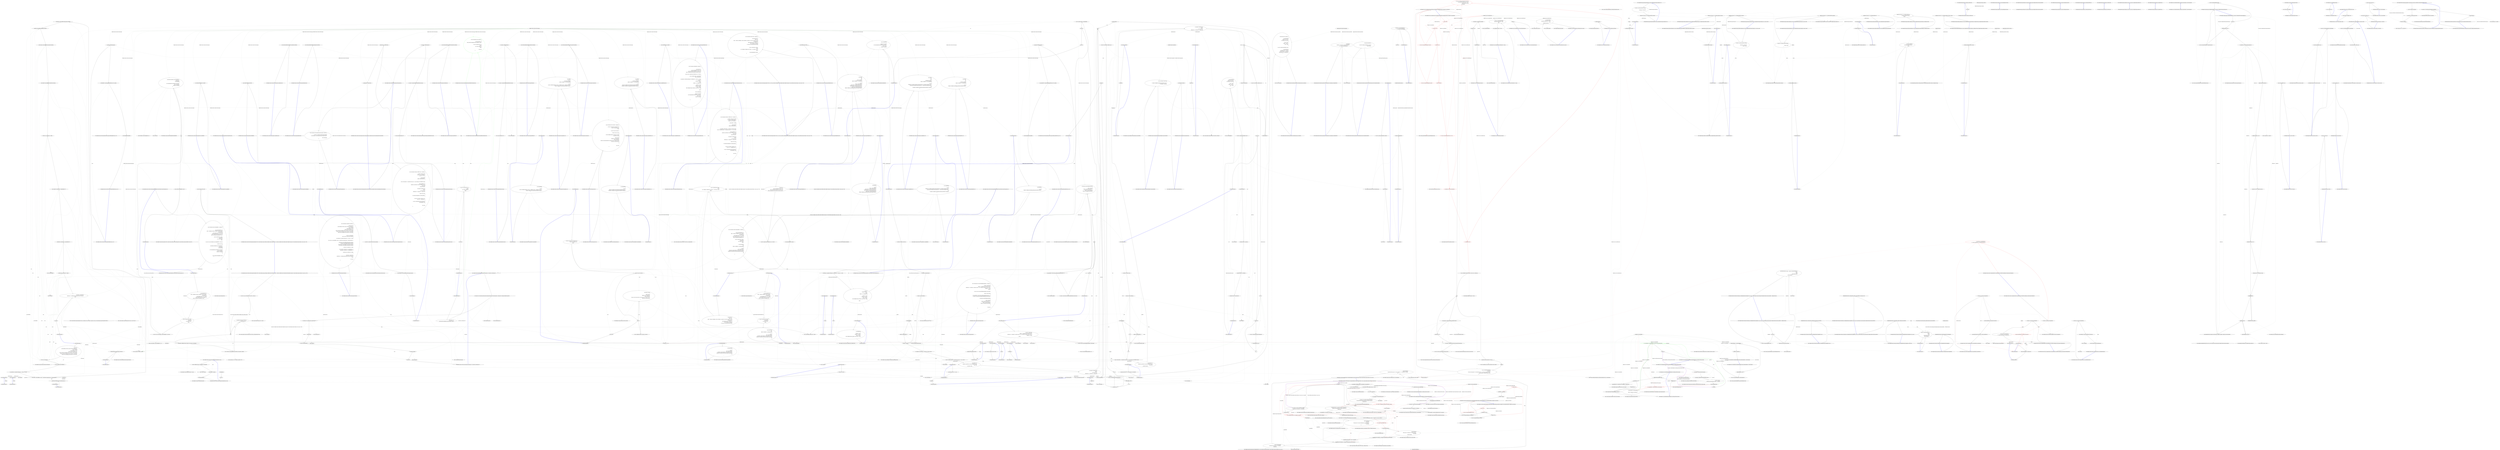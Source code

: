 digraph  {
d23 [cluster="HangFire.SqlServer.SqlServerMonitoringApi.GetNumberOfJobsByStateName(string)", color=green, community=0, label="6: return UseConnection<long>(connection =>\r\n            {\r\n                const string sqlQuery = @''\r\nselect count(Id) from HangFire.Job where StateName = @state'';\r\n\r\n                var count = connection.Query<int>(\r\n                     sqlQuery,\r\n                     new { state = stateName })\r\n                     .Single();\r\n\r\n                return count;\r\n            });", span="71-82"];
d380 [label="HangFire.SqlServer.SqlServerMonitoringApi", span=""];
d7 [cluster="HangFire.SqlServer.SqlServerMonitoringApi.GetNumberOfJobsByStateName(string)", label="Entry HangFire.SqlServer.SqlServerMonitoringApi.GetNumberOfJobsByStateName(string)", span="69-69"];
d24 [cluster="HangFire.SqlServer.SqlServerMonitoringApi.GetNumberOfJobsByStateName(string)", label="Exit HangFire.SqlServer.SqlServerMonitoringApi.GetNumberOfJobsByStateName(string)", span="69-69"];
d25 [cluster="HangFire.SqlServer.SqlServerMonitoringApi.UseConnection<T>(System.Func<SqlConnection, T>)", label="Entry HangFire.SqlServer.SqlServerMonitoringApi.UseConnection<T>(System.Func<SqlConnection, T>)", span="564-564"];
d26 [cluster="lambda expression", label="Entry lambda expression", span="71-82"];
d1 [cluster="HangFire.SqlServer.SqlServerMonitoringApi.SqlServerMonitoringApi(string, HangFire.SqlServer.PersistentJobQueueProviderCollection)", label="_connectionString = connectionString", span="39-39"];
d2 [cluster="HangFire.SqlServer.SqlServerMonitoringApi.SqlServerMonitoringApi(string, HangFire.SqlServer.PersistentJobQueueProviderCollection)", label="_queueProviders = queueProviders", span="40-40"];
d5 [cluster="HangFire.SqlServer.SqlServerMonitoringApi.ScheduledCount()", label="return GetNumberOfJobsByStateName(ScheduledState.StateName);", span="45-45"];
d9 [cluster="HangFire.SqlServer.SqlServerMonitoringApi.EnqueuedCount(string)", label="var queueApi = GetQueueApi(queue)", span="50-50"];
d16 [cluster="HangFire.SqlServer.SqlServerMonitoringApi.FetchedCount(string)", label="var queueApi = GetQueueApi(queue)", span="58-58"];
d21 [cluster="HangFire.SqlServer.SqlServerMonitoringApi.FailedCount()", label="return GetNumberOfJobsByStateName(FailedState.StateName);", span="66-66"];
d34 [cluster="HangFire.SqlServer.SqlServerMonitoringApi.ProcessingCount()", label="return GetNumberOfJobsByStateName(ProcessingState.StateName);", span="87-87"];
d37 [cluster="HangFire.SqlServer.SqlServerMonitoringApi.ProcessingJobs(int, int)", label="return GetJobs(\r\n                from, count,\r\n                ProcessingState.StateName,\r\n                (sqlJob, job, stateData) => new ProcessingJobDto\r\n                {\r\n                    Job = job,\r\n                    ServerId = stateData.ContainsKey(''ServerId'') ? stateData[''ServerId''] : stateData[''ServerName''],\r\n                    StartedAt = JobHelper.FromStringTimestamp(stateData[''StartedAt'']),\r\n                });", span="92-100"];
d46 [cluster="HangFire.SqlServer.SqlServerMonitoringApi.GetJobs<TDto>(int, int, string, System.Func<HangFire.SqlServer.Entities.SqlJob, HangFire.Common.Job, System.Collections.Generic.Dictionary<string, string>, TDto>)", label="return UseConnection<JobList<TDto>>(connection =>\r\n            {\r\n                const string jobsSql = @''\r\nselect * from (\r\n  select j.*, s.Reason as StateReason, s.Data as StateData, row_number() over (order by j.Id desc) as row_num\r\n  from HangFire.Job j\r\n  left join HangFire.State s on j.StateId = s.Id\r\n  where j.StateName = @stateName\r\n) as j where j.row_num between @start and @end\r\n'';\r\n\r\n                var jobs = connection.Query<SqlJob>(\r\n                            jobsSql,\r\n                            new { stateName = stateName, start = @from + 1, end = @from + count })\r\n                            .ToList();\r\n\r\n                return DeserializeJobs(jobs, selector);\r\n            });", span="109-126"];
d51 [cluster="lambda expression", label="return DeserializeJobs(jobs, selector);", span="125-125"];
d79 [cluster="HangFire.SqlServer.SqlServerMonitoringApi.ScheduledJobs(int, int)", label="return GetJobs(\r\n                from, count,\r\n                ScheduledState.StateName,\r\n                (sqlJob, job, stateData) => new ScheduledJobDto\r\n                {\r\n                    Job = job,\r\n                    EnqueueAt = JobHelper.FromStringTimestamp(stateData[''EnqueueAt'']),\r\n                    ScheduledAt = JobHelper.FromStringTimestamp(stateData[''ScheduledAt''])\r\n                });", span="164-172"];
d86 [cluster="HangFire.SqlServer.SqlServerMonitoringApi.SucceededByDatesCount()", label="return GetTimelineStats(''succeeded'');", span="177-177"];
d90 [cluster="HangFire.SqlServer.SqlServerMonitoringApi.FailedByDatesCount()", label="return GetTimelineStats(''failed'');", span="182-182"];
d93 [cluster="HangFire.SqlServer.SqlServerMonitoringApi.Servers()", label="return UseConnection<IList<ServerDto>>(connection =>\r\n            {\r\n                var servers = connection.Query<Entities.Server>(\r\n                    @''select * from HangFire.Server'')\r\n                    .ToList();\r\n\r\n                var result = new List<ServerDto>();\r\n\r\n                foreach (var server in servers)\r\n                {\r\n                    var data = JobHelper.FromJson<ServerData>(server.Data);\r\n                    result.Add(new ServerDto\r\n                    {\r\n                        Name = server.Id,\r\n                        Heartbeat = server.LastHeartbeat,\r\n                        Queues = data.Queues,\r\n                        StartedAt = data.StartedAt.HasValue ? data.StartedAt.Value : DateTime.MinValue,\r\n                        WorkersCount = data.WorkerCount\r\n                    });\r\n                }\r\n\r\n                return result;\r\n            });", span="187-209"];
d106 [cluster="HangFire.SqlServer.SqlServerMonitoringApi.FailedJobs(int, int)", label="return GetJobs(\r\n                from,\r\n                count,\r\n                FailedState.StateName,\r\n                (sqlJob, job, stateData) => new FailedJobDto\r\n                {\r\n                    Job = job,\r\n                    Reason = sqlJob.StateReason,\r\n                    ExceptionDetails = stateData[''ExceptionDetails''],\r\n                    ExceptionMessage = stateData[''ExceptionMessage''],\r\n                    ExceptionType = stateData[''ExceptionType''],\r\n                    FailedAt = JobHelper.FromNullableStringTimestamp(stateData[''FailedAt''])\r\n                });", span="214-226"];
d114 [cluster="HangFire.SqlServer.SqlServerMonitoringApi.SucceededJobs(int, int)", label="return GetJobs(\r\n                from,\r\n                count,\r\n                SucceededState.StateName,\r\n                (sqlJob, job, stateData) => new SucceededJobDto\r\n                {\r\n                    Job = job,\r\n                    TotalDuration = stateData.ContainsKey(''PerformanceDuration'') && stateData.ContainsKey(''Latency'')\r\n                        ? (long?)long.Parse(stateData[''PerformanceDuration'']) + (long?)long.Parse(stateData[''Latency''])\r\n                        : null,\r\n                    SucceededAt = JobHelper.FromNullableStringTimestamp(stateData[''SucceededAt''])\r\n                });", span="231-242"];
d122 [cluster="HangFire.SqlServer.SqlServerMonitoringApi.DeletedJobs(int, int)", label="return GetJobs(\r\n                from,\r\n                count,\r\n                DeletedState.StateName,\r\n                (sqlJob, job, stateData) => new DeletedJobDto\r\n                {\r\n                    Job = job,\r\n                    DeletedAt = JobHelper.FromNullableStringTimestamp(stateData[''DeletedAt''])\r\n                });", span="247-255"];
d129 [cluster="HangFire.SqlServer.SqlServerMonitoringApi.Queues()", label="return UseConnection<IList<QueueWithTopEnqueuedJobsDto>>(connection =>\r\n            {\r\n                var tuples = _queueProviders\r\n                    .Select(x => x.GetJobQueueMonitoringApi(connection))\r\n                    .SelectMany(x => x.GetQueues(), (monitoring, queue) => new { Monitoring = monitoring, Queue = queue })\r\n                    .OrderBy(x => x.Queue)\r\n                    .ToArray();\r\n\r\n                var result = new List<QueueWithTopEnqueuedJobsDto>(tuples.Length);\r\n\r\n                foreach (var tuple in tuples)\r\n                {\r\n                    var enqueuedJobIds = tuple.Monitoring.GetEnqueuedJobIds(tuple.Queue, 0, 5);\r\n                    var counters = tuple.Monitoring.GetEnqueuedAndFetchedCount(tuple.Queue);\r\n\r\n                    result.Add(new QueueWithTopEnqueuedJobsDto\r\n                    {\r\n                        Name = tuple.Queue,\r\n                        Length = counters.EnqueuedCount ?? 0,\r\n                        Fetched = counters.FetchedCount,\r\n                        FirstJobs = EnqueuedJobs(enqueuedJobIds)\r\n                    });\r\n                }\r\n\r\n                return result;\r\n            });", span="260-285"];
d132 [cluster="lambda expression", label="var tuples = _queueProviders\r\n                    .Select(x => x.GetJobQueueMonitoringApi(connection))\r\n                    .SelectMany(x => x.GetQueues(), (monitoring, queue) => new { Monitoring = monitoring, Queue = queue })\r\n                    .OrderBy(x => x.Queue)\r\n                    .ToArray()", span="262-266"];
d137 [cluster="lambda expression", label="result.Add(new QueueWithTopEnqueuedJobsDto\r\n                    {\r\n                        Name = tuple.Queue,\r\n                        Length = counters.EnqueuedCount ?? 0,\r\n                        Fetched = counters.FetchedCount,\r\n                        FirstJobs = EnqueuedJobs(enqueuedJobIds)\r\n                    })", span="275-281"];
d164 [cluster="HangFire.SqlServer.SqlServerMonitoringApi.EnqueuedJobs(string, int, int)", label="var queueApi = GetQueueApi(queue)", span="290-290"];
d166 [cluster="HangFire.SqlServer.SqlServerMonitoringApi.EnqueuedJobs(string, int, int)", label="return EnqueuedJobs(enqueuedJobIds);", span="293-293"];
d170 [cluster="HangFire.SqlServer.SqlServerMonitoringApi.EnqueuedJobs(System.Collections.Generic.IEnumerable<int>)", label="return UseConnection<JobList<EnqueuedJobDto>>(connection =>\r\n            {\r\n\r\n                const string enqueuedJobsSql = @''\r\nselect j.*, s.Reason as StateReason, s.Data as StateData \r\nfrom HangFire.Job j\r\nleft join HangFire.State s on s.Id = j.StateId\r\nleft join HangFire.JobQueue jq on jq.JobId = j.Id\r\nwhere j.Id in @jobIds and jq.FetchedAt is null'';\r\n\r\n                var jobs = connection.Query<SqlJob>(\r\n                    enqueuedJobsSql,\r\n                    new { jobIds = jobIds })\r\n                    .ToList();\r\n\r\n                return DeserializeJobs(\r\n                    jobs,\r\n                    (sqlJob, job, stateData) => new EnqueuedJobDto\r\n                    {\r\n                        Job = job,\r\n                        State = sqlJob.StateName,\r\n                        EnqueuedAt = sqlJob.StateName == EnqueuedState.StateName\r\n                            ? JobHelper.FromNullableStringTimestamp(stateData[''EnqueuedAt''])\r\n                            : null\r\n                    });\r\n            });", span="298-323"];
d175 [cluster="lambda expression", label="return DeserializeJobs(\r\n                    jobs,\r\n                    (sqlJob, job, stateData) => new EnqueuedJobDto\r\n                    {\r\n                        Job = job,\r\n                        State = sqlJob.StateName,\r\n                        EnqueuedAt = sqlJob.StateName == EnqueuedState.StateName\r\n                            ? JobHelper.FromNullableStringTimestamp(stateData[''EnqueuedAt''])\r\n                            : null\r\n                    });", span="313-322"];
d182 [cluster="HangFire.SqlServer.SqlServerMonitoringApi.FetchedJobs(string, int, int)", label="var queueApi = GetQueueApi(queue)", span="328-328"];
d184 [cluster="HangFire.SqlServer.SqlServerMonitoringApi.FetchedJobs(string, int, int)", label="return FetchedJobs(fetchedJobIds);", span="331-331"];
d188 [cluster="HangFire.SqlServer.SqlServerMonitoringApi.FetchedJobs(System.Collections.Generic.IEnumerable<int>)", label="return UseConnection<JobList<FetchedJobDto>>(connection =>\r\n            {\r\n\r\n                const string fetchedJobsSql = @''\r\nselect j.*, jq.FetchedAt, s.Reason as StateReason, s.Data as StateData \r\nfrom HangFire.Job j\r\nleft join HangFire.State s on s.Id = j.StateId\r\nleft join HangFire.JobQueue jq on jq.JobId = j.Id\r\nwhere j.Id in @jobIds and jq.FetchedAt is not null'';\r\n\r\n                var jobs = connection.Query<SqlJob>(\r\n                    fetchedJobsSql,\r\n                    new { jobIds = jobIds })\r\n                    .ToList();\r\n\r\n                var result = new List<KeyValuePair<string, FetchedJobDto>>(jobs.Count);\r\n\r\n                foreach (var job in jobs)\r\n                {\r\n                    result.Add(new KeyValuePair<string, FetchedJobDto>(\r\n                        job.Id.ToString(),\r\n                        new FetchedJobDto\r\n                        {\r\n                            Job = DeserializeJob(job.InvocationData, job.Arguments),\r\n                            State = job.StateName,\r\n                            FetchedAt = job.FetchedAt\r\n                        }));\r\n                }\r\n\r\n                return new JobList<FetchedJobDto>(result);\r\n            });", span="336-366"];
d195 [cluster="lambda expression", label="result.Add(new KeyValuePair<string, FetchedJobDto>(\r\n                        job.Id.ToString(),\r\n                        new FetchedJobDto\r\n                        {\r\n                            Job = DeserializeJob(job.InvocationData, job.Arguments),\r\n                            State = job.StateName,\r\n                            FetchedAt = job.FetchedAt\r\n                        }))", span="355-362"];
d204 [cluster="HangFire.SqlServer.SqlServerMonitoringApi.HourlySucceededJobs()", label="return GetHourlyTimelineStats(''succeeded'');", span="371-371"];
d208 [cluster="HangFire.SqlServer.SqlServerMonitoringApi.HourlyFailedJobs()", label="return GetHourlyTimelineStats(''failed'');", span="376-376"];
d211 [cluster="HangFire.SqlServer.SqlServerMonitoringApi.JobDetails(string)", label="return UseConnection<JobDetailsDto>(connection =>\r\n            {\r\n\r\n                const string sql = @''\r\nselect * from HangFire.Job where Id = @id\r\nselect * from HangFire.JobParameter where JobId = @id\r\nselect * from HangFire.State where JobId = @id order by Id desc'';\r\n\r\n                using (var multi = connection.QueryMultiple(sql, new { id = jobId }))\r\n                {\r\n                    var job = multi.Read<SqlJob>().SingleOrDefault();\r\n                    if (job == null) return null;\r\n\r\n                    var parameters = multi.Read<JobParameter>().ToDictionary(x => x.Name, x => x.Value);\r\n                    var history =\r\n                        multi.Read<SqlState>()\r\n                            .ToList()\r\n                            .Select(x => new StateHistoryDto\r\n                            {\r\n                                StateName = x.Name,\r\n                                CreatedAt = x.CreatedAt,\r\n                                Reason = x.Reason,\r\n                                Data = JobHelper.FromJson<Dictionary<string, string>>(x.Data)\r\n                            })\r\n                            .ToList();\r\n\r\n                    return new JobDetailsDto\r\n                    {\r\n                        CreatedAt = job.CreatedAt,\r\n                        Job = DeserializeJob(job.InvocationData, job.Arguments),\r\n                        History = history,\r\n                        Properties = parameters\r\n                    };\r\n                }\r\n            });", span="381-415"];
d221 [cluster="lambda expression", label="return new JobDetailsDto\r\n                    {\r\n                        CreatedAt = job.CreatedAt,\r\n                        Job = DeserializeJob(job.InvocationData, job.Arguments),\r\n                        History = history,\r\n                        Properties = parameters\r\n                    };", span="407-413"];
d238 [cluster="HangFire.SqlServer.SqlServerMonitoringApi.SucceededListCount()", label="return GetNumberOfJobsByStateName(SucceededState.StateName);", span="420-420"];
d241 [cluster="HangFire.SqlServer.SqlServerMonitoringApi.DeletedListCount()", label="return GetNumberOfJobsByStateName(DeletedState.StateName);", span="425-425"];
d244 [cluster="HangFire.SqlServer.SqlServerMonitoringApi.GetStatistics()", label="return UseConnection<StatisticsDto>(connection =>\r\n            {\r\n                const string sql = @''\r\nselect StateName as [State], count(id) as [Count] From HangFire.Job \r\ngroup by StateName\r\nhaving StateName is not null;\r\nselect count(Id) from HangFire.Server;\r\nselect sum([Value]) from HangFire.Counter where [Key] = N'stats:succeeded';\r\nselect sum([Value]) from HangFire.Counter where [Key] = N'stats:deleted';\r\nselect count(*) from HangFire.[Set] where [Key] = N'recurring-jobs';\r\n'';\r\n\r\n                var stats = new StatisticsDto();\r\n                using (var multi = connection.QueryMultiple(sql))\r\n                {\r\n                    var countByStates = multi.Read().ToDictionary(x => x.State, x => x.Count);\r\n\r\n                    Func<string, int> getCountIfExists = name => countByStates.ContainsKey(name) ? countByStates[name] : 0;\r\n\r\n                    stats.Enqueued = getCountIfExists(EnqueuedState.StateName);\r\n                    stats.Failed = getCountIfExists(FailedState.StateName);\r\n                    stats.Processing = getCountIfExists(ProcessingState.StateName);\r\n                    stats.Scheduled = getCountIfExists(ScheduledState.StateName);\r\n\r\n                    stats.Servers = multi.Read<int>().Single();\r\n\r\n                    stats.Succeeded = multi.Read<int?>().SingleOrDefault() ?? 0;\r\n                    stats.Deleted = multi.Read<int?>().SingleOrDefault() ?? 0;\r\n\r\n                    stats.Recurring = multi.Read<int>().Single();\r\n                }\r\n\r\n                stats.Queues = _queueProviders\r\n                    .SelectMany(x => x.GetJobQueueMonitoringApi(connection).GetQueues())\r\n                    .Count();\r\n\r\n                return stats;\r\n            });", span="430-467"];
d260 [cluster="lambda expression", label="stats.Queues = _queueProviders\r\n                    .SelectMany(x => x.GetJobQueueMonitoringApi(connection).GetQueues())\r\n                    .Count()", span="462-464"];
d282 [cluster="HangFire.SqlServer.SqlServerMonitoringApi.GetHourlyTimelineStats(string)", label="return UseConnection<Dictionary<DateTime, long>>(connection =>\r\n            {\r\n                var endDate = DateTime.UtcNow;\r\n                var dates = new List<DateTime>();\r\n                for (var i = 0; i < 24; i++)\r\n                {\r\n                    dates.Add(endDate);\r\n                    endDate = endDate.AddHours(-1);\r\n                }\r\n\r\n                var keys = dates.Select(x => String.Format(''stats:{0}:{1}'', type, x.ToString(''yyyy-MM-dd-HH''))).ToList();\r\n\r\n                const string sqlQuery = @''\r\nselect [Key], count([Value]) as Count from [HangFire].[Counter]\r\ngroup by [Key]\r\nhaving [Key] in @keys'';\r\n\r\n                var valuesMap = connection.Query(\r\n                    sqlQuery,\r\n                    new { keys = keys })\r\n                    .ToDictionary(x => (string)x.Key, x => (long)x.Count);\r\n\r\n                foreach (var key in keys)\r\n                {\r\n                    if (!valuesMap.ContainsKey(key)) valuesMap.Add(key, 0);\r\n                }\r\n\r\n                var result = new Dictionary<DateTime, long>();\r\n                for (var i = 0; i < dates.Count; i++)\r\n                {\r\n                    var value = valuesMap[valuesMap.Keys.ElementAt(i)];\r\n                    result.Add(dates[i], value);\r\n                }\r\n\r\n                return result;\r\n            });", span="472-507"];
d322 [cluster="HangFire.SqlServer.SqlServerMonitoringApi.GetTimelineStats(string)", label="return UseConnection<Dictionary<DateTime, long>>(connection =>\r\n            {\r\n                var endDate = DateTime.UtcNow.Date;\r\n                var startDate = endDate.AddDays(-7);\r\n                var dates = new List<DateTime>();\r\n\r\n                while (startDate <= endDate)\r\n                {\r\n                    dates.Add(endDate);\r\n                    endDate = endDate.AddDays(-1);\r\n                }\r\n\r\n                var stringDates = dates.Select(x => x.ToString(''yyyy-MM-dd'')).ToList();\r\n                var keys = stringDates.Select(x => String.Format(''stats:{0}:{1}'', type, x)).ToList();\r\n\r\n                const string sqlQuery = @''\r\nselect [Key], count([Value]) as Count from [HangFire].[Counter]\r\ngroup by [Key]\r\nhaving [Key] in @keys'';\r\n\r\n                var valuesMap = connection.Query(\r\n                    sqlQuery,\r\n                    new { keys = keys })\r\n                    .ToDictionary(x => (string)x.Key, x => (long)x.Count);\r\n\r\n                foreach (var key in keys)\r\n                {\r\n                    if (!valuesMap.ContainsKey(key)) valuesMap.Add(key, 0);\r\n                }\r\n\r\n                var result = new Dictionary<DateTime, long>();\r\n                for (var i = 0; i < stringDates.Count; i++)\r\n                {\r\n                    var value = valuesMap[valuesMap.Keys.ElementAt(i)];\r\n                    result.Add(dates[i], value);\r\n                }\r\n\r\n                return result;\r\n            });", span="512-550"];
d360 [cluster="HangFire.SqlServer.SqlServerMonitoringApi.GetQueueApi(string)", label="return UseConnection<IPersistentJobQueueMonitoringApi>(connection =>\r\n            {\r\n                var provider = _queueProviders.GetProvider(queueName);\r\n                var monitoringApi = provider.GetJobQueueMonitoringApi(connection);\r\n\r\n                return monitoringApi;\r\n            });", span="555-561"];
d363 [cluster="lambda expression", label="var provider = _queueProviders.GetProvider(queueName)", span="557-557"];
d369 [cluster="HangFire.SqlServer.SqlServerMonitoringApi.UseConnection<T>(System.Func<SqlConnection, T>)", label="var connection = new SqlConnection(_connectionString)", span="567-567"];
d28 [cluster="lambda expression", label="var count = connection.Query<int>(\r\n                     sqlQuery,\r\n                     new { state = stateName })\r\n                     .Single()", span="76-79"];
d374 [cluster="HangFire.SqlServer.SqlServerMonitoringApi.UseConnection<T>(System.Func<SqlConnection, T>)", label="Exit HangFire.SqlServer.SqlServerMonitoringApi.UseConnection<T>(System.Func<SqlConnection, T>)", span="564-564"];
d368 [cluster="HangFire.SqlServer.SqlServerMonitoringApi.UseConnection<T>(System.Func<SqlConnection, T>)", label="var transaction = new TransactionScope(TransactionScopeOption.Required, new TransactionOptions { IsolationLevel = IsolationLevel.ReadUncommitted })", span="566-566"];
d371 [cluster="HangFire.SqlServer.SqlServerMonitoringApi.UseConnection<T>(System.Func<SqlConnection, T>)", label="var result = action(connection)", span="571-571"];
d30 [cluster="lambda expression", label="Exit lambda expression", span="71-82"];
d27 [cluster="lambda expression", label="string sqlQuery = @''\r\nselect count(Id) from HangFire.Job where StateName = @state''", span="73-74"];
d0 [cluster="HangFire.SqlServer.SqlServerMonitoringApi.SqlServerMonitoringApi(string, HangFire.SqlServer.PersistentJobQueueProviderCollection)", label="Entry HangFire.SqlServer.SqlServerMonitoringApi.SqlServerMonitoringApi(string, HangFire.SqlServer.PersistentJobQueueProviderCollection)", span="35-35"];
d3 [cluster="HangFire.SqlServer.SqlServerMonitoringApi.SqlServerMonitoringApi(string, HangFire.SqlServer.PersistentJobQueueProviderCollection)", label="Exit HangFire.SqlServer.SqlServerMonitoringApi.SqlServerMonitoringApi(string, HangFire.SqlServer.PersistentJobQueueProviderCollection)", span="35-35"];
d4 [cluster="HangFire.SqlServer.SqlServerMonitoringApi.ScheduledCount()", label="Entry HangFire.SqlServer.SqlServerMonitoringApi.ScheduledCount()", span="43-43"];
d6 [cluster="HangFire.SqlServer.SqlServerMonitoringApi.ScheduledCount()", label="Exit HangFire.SqlServer.SqlServerMonitoringApi.ScheduledCount()", span="43-43"];
d8 [cluster="HangFire.SqlServer.SqlServerMonitoringApi.EnqueuedCount(string)", label="Entry HangFire.SqlServer.SqlServerMonitoringApi.EnqueuedCount(string)", span="48-48"];
d10 [cluster="HangFire.SqlServer.SqlServerMonitoringApi.EnqueuedCount(string)", label="var counters = queueApi.GetEnqueuedAndFetchedCount(queue)", span="51-51"];
d13 [cluster="HangFire.SqlServer.SqlServerMonitoringApi.GetQueueApi(string)", label="Entry HangFire.SqlServer.SqlServerMonitoringApi.GetQueueApi(string)", span="553-553"];
d15 [cluster="HangFire.SqlServer.SqlServerMonitoringApi.FetchedCount(string)", label="Entry HangFire.SqlServer.SqlServerMonitoringApi.FetchedCount(string)", span="56-56"];
d17 [cluster="HangFire.SqlServer.SqlServerMonitoringApi.FetchedCount(string)", label="var counters = queueApi.GetEnqueuedAndFetchedCount(queue)", span="59-59"];
d20 [cluster="HangFire.SqlServer.SqlServerMonitoringApi.FailedCount()", label="Entry HangFire.SqlServer.SqlServerMonitoringApi.FailedCount()", span="64-64"];
d22 [cluster="HangFire.SqlServer.SqlServerMonitoringApi.FailedCount()", label="Exit HangFire.SqlServer.SqlServerMonitoringApi.FailedCount()", span="64-64"];
d33 [cluster="HangFire.SqlServer.SqlServerMonitoringApi.ProcessingCount()", label="Entry HangFire.SqlServer.SqlServerMonitoringApi.ProcessingCount()", span="85-85"];
d35 [cluster="HangFire.SqlServer.SqlServerMonitoringApi.ProcessingCount()", label="Exit HangFire.SqlServer.SqlServerMonitoringApi.ProcessingCount()", span="85-85"];
d36 [cluster="HangFire.SqlServer.SqlServerMonitoringApi.ProcessingJobs(int, int)", label="Entry HangFire.SqlServer.SqlServerMonitoringApi.ProcessingJobs(int, int)", span="90-90"];
d38 [cluster="HangFire.SqlServer.SqlServerMonitoringApi.ProcessingJobs(int, int)", label="Exit HangFire.SqlServer.SqlServerMonitoringApi.ProcessingJobs(int, int)", span="90-90"];
d39 [cluster="HangFire.SqlServer.SqlServerMonitoringApi.GetJobs<TDto>(int, int, string, System.Func<HangFire.SqlServer.Entities.SqlJob, HangFire.Common.Job, System.Collections.Generic.Dictionary<string, string>, TDto>)", label="Entry HangFire.SqlServer.SqlServerMonitoringApi.GetJobs<TDto>(int, int, string, System.Func<HangFire.SqlServer.Entities.SqlJob, HangFire.Common.Job, System.Collections.Generic.Dictionary<string, string>, TDto>)", span="103-103"];
d40 [cluster="lambda expression", label="Entry lambda expression", span="95-100"];
d47 [cluster="HangFire.SqlServer.SqlServerMonitoringApi.GetJobs<TDto>(int, int, string, System.Func<HangFire.SqlServer.Entities.SqlJob, HangFire.Common.Job, System.Collections.Generic.Dictionary<string, string>, TDto>)", label="Exit HangFire.SqlServer.SqlServerMonitoringApi.GetJobs<TDto>(int, int, string, System.Func<HangFire.SqlServer.Entities.SqlJob, HangFire.Common.Job, System.Collections.Generic.Dictionary<string, string>, TDto>)", span="103-103"];
d48 [cluster="lambda expression", label="Entry lambda expression", span="109-126"];
d385 [label="System.Func<HangFire.SqlServer.Entities.SqlJob, HangFire.Common.Job, System.Collections.Generic.Dictionary<string, string>, TDto>", span=""];
d50 [cluster="lambda expression", label="var jobs = connection.Query<SqlJob>(\r\n                            jobsSql,\r\n                            new { stateName = stateName, start = @from + 1, end = @from + count })\r\n                            .ToList()", span="120-123"];
d52 [cluster="lambda expression", label="Exit lambda expression", span="109-126"];
d54 [cluster="Unk.DeserializeJobs", label="Entry Unk.DeserializeJobs", span=""];
d78 [cluster="HangFire.SqlServer.SqlServerMonitoringApi.ScheduledJobs(int, int)", label="Entry HangFire.SqlServer.SqlServerMonitoringApi.ScheduledJobs(int, int)", span="162-162"];
d80 [cluster="HangFire.SqlServer.SqlServerMonitoringApi.ScheduledJobs(int, int)", label="Exit HangFire.SqlServer.SqlServerMonitoringApi.ScheduledJobs(int, int)", span="162-162"];
d81 [cluster="lambda expression", label="Entry lambda expression", span="167-172"];
d85 [cluster="HangFire.SqlServer.SqlServerMonitoringApi.SucceededByDatesCount()", label="Entry HangFire.SqlServer.SqlServerMonitoringApi.SucceededByDatesCount()", span="175-175"];
d87 [cluster="HangFire.SqlServer.SqlServerMonitoringApi.SucceededByDatesCount()", label="Exit HangFire.SqlServer.SqlServerMonitoringApi.SucceededByDatesCount()", span="175-175"];
d88 [cluster="HangFire.SqlServer.SqlServerMonitoringApi.GetTimelineStats(string)", label="Entry HangFire.SqlServer.SqlServerMonitoringApi.GetTimelineStats(string)", span="510-510"];
d89 [cluster="HangFire.SqlServer.SqlServerMonitoringApi.FailedByDatesCount()", label="Entry HangFire.SqlServer.SqlServerMonitoringApi.FailedByDatesCount()", span="180-180"];
d91 [cluster="HangFire.SqlServer.SqlServerMonitoringApi.FailedByDatesCount()", label="Exit HangFire.SqlServer.SqlServerMonitoringApi.FailedByDatesCount()", span="180-180"];
d92 [cluster="HangFire.SqlServer.SqlServerMonitoringApi.Servers()", label="Entry HangFire.SqlServer.SqlServerMonitoringApi.Servers()", span="185-185"];
d94 [cluster="HangFire.SqlServer.SqlServerMonitoringApi.Servers()", label="Exit HangFire.SqlServer.SqlServerMonitoringApi.Servers()", span="185-185"];
d31 [cluster="Unk.>", label="Entry Unk.>", span=""];
d95 [cluster="lambda expression", label="Entry lambda expression", span="187-209"];
d105 [cluster="HangFire.SqlServer.SqlServerMonitoringApi.FailedJobs(int, int)", label="Entry HangFire.SqlServer.SqlServerMonitoringApi.FailedJobs(int, int)", span="212-212"];
d107 [cluster="HangFire.SqlServer.SqlServerMonitoringApi.FailedJobs(int, int)", label="Exit HangFire.SqlServer.SqlServerMonitoringApi.FailedJobs(int, int)", span="212-212"];
d108 [cluster="lambda expression", label="Entry lambda expression", span="218-226"];
d113 [cluster="HangFire.SqlServer.SqlServerMonitoringApi.SucceededJobs(int, int)", label="Entry HangFire.SqlServer.SqlServerMonitoringApi.SucceededJobs(int, int)", span="229-229"];
d115 [cluster="HangFire.SqlServer.SqlServerMonitoringApi.SucceededJobs(int, int)", label="Exit HangFire.SqlServer.SqlServerMonitoringApi.SucceededJobs(int, int)", span="229-229"];
d116 [cluster="lambda expression", label="Entry lambda expression", span="235-242"];
d121 [cluster="HangFire.SqlServer.SqlServerMonitoringApi.DeletedJobs(int, int)", label="Entry HangFire.SqlServer.SqlServerMonitoringApi.DeletedJobs(int, int)", span="245-245"];
d123 [cluster="HangFire.SqlServer.SqlServerMonitoringApi.DeletedJobs(int, int)", label="Exit HangFire.SqlServer.SqlServerMonitoringApi.DeletedJobs(int, int)", span="245-245"];
d124 [cluster="lambda expression", label="Entry lambda expression", span="251-255"];
d128 [cluster="HangFire.SqlServer.SqlServerMonitoringApi.Queues()", label="Entry HangFire.SqlServer.SqlServerMonitoringApi.Queues()", span="258-258"];
d130 [cluster="HangFire.SqlServer.SqlServerMonitoringApi.Queues()", label="Exit HangFire.SqlServer.SqlServerMonitoringApi.Queues()", span="258-258"];
d131 [cluster="lambda expression", label="Entry lambda expression", span="260-285"];
d133 [cluster="lambda expression", label="var result = new List<QueueWithTopEnqueuedJobsDto>(tuples.Length)", span="268-268"];
d140 [cluster="Unk.Select", label="Entry Unk.Select", span=""];
d141 [cluster="Unk.SelectMany", label="Entry Unk.SelectMany", span=""];
d142 [cluster="Unk.OrderBy", label="Entry Unk.OrderBy", span=""];
d143 [cluster="Unk.ToArray", label="Entry Unk.ToArray", span=""];
d149 [cluster="lambda expression", label="Entry lambda expression", span="263-263"];
d153 [cluster="lambda expression", label="Entry lambda expression", span="264-264"];
d157 [cluster="lambda expression", label="Entry lambda expression", span="264-264"];
d160 [cluster="lambda expression", label="Entry lambda expression", span="265-265"];
d134 [cluster="lambda expression", label=tuples, span="270-270"];
d135 [cluster="lambda expression", label="var enqueuedJobIds = tuple.Monitoring.GetEnqueuedJobIds(tuple.Queue, 0, 5)", span="272-272"];
d136 [cluster="lambda expression", label="var counters = tuple.Monitoring.GetEnqueuedAndFetchedCount(tuple.Queue)", span="273-273"];
d147 [cluster="HangFire.Storage.Monitoring.QueueWithTopEnqueuedJobsDto.QueueWithTopEnqueuedJobsDto()", label="Entry HangFire.Storage.Monitoring.QueueWithTopEnqueuedJobsDto.QueueWithTopEnqueuedJobsDto()", span="18-18"];
d148 [cluster="Unk.EnqueuedJobs", label="Entry Unk.EnqueuedJobs", span=""];
d69 [cluster="System.Collections.Generic.List<T>.Add(T)", label="Entry System.Collections.Generic.List<T>.Add(T)", span="0-0"];
d163 [cluster="HangFire.SqlServer.SqlServerMonitoringApi.EnqueuedJobs(string, int, int)", label="Entry HangFire.SqlServer.SqlServerMonitoringApi.EnqueuedJobs(string, int, int)", span="288-288"];
d165 [cluster="HangFire.SqlServer.SqlServerMonitoringApi.EnqueuedJobs(string, int, int)", label="var enqueuedJobIds = queueApi.GetEnqueuedJobIds(queue, from, perPage)", span="291-291"];
d167 [cluster="HangFire.SqlServer.SqlServerMonitoringApi.EnqueuedJobs(string, int, int)", label="Exit HangFire.SqlServer.SqlServerMonitoringApi.EnqueuedJobs(string, int, int)", span="288-288"];
d169 [cluster="HangFire.SqlServer.SqlServerMonitoringApi.EnqueuedJobs(System.Collections.Generic.IEnumerable<int>)", label="Entry HangFire.SqlServer.SqlServerMonitoringApi.EnqueuedJobs(System.Collections.Generic.IEnumerable<int>)", span="296-296"];
d171 [cluster="HangFire.SqlServer.SqlServerMonitoringApi.EnqueuedJobs(System.Collections.Generic.IEnumerable<int>)", label="Exit HangFire.SqlServer.SqlServerMonitoringApi.EnqueuedJobs(System.Collections.Generic.IEnumerable<int>)", span="296-296"];
d172 [cluster="lambda expression", label="Entry lambda expression", span="298-323"];
d174 [cluster="lambda expression", label="var jobs = connection.Query<SqlJob>(\r\n                    enqueuedJobsSql,\r\n                    new { jobIds = jobIds })\r\n                    .ToList()", span="308-311"];
d176 [cluster="lambda expression", label="Exit lambda expression", span="298-323"];
d177 [cluster="lambda expression", label="Entry lambda expression", span="315-322"];
d181 [cluster="HangFire.SqlServer.SqlServerMonitoringApi.FetchedJobs(string, int, int)", label="Entry HangFire.SqlServer.SqlServerMonitoringApi.FetchedJobs(string, int, int)", span="326-326"];
d183 [cluster="HangFire.SqlServer.SqlServerMonitoringApi.FetchedJobs(string, int, int)", label="var fetchedJobIds = queueApi.GetFetchedJobIds(queue, from, perPage)", span="329-329"];
d185 [cluster="HangFire.SqlServer.SqlServerMonitoringApi.FetchedJobs(string, int, int)", label="Exit HangFire.SqlServer.SqlServerMonitoringApi.FetchedJobs(string, int, int)", span="326-326"];
d187 [cluster="HangFire.SqlServer.SqlServerMonitoringApi.FetchedJobs(System.Collections.Generic.IEnumerable<int>)", label="Entry HangFire.SqlServer.SqlServerMonitoringApi.FetchedJobs(System.Collections.Generic.IEnumerable<int>)", span="334-334"];
d189 [cluster="HangFire.SqlServer.SqlServerMonitoringApi.FetchedJobs(System.Collections.Generic.IEnumerable<int>)", label="Exit HangFire.SqlServer.SqlServerMonitoringApi.FetchedJobs(System.Collections.Generic.IEnumerable<int>)", span="334-334"];
d190 [cluster="lambda expression", label="Entry lambda expression", span="336-366"];
d193 [cluster="lambda expression", label="var result = new List<KeyValuePair<string, FetchedJobDto>>(jobs.Count)", span="351-351"];
d194 [cluster="lambda expression", label=jobs, span="353-353"];
d199 [cluster="KeyValuePair<string, FetchedJobDto>.cstr", label="Entry KeyValuePair<string, FetchedJobDto>.cstr", span=""];
d200 [cluster="Unk.ToString", label="Entry Unk.ToString", span=""];
d201 [cluster="HangFire.Storage.Monitoring.FetchedJobDto.FetchedJobDto()", label="Entry HangFire.Storage.Monitoring.FetchedJobDto.FetchedJobDto()", span="21-21"];
d202 [cluster="Unk.DeserializeJob", label="Entry Unk.DeserializeJob", span=""];
d203 [cluster="HangFire.SqlServer.SqlServerMonitoringApi.HourlySucceededJobs()", label="Entry HangFire.SqlServer.SqlServerMonitoringApi.HourlySucceededJobs()", span="369-369"];
d205 [cluster="HangFire.SqlServer.SqlServerMonitoringApi.HourlySucceededJobs()", label="Exit HangFire.SqlServer.SqlServerMonitoringApi.HourlySucceededJobs()", span="369-369"];
d206 [cluster="HangFire.SqlServer.SqlServerMonitoringApi.GetHourlyTimelineStats(string)", label="Entry HangFire.SqlServer.SqlServerMonitoringApi.GetHourlyTimelineStats(string)", span="470-470"];
d207 [cluster="HangFire.SqlServer.SqlServerMonitoringApi.HourlyFailedJobs()", label="Entry HangFire.SqlServer.SqlServerMonitoringApi.HourlyFailedJobs()", span="374-374"];
d209 [cluster="HangFire.SqlServer.SqlServerMonitoringApi.HourlyFailedJobs()", label="Exit HangFire.SqlServer.SqlServerMonitoringApi.HourlyFailedJobs()", span="374-374"];
d210 [cluster="HangFire.SqlServer.SqlServerMonitoringApi.JobDetails(string)", label="Entry HangFire.SqlServer.SqlServerMonitoringApi.JobDetails(string)", span="379-379"];
d212 [cluster="HangFire.SqlServer.SqlServerMonitoringApi.JobDetails(string)", label="Exit HangFire.SqlServer.SqlServerMonitoringApi.JobDetails(string)", span="379-379"];
d213 [cluster="lambda expression", label="Entry lambda expression", span="381-415"];
d216 [cluster="lambda expression", label="var job = multi.Read<SqlJob>().SingleOrDefault()", span="391-391"];
d219 [cluster="lambda expression", label="var parameters = multi.Read<JobParameter>().ToDictionary(x => x.Name, x => x.Value)", span="394-394"];
d220 [cluster="lambda expression", label="var history =\r\n                        multi.Read<SqlState>()\r\n                            .ToList()\r\n                            .Select(x => new StateHistoryDto\r\n                            {\r\n                                StateName = x.Name,\r\n                                CreatedAt = x.CreatedAt,\r\n                                Reason = x.Reason,\r\n                                Data = JobHelper.FromJson<Dictionary<string, string>>(x.Data)\r\n                            })\r\n                            .ToList()", span="395-405"];
d222 [cluster="lambda expression", label="Exit lambda expression", span="381-415"];
d226 [cluster="HangFire.Storage.Monitoring.JobDetailsDto.JobDetailsDto()", label="Entry HangFire.Storage.Monitoring.JobDetailsDto.JobDetailsDto()", span="22-22"];
d237 [cluster="HangFire.SqlServer.SqlServerMonitoringApi.SucceededListCount()", label="Entry HangFire.SqlServer.SqlServerMonitoringApi.SucceededListCount()", span="418-418"];
d239 [cluster="HangFire.SqlServer.SqlServerMonitoringApi.SucceededListCount()", label="Exit HangFire.SqlServer.SqlServerMonitoringApi.SucceededListCount()", span="418-418"];
d240 [cluster="HangFire.SqlServer.SqlServerMonitoringApi.DeletedListCount()", label="Entry HangFire.SqlServer.SqlServerMonitoringApi.DeletedListCount()", span="423-423"];
d242 [cluster="HangFire.SqlServer.SqlServerMonitoringApi.DeletedListCount()", label="Exit HangFire.SqlServer.SqlServerMonitoringApi.DeletedListCount()", span="423-423"];
d243 [cluster="HangFire.SqlServer.SqlServerMonitoringApi.GetStatistics()", label="Entry HangFire.SqlServer.SqlServerMonitoringApi.GetStatistics()", span="428-428"];
d245 [cluster="HangFire.SqlServer.SqlServerMonitoringApi.GetStatistics()", label="Exit HangFire.SqlServer.SqlServerMonitoringApi.GetStatistics()", span="428-428"];
d246 [cluster="lambda expression", label="Entry lambda expression", span="430-467"];
d248 [cluster="lambda expression", label="var stats = new StatisticsDto()", span="442-442"];
d259 [cluster="lambda expression", label="stats.Recurring = multi.Read<int>().Single()", span="459-459"];
d261 [cluster="lambda expression", label="return stats;", span="466-466"];
d266 [cluster="System.Collections.Generic.IEnumerable<TSource>.SelectMany<TSource, TResult>(System.Func<TSource, System.Collections.Generic.IEnumerable<TResult>>)", label="Entry System.Collections.Generic.IEnumerable<TSource>.SelectMany<TSource, TResult>(System.Func<TSource, System.Collections.Generic.IEnumerable<TResult>>)", span="0-0"];
d267 [cluster="System.Collections.Generic.IEnumerable<TSource>.Count<TSource>()", label="Entry System.Collections.Generic.IEnumerable<TSource>.Count<TSource>()", span="0-0"];
d278 [cluster="lambda expression", label="Entry lambda expression", span="463-463"];
d283 [cluster="HangFire.SqlServer.SqlServerMonitoringApi.GetHourlyTimelineStats(string)", label="Exit HangFire.SqlServer.SqlServerMonitoringApi.GetHourlyTimelineStats(string)", span="470-470"];
d284 [cluster="lambda expression", label="Entry lambda expression", span="472-507"];
d323 [cluster="HangFire.SqlServer.SqlServerMonitoringApi.GetTimelineStats(string)", label="Exit HangFire.SqlServer.SqlServerMonitoringApi.GetTimelineStats(string)", span="510-510"];
d324 [cluster="lambda expression", label="Entry lambda expression", span="512-550"];
d361 [cluster="HangFire.SqlServer.SqlServerMonitoringApi.GetQueueApi(string)", label="Exit HangFire.SqlServer.SqlServerMonitoringApi.GetQueueApi(string)", span="553-553"];
d362 [cluster="lambda expression", label="Entry lambda expression", span="555-561"];
d394 [label=string, span=""];
d364 [cluster="lambda expression", label="var monitoringApi = provider.GetJobQueueMonitoringApi(connection)", span="558-558"];
d367 [cluster="HangFire.SqlServer.PersistentJobQueueProviderCollection.GetProvider(string)", label="Entry HangFire.SqlServer.PersistentJobQueueProviderCollection.GetProvider(string)", span="53-53"];
d370 [cluster="HangFire.SqlServer.SqlServerMonitoringApi.UseConnection<T>(System.Func<SqlConnection, T>)", label="connection.Open()", span="569-569"];
d377 [cluster="SqlConnection.cstr", label="Entry SqlConnection.cstr", span=""];
d381 [label=string, span=""];
d29 [cluster="lambda expression", label="return count;", span="81-81"];
d32 [cluster="Unk.Single", label="Entry Unk.Single", span=""];
d373 [cluster="HangFire.SqlServer.SqlServerMonitoringApi.UseConnection<T>(System.Func<SqlConnection, T>)", label="return result;", span="575-575"];
d375 [cluster="TransactionScope.cstr", label="Entry TransactionScope.cstr", span=""];
d376 [cluster="TransactionOptions.cstr", label="Entry TransactionOptions.cstr", span=""];
d372 [cluster="HangFire.SqlServer.SqlServerMonitoringApi.UseConnection<T>(System.Func<SqlConnection, T>)", label="transaction.Complete()", span="573-573"];
d265 [cluster="System.Func<T, TResult>.Invoke(T)", label="Entry System.Func<T, TResult>.Invoke(T)", span="0-0"];
d12 [cluster="HangFire.SqlServer.SqlServerMonitoringApi.EnqueuedCount(string)", label="Exit HangFire.SqlServer.SqlServerMonitoringApi.EnqueuedCount(string)", span="48-48"];
d11 [cluster="HangFire.SqlServer.SqlServerMonitoringApi.EnqueuedCount(string)", label="return counters.EnqueuedCount ?? 0;", span="53-53"];
d14 [cluster="HangFire.SqlServer.IPersistentJobQueueMonitoringApi.GetEnqueuedAndFetchedCount(string)", label="Entry HangFire.SqlServer.IPersistentJobQueueMonitoringApi.GetEnqueuedAndFetchedCount(string)", span="25-25"];
d19 [cluster="HangFire.SqlServer.SqlServerMonitoringApi.FetchedCount(string)", label="Exit HangFire.SqlServer.SqlServerMonitoringApi.FetchedCount(string)", span="56-56"];
d18 [cluster="HangFire.SqlServer.SqlServerMonitoringApi.FetchedCount(string)", label="return counters.FetchedCount ?? 0;", span="61-61"];
d42 [cluster="lambda expression", label="Exit lambda expression", span="95-100"];
d41 [cluster="lambda expression", label="new ProcessingJobDto\r\n                {\r\n                    Job = job,\r\n                    ServerId = stateData.ContainsKey(''ServerId'') ? stateData[''ServerId''] : stateData[''ServerName''],\r\n                    StartedAt = JobHelper.FromStringTimestamp(stateData[''StartedAt'']),\r\n                }", span="95-100"];
d49 [cluster="lambda expression", label="string jobsSql = @''\r\nselect * from (\r\n  select j.*, s.Reason as StateReason, s.Data as StateData, row_number() over (order by j.Id desc) as row_num\r\n  from HangFire.Job j\r\n  left join HangFire.State s on j.StateId = s.Id\r\n  where j.StateName = @stateName\r\n) as j where j.row_num between @start and @end\r\n''", span="111-118"];
d382 [label=int, span=""];
d383 [label=int, span=""];
d384 [label=string, span=""];
d53 [cluster="Unk.ToList", label="Entry Unk.ToList", span=""];
d83 [cluster="lambda expression", label="Exit lambda expression", span="167-172"];
d82 [cluster="lambda expression", label="new ScheduledJobDto\r\n                {\r\n                    Job = job,\r\n                    EnqueueAt = JobHelper.FromStringTimestamp(stateData[''EnqueueAt'']),\r\n                    ScheduledAt = JobHelper.FromStringTimestamp(stateData[''ScheduledAt''])\r\n                }", span="167-172"];
d332 [cluster="lambda expression", label="var keys = stringDates.Select(x => String.Format(''stats:{0}:{1}'', type, x)).ToList()", span="525-525"];
d351 [cluster="lambda expression", label="String.Format(''stats:{0}:{1}'', type, x)", span="525-525"];
d96 [cluster="lambda expression", label="var servers = connection.Query<Entities.Server>(\r\n                    @''select * from HangFire.Server'')\r\n                    .ToList()", span="189-191"];
d99 [cluster="lambda expression", label="var data = JobHelper.FromJson<ServerData>(server.Data)", span="197-197"];
d192 [cluster="lambda expression", label="var jobs = connection.Query<SqlJob>(\r\n                    fetchedJobsSql,\r\n                    new { jobIds = jobIds })\r\n                    .ToList()", span="346-349"];
d234 [cluster="lambda expression", label="new StateHistoryDto\r\n                            {\r\n                                StateName = x.Name,\r\n                                CreatedAt = x.CreatedAt,\r\n                                Reason = x.Reason,\r\n                                Data = JobHelper.FromJson<Dictionary<string, string>>(x.Data)\r\n                            }", span="398-404"];
d256 [cluster="lambda expression", label="stats.Servers = multi.Read<int>().Single()", span="454-454"];
d257 [cluster="lambda expression", label="stats.Succeeded = multi.Read<int?>().SingleOrDefault() ?? 0", span="456-456"];
d258 [cluster="lambda expression", label="stats.Deleted = multi.Read<int?>().SingleOrDefault() ?? 0", span="457-457"];
d102 [cluster="lambda expression", label="Exit lambda expression", span="187-209"];
d110 [cluster="lambda expression", label="Exit lambda expression", span="218-226"];
d109 [cluster="lambda expression", label="new FailedJobDto\r\n                {\r\n                    Job = job,\r\n                    Reason = sqlJob.StateReason,\r\n                    ExceptionDetails = stateData[''ExceptionDetails''],\r\n                    ExceptionMessage = stateData[''ExceptionMessage''],\r\n                    ExceptionType = stateData[''ExceptionType''],\r\n                    FailedAt = JobHelper.FromNullableStringTimestamp(stateData[''FailedAt''])\r\n                }", span="218-226"];
d118 [cluster="lambda expression", label="Exit lambda expression", span="235-242"];
d117 [cluster="lambda expression", label="new SucceededJobDto\r\n                {\r\n                    Job = job,\r\n                    TotalDuration = stateData.ContainsKey(''PerformanceDuration'') && stateData.ContainsKey(''Latency'')\r\n                        ? (long?)long.Parse(stateData[''PerformanceDuration'']) + (long?)long.Parse(stateData[''Latency''])\r\n                        : null,\r\n                    SucceededAt = JobHelper.FromNullableStringTimestamp(stateData[''SucceededAt''])\r\n                }", span="235-242"];
d126 [cluster="lambda expression", label="Exit lambda expression", span="251-255"];
d125 [cluster="lambda expression", label="new DeletedJobDto\r\n                {\r\n                    Job = job,\r\n                    DeletedAt = JobHelper.FromNullableStringTimestamp(stateData[''DeletedAt''])\r\n                }", span="251-255"];
d139 [cluster="lambda expression", label="Exit lambda expression", span="260-285"];
d150 [cluster="lambda expression", label="x.GetJobQueueMonitoringApi(connection)", span="263-263"];
d144 [cluster="List<QueueWithTopEnqueuedJobsDto>.cstr", label="Entry List<QueueWithTopEnqueuedJobsDto>.cstr", span=""];
d138 [cluster="lambda expression", label="return result;", span="284-284"];
d292 [cluster="lambda expression", label="var keys = dates.Select(x => String.Format(''stats:{0}:{1}'', type, x.ToString(''yyyy-MM-dd-HH''))).ToList()", span="482-482"];
d331 [cluster="lambda expression", label="var stringDates = dates.Select(x => x.ToString(''yyyy-MM-dd'')).ToList()", span="524-524"];
d151 [cluster="lambda expression", label="Exit lambda expression", span="263-263"];
d155 [cluster="lambda expression", label="Exit lambda expression", span="264-264"];
d154 [cluster="lambda expression", label="x.GetQueues()", span="264-264"];
d159 [cluster="lambda expression", label="Exit lambda expression", span="264-264"];
d158 [cluster="lambda expression", label="new { Monitoring = monitoring, Queue = queue }", span="264-264"];
d162 [cluster="lambda expression", label="Exit lambda expression", span="265-265"];
d161 [cluster="lambda expression", label="x.Queue", span="265-265"];
d145 [cluster="Unk.GetEnqueuedJobIds", label="Entry Unk.GetEnqueuedJobIds", span=""];
d146 [cluster="Unk.GetEnqueuedAndFetchedCount", label="Entry Unk.GetEnqueuedAndFetchedCount", span=""];
d60 [cluster="HangFire.SqlServer.SqlServerMonitoringApi.DeserializeJobs<TDto>(System.Collections.Generic.ICollection<HangFire.SqlServer.Entities.SqlJob>, System.Func<HangFire.SqlServer.Entities.SqlJob, HangFire.Common.Job, System.Collections.Generic.Dictionary<string, string>, TDto>)", label="result.Add(new KeyValuePair<string, TDto>(\r\n                    job.Id.ToString(), dto))", span="140-141"];
d100 [cluster="lambda expression", label="result.Add(new ServerDto\r\n                    {\r\n                        Name = server.Id,\r\n                        Heartbeat = server.LastHeartbeat,\r\n                        Queues = data.Queues,\r\n                        StartedAt = data.StartedAt.HasValue ? data.StartedAt.Value : DateTime.MinValue,\r\n                        WorkersCount = data.WorkerCount\r\n                    })", span="198-205"];
d289 [cluster="lambda expression", label="dates.Add(endDate)", span="478-478"];
d329 [cluster="lambda expression", label="dates.Add(endDate)", span="520-520"];
d168 [cluster="HangFire.SqlServer.IPersistentJobQueueMonitoringApi.GetEnqueuedJobIds(string, int, int)", label="Entry HangFire.SqlServer.IPersistentJobQueueMonitoringApi.GetEnqueuedJobIds(string, int, int)", span="23-23"];
d173 [cluster="lambda expression", label="string enqueuedJobsSql = @''\r\nselect j.*, s.Reason as StateReason, s.Data as StateData \r\nfrom HangFire.Job j\r\nleft join HangFire.State s on s.Id = j.StateId\r\nleft join HangFire.JobQueue jq on jq.JobId = j.Id\r\nwhere j.Id in @jobIds and jq.FetchedAt is null''", span="301-306"];
d387 [label="System.Collections.Generic.IEnumerable<int>", span=""];
d179 [cluster="lambda expression", label="Exit lambda expression", span="315-322"];
d178 [cluster="lambda expression", label="new EnqueuedJobDto\r\n                    {\r\n                        Job = job,\r\n                        State = sqlJob.StateName,\r\n                        EnqueuedAt = sqlJob.StateName == EnqueuedState.StateName\r\n                            ? JobHelper.FromNullableStringTimestamp(stateData[''EnqueuedAt''])\r\n                            : null\r\n                    }", span="315-322"];
d186 [cluster="HangFire.SqlServer.IPersistentJobQueueMonitoringApi.GetFetchedJobIds(string, int, int)", label="Entry HangFire.SqlServer.IPersistentJobQueueMonitoringApi.GetFetchedJobIds(string, int, int)", span="24-24"];
d197 [cluster="lambda expression", label="Exit lambda expression", span="336-366"];
d191 [cluster="lambda expression", label="string fetchedJobsSql = @''\r\nselect j.*, jq.FetchedAt, s.Reason as StateReason, s.Data as StateData \r\nfrom HangFire.Job j\r\nleft join HangFire.State s on s.Id = j.StateId\r\nleft join HangFire.JobQueue jq on jq.JobId = j.Id\r\nwhere j.Id in @jobIds and jq.FetchedAt is not null''", span="339-344"];
d198 [cluster="List<KeyValuePair<string, FetchedJobDto>>.cstr", label="Entry List<KeyValuePair<string, FetchedJobDto>>.cstr", span=""];
d196 [cluster="lambda expression", label="return new JobList<FetchedJobDto>(result);", span="365-365"];
d312 [cluster="lambda expression", label="String.Format(''stats:{0}:{1}'', type, x.ToString(''yyyy-MM-dd-HH''))", span="482-482"];
d215 [cluster="lambda expression", label="var multi = connection.QueryMultiple(sql, new { id = jobId })", span="389-389"];
d214 [cluster="lambda expression", label="string sql = @''\r\nselect * from HangFire.Job where Id = @id\r\nselect * from HangFire.JobParameter where JobId = @id\r\nselect * from HangFire.State where JobId = @id order by Id desc''", span="384-387"];
d217 [cluster="lambda expression", label="job == null", span="392-392"];
d224 [cluster="Unk.SingleOrDefault", label="Entry Unk.SingleOrDefault", span=""];
d225 [cluster="Unk.ToDictionary", label="Entry Unk.ToDictionary", span=""];
d227 [cluster="lambda expression", label="Entry lambda expression", span="394-394"];
d230 [cluster="lambda expression", label="Entry lambda expression", span="394-394"];
d233 [cluster="lambda expression", label="Entry lambda expression", span="398-404"];
d218 [cluster="lambda expression", label="return null;", span="392-392"];
d262 [cluster="lambda expression", label="Exit lambda expression", span="430-467"];
d247 [cluster="lambda expression", label="string sql = @''\r\nselect StateName as [State], count(id) as [Count] From HangFire.Job \r\ngroup by StateName\r\nhaving StateName is not null;\r\nselect count(Id) from HangFire.Server;\r\nselect sum([Value]) from HangFire.Counter where [Key] = N'stats:succeeded';\r\nselect sum([Value]) from HangFire.Counter where [Key] = N'stats:deleted';\r\nselect count(*) from HangFire.[Set] where [Key] = N'recurring-jobs';\r\n''", span="432-440"];
d249 [cluster="lambda expression", label="var multi = connection.QueryMultiple(sql)", span="443-443"];
d279 [cluster="lambda expression", label="x.GetJobQueueMonitoringApi(connection).GetQueues()", span="463-463"];
d263 [cluster="HangFire.Storage.Monitoring.StatisticsDto.StatisticsDto()", label="Entry HangFire.Storage.Monitoring.StatisticsDto.StatisticsDto()", span="18-18"];
d252 [cluster="lambda expression", label="stats.Enqueued = getCountIfExists(EnqueuedState.StateName)", span="449-449"];
d253 [cluster="lambda expression", label="stats.Failed = getCountIfExists(FailedState.StateName)", span="450-450"];
d254 [cluster="lambda expression", label="stats.Processing = getCountIfExists(ProcessingState.StateName)", span="451-451"];
d255 [cluster="lambda expression", label="stats.Scheduled = getCountIfExists(ScheduledState.StateName)", span="452-452"];
d280 [cluster="lambda expression", label="Exit lambda expression", span="463-463"];
d305 [cluster="lambda expression", label="Exit lambda expression", span="472-507"];
d285 [cluster="lambda expression", label="var endDate = DateTime.UtcNow", span="474-474"];
d294 [cluster="lambda expression", label="var valuesMap = connection.Query(\r\n                    sqlQuery,\r\n                    new { keys = keys })\r\n                    .ToDictionary(x => (string)x.Key, x => (long)x.Count)", span="489-492"];
d345 [cluster="lambda expression", label="Exit lambda expression", span="512-550"];
d325 [cluster="lambda expression", label="var endDate = DateTime.UtcNow.Date", span="514-514"];
d334 [cluster="lambda expression", label="var valuesMap = connection.Query(\r\n                    sqlQuery,\r\n                    new { keys = keys })\r\n                    .ToDictionary(x => (string)x.Key, x => (long)x.Count)", span="532-535"];
d366 [cluster="lambda expression", label="Exit lambda expression", span="555-561"];
d365 [cluster="lambda expression", label="return monitoringApi;", span="560-560"];
d152 [cluster="Unk.GetJobQueueMonitoringApi", label="Entry Unk.GetJobQueueMonitoringApi", span=""];
d378 [cluster="Unk.Open", label="Entry Unk.Open", span=""];
d379 [cluster="Unk.Complete", label="Entry Unk.Complete", span=""];
d43 [cluster="HangFire.Storage.Monitoring.ProcessingJobDto.ProcessingJobDto()", label="Entry HangFire.Storage.Monitoring.ProcessingJobDto.ProcessingJobDto()", span="23-23"];
d44 [cluster="System.Collections.Generic.Dictionary<TKey, TValue>.ContainsKey(TKey)", label="Entry System.Collections.Generic.Dictionary<TKey, TValue>.ContainsKey(TKey)", span="0-0"];
d45 [cluster="HangFire.Common.JobHelper.FromStringTimestamp(string)", label="Entry HangFire.Common.JobHelper.FromStringTimestamp(string)", span="55-55"];
d84 [cluster="HangFire.Storage.Monitoring.ScheduledJobDto.ScheduledJobDto()", label="Entry HangFire.Storage.Monitoring.ScheduledJobDto.ScheduledJobDto()", span="23-23"];
d393 [label=string, span=""];
d333 [cluster="lambda expression", label="string sqlQuery = @''\r\nselect [Key], count([Value]) as Count from [HangFire].[Counter]\r\ngroup by [Key]\r\nhaving [Key] in @keys''", span="527-530"];
d350 [cluster="lambda expression", label="Entry lambda expression", span="525-525"];
d335 [cluster="lambda expression", label=keys, span="537-537"];
d352 [cluster="lambda expression", label="Exit lambda expression", span="525-525"];
d353 [cluster="Unk.Format", label="Entry Unk.Format", span=""];
d97 [cluster="lambda expression", label="var result = new List<ServerDto>()", span="193-193"];
d98 [cluster="lambda expression", label=servers, span="195-195"];
d388 [label="System.Collections.Generic.IEnumerable<int>", span=""];
d235 [cluster="lambda expression", label="Exit lambda expression", span="398-404"];
d236 [cluster="HangFire.Storage.Monitoring.StateHistoryDto.StateHistoryDto()", label="Entry HangFire.Storage.Monitoring.StateHistoryDto.StateHistoryDto()", span="21-21"];
d101 [cluster="lambda expression", label="return result;", span="208-208"];
d111 [cluster="HangFire.Storage.Monitoring.FailedJobDto.FailedJobDto()", label="Entry HangFire.Storage.Monitoring.FailedJobDto.FailedJobDto()", span="23-23"];
d112 [cluster="HangFire.Common.JobHelper.FromNullableStringTimestamp(string)", label="Entry HangFire.Common.JobHelper.FromNullableStringTimestamp(string)", span="60-60"];
d119 [cluster="HangFire.Storage.Monitoring.SucceededJobDto.SucceededJobDto()", label="Entry HangFire.Storage.Monitoring.SucceededJobDto.SucceededJobDto()", span="23-23"];
d120 [cluster="long.Parse(string)", label="Entry long.Parse(string)", span="0-0"];
d127 [cluster="HangFire.Storage.Monitoring.DeletedJobDto.DeletedJobDto()", label="Entry HangFire.Storage.Monitoring.DeletedJobDto.DeletedJobDto()", span="7-7"];
d386 [label=SqlConnection, span=""];
d392 [label=string, span=""];
d286 [cluster="lambda expression", label="var dates = new List<DateTime>()", span="475-475"];
d288 [cluster="lambda expression", label="i < 24", span="476-476"];
d293 [cluster="lambda expression", label="string sqlQuery = @''\r\nselect [Key], count([Value]) as Count from [HangFire].[Counter]\r\ngroup by [Key]\r\nhaving [Key] in @keys''", span="484-487"];
d311 [cluster="lambda expression", label="Entry lambda expression", span="482-482"];
d295 [cluster="lambda expression", label=keys, span="494-494"];
d328 [cluster="lambda expression", label="startDate <= endDate", span="518-518"];
d327 [cluster="lambda expression", label="var dates = new List<DateTime>()", span="516-516"];
d347 [cluster="lambda expression", label="Entry lambda expression", span="524-524"];
d340 [cluster="lambda expression", label="i < stringDates.Count", span="543-543"];
d156 [cluster="Unk.GetQueues", label="Entry Unk.GetQueues", span=""];
d56 [cluster="HangFire.SqlServer.SqlServerMonitoringApi.DeserializeJobs<TDto>(System.Collections.Generic.ICollection<HangFire.SqlServer.Entities.SqlJob>, System.Func<HangFire.SqlServer.Entities.SqlJob, HangFire.Common.Job, System.Collections.Generic.Dictionary<string, string>, TDto>)", label="var result = new List<KeyValuePair<string, TDto>>(jobs.Count)", span="133-133"];
d57 [cluster="HangFire.SqlServer.SqlServerMonitoringApi.DeserializeJobs<TDto>(System.Collections.Generic.ICollection<HangFire.SqlServer.Entities.SqlJob>, System.Func<HangFire.SqlServer.Entities.SqlJob, HangFire.Common.Job, System.Collections.Generic.Dictionary<string, string>, TDto>)", label=jobs, span="135-135"];
d59 [cluster="HangFire.SqlServer.SqlServerMonitoringApi.DeserializeJobs<TDto>(System.Collections.Generic.ICollection<HangFire.SqlServer.Entities.SqlJob>, System.Func<HangFire.SqlServer.Entities.SqlJob, HangFire.Common.Job, System.Collections.Generic.Dictionary<string, string>, TDto>)", label="var dto = selector(job, DeserializeJob(job.InvocationData, job.Arguments), stateData)", span="138-138"];
d67 [cluster="System.Collections.Generic.KeyValuePair<TKey, TValue>.KeyValuePair(TKey, TValue)", label="Entry System.Collections.Generic.KeyValuePair<TKey, TValue>.KeyValuePair(TKey, TValue)", span="0-0"];
d68 [cluster="int.ToString()", label="Entry int.ToString()", span="0-0"];
d104 [cluster="HangFire.Storage.Monitoring.ServerDto.ServerDto()", label="Entry HangFire.Storage.Monitoring.ServerDto.ServerDto()", span="21-21"];
d290 [cluster="lambda expression", label="endDate = endDate.AddHours(-1)", span="479-479"];
d330 [cluster="lambda expression", label="endDate = endDate.AddDays(-1)", span="521-521"];
d180 [cluster="HangFire.Storage.Monitoring.EnqueuedJobDto.EnqueuedJobDto()", label="Entry HangFire.Storage.Monitoring.EnqueuedJobDto.EnqueuedJobDto()", span="23-23"];
d70 [cluster="HangFire.Storage.Monitoring.JobList<TDto>.JobList(System.Collections.Generic.IEnumerable<System.Collections.Generic.KeyValuePair<string, TDto>>)", label="Entry HangFire.Storage.Monitoring.JobList<TDto>.JobList(System.Collections.Generic.IEnumerable<System.Collections.Generic.KeyValuePair<string, TDto>>)", span="22-22"];
d313 [cluster="lambda expression", label="Exit lambda expression", span="482-482"];
d314 [cluster="System.DateTime.ToString(string)", label="Entry System.DateTime.ToString(string)", span="0-0"];
d315 [cluster="string.Format(string, object, object)", label="Entry string.Format(string, object, object)", span="0-0"];
d389 [label=string, span=""];
d223 [cluster="Unk.QueryMultiple", label="Entry Unk.QueryMultiple", span=""];
d250 [cluster="lambda expression", label="var countByStates = multi.Read().ToDictionary(x => x.State, x => x.Count)", span="445-445"];
d229 [cluster="lambda expression", label="Exit lambda expression", span="394-394"];
d228 [cluster="lambda expression", label="x.Name", span="394-394"];
d232 [cluster="lambda expression", label="Exit lambda expression", span="394-394"];
d231 [cluster="lambda expression", label="x.Value", span="394-394"];
d391 [label=SqlConnection, span=""];
d281 [cluster="HangFire.SqlServer.IPersistentJobQueueMonitoringApi.GetQueues()", label="Entry HangFire.SqlServer.IPersistentJobQueueMonitoringApi.GetQueues()", span="22-22"];
d251 [cluster="lambda expression", label="Func<string, int> getCountIfExists = name => countByStates.ContainsKey(name) ? countByStates[name] : 0", span="447-447"];
d304 [cluster="lambda expression", label="return result;", span="506-506"];
d307 [cluster="Unk.Query", label="Entry Unk.Query", span=""];
d316 [cluster="lambda expression", label="Entry lambda expression", span="492-492"];
d319 [cluster="lambda expression", label="Entry lambda expression", span="492-492"];
d296 [cluster="lambda expression", label="!valuesMap.ContainsKey(key)", span="496-496"];
d297 [cluster="lambda expression", label="valuesMap.Add(key, 0)", span="496-496"];
d301 [cluster="lambda expression", label="var value = valuesMap[valuesMap.Keys.ElementAt(i)]", span="502-502"];
d344 [cluster="lambda expression", label="return result;", span="549-549"];
d326 [cluster="lambda expression", label="var startDate = endDate.AddDays(-7)", span="515-515"];
d354 [cluster="lambda expression", label="Entry lambda expression", span="535-535"];
d357 [cluster="lambda expression", label="Entry lambda expression", span="535-535"];
d336 [cluster="lambda expression", label="!valuesMap.ContainsKey(key)", span="539-539"];
d337 [cluster="lambda expression", label="valuesMap.Add(key, 0)", span="539-539"];
d341 [cluster="lambda expression", label="var value = valuesMap[valuesMap.Keys.ElementAt(i)]", span="545-545"];
d338 [cluster="lambda expression", label="var result = new Dictionary<DateTime, long>()", span="542-542"];
d103 [cluster="System.Collections.Generic.List<T>.List()", label="Entry System.Collections.Generic.List<T>.List()", span="0-0"];
d287 [cluster="lambda expression", label="var i = 0", span="476-476"];
d300 [cluster="lambda expression", label="i < dates.Count", span="500-500"];
d302 [cluster="lambda expression", label="result.Add(dates[i], value)", span="503-503"];
d291 [cluster="lambda expression", label="i++", span="476-476"];
d298 [cluster="lambda expression", label="var result = new Dictionary<DateTime, long>()", span="499-499"];
d342 [cluster="lambda expression", label="result.Add(dates[i], value)", span="546-546"];
d349 [cluster="lambda expression", label="Exit lambda expression", span="524-524"];
d348 [cluster="lambda expression", label="x.ToString(''yyyy-MM-dd'')", span="524-524"];
d339 [cluster="lambda expression", label="var i = 0", span="543-543"];
d343 [cluster="lambda expression", label="i++", span="543-543"];
d55 [cluster="HangFire.SqlServer.SqlServerMonitoringApi.DeserializeJobs<TDto>(System.Collections.Generic.ICollection<HangFire.SqlServer.Entities.SqlJob>, System.Func<HangFire.SqlServer.Entities.SqlJob, HangFire.Common.Job, System.Collections.Generic.Dictionary<string, string>, TDto>)", label="Entry HangFire.SqlServer.SqlServerMonitoringApi.DeserializeJobs<TDto>(System.Collections.Generic.ICollection<HangFire.SqlServer.Entities.SqlJob>, System.Func<HangFire.SqlServer.Entities.SqlJob, HangFire.Common.Job, System.Collections.Generic.Dictionary<string, string>, TDto>)", span="129-129"];
d63 [cluster="System.Collections.Generic.List<T>.List(int)", label="Entry System.Collections.Generic.List<T>.List(int)", span="0-0"];
d61 [cluster="HangFire.SqlServer.SqlServerMonitoringApi.DeserializeJobs<TDto>(System.Collections.Generic.ICollection<HangFire.SqlServer.Entities.SqlJob>, System.Func<HangFire.SqlServer.Entities.SqlJob, HangFire.Common.Job, System.Collections.Generic.Dictionary<string, string>, TDto>)", label="return new JobList<TDto>(result);", span="144-144"];
d58 [cluster="HangFire.SqlServer.SqlServerMonitoringApi.DeserializeJobs<TDto>(System.Collections.Generic.ICollection<HangFire.SqlServer.Entities.SqlJob>, System.Func<HangFire.SqlServer.Entities.SqlJob, HangFire.Common.Job, System.Collections.Generic.Dictionary<string, string>, TDto>)", label="var stateData = JobHelper.FromJson<Dictionary<string, string>>(job.StateData)", span="137-137"];
d65 [cluster="HangFire.SqlServer.SqlServerMonitoringApi.DeserializeJob(string, string)", label="Entry HangFire.SqlServer.SqlServerMonitoringApi.DeserializeJob(string, string)", span="147-147"];
d66 [cluster="System.Func<T1, T2, T3, TResult>.Invoke(T1, T2, T3)", label="Entry System.Func<T1, T2, T3, TResult>.Invoke(T1, T2, T3)", span="0-0"];
d306 [cluster="System.DateTime.AddHours(double)", label="Entry System.DateTime.AddHours(double)", span="0-0"];
d346 [cluster="System.DateTime.AddDays(double)", label="Entry System.DateTime.AddDays(double)", span="0-0"];
d264 [cluster="Unk.Read", label="Entry Unk.Read", span=""];
d268 [cluster="lambda expression", label="Entry lambda expression", span="445-445"];
d271 [cluster="lambda expression", label="Entry lambda expression", span="445-445"];
d275 [cluster="lambda expression", label="countByStates.ContainsKey(name) ? countByStates[name] : 0", span="447-447"];
d318 [cluster="lambda expression", label="Exit lambda expression", span="492-492"];
d317 [cluster="lambda expression", label="(string)x.Key", span="492-492"];
d321 [cluster="lambda expression", label="Exit lambda expression", span="492-492"];
d320 [cluster="lambda expression", label="(long)x.Count", span="492-492"];
d277 [cluster="Unk.ContainsKey", label="Entry Unk.ContainsKey", span=""];
d308 [cluster="Unk.Add", label="Entry Unk.Add", span=""];
d299 [cluster="lambda expression", label="var i = 0", span="500-500"];
d310 [cluster="Unk.ElementAt", label="Entry Unk.ElementAt", span=""];
d356 [cluster="lambda expression", label="Exit lambda expression", span="535-535"];
d355 [cluster="lambda expression", label="(string)x.Key", span="535-535"];
d359 [cluster="lambda expression", label="Exit lambda expression", span="535-535"];
d358 [cluster="lambda expression", label="(long)x.Count", span="535-535"];
d309 [cluster="System.Collections.Generic.Dictionary<TKey, TValue>.Dictionary()", label="Entry System.Collections.Generic.Dictionary<TKey, TValue>.Dictionary()", span="0-0"];
d303 [cluster="lambda expression", label="i++", span="500-500"];
d62 [cluster="HangFire.SqlServer.SqlServerMonitoringApi.DeserializeJobs<TDto>(System.Collections.Generic.ICollection<HangFire.SqlServer.Entities.SqlJob>, System.Func<HangFire.SqlServer.Entities.SqlJob, HangFire.Common.Job, System.Collections.Generic.Dictionary<string, string>, TDto>)", label="Exit HangFire.SqlServer.SqlServerMonitoringApi.DeserializeJobs<TDto>(System.Collections.Generic.ICollection<HangFire.SqlServer.Entities.SqlJob>, System.Func<HangFire.SqlServer.Entities.SqlJob, HangFire.Common.Job, System.Collections.Generic.Dictionary<string, string>, TDto>)", span="129-129"];
d64 [cluster="HangFire.Common.JobHelper.FromJson<T>(string)", label="Entry HangFire.Common.JobHelper.FromJson<T>(string)", span="30-30"];
d76 [cluster="HangFire.SqlServer.SqlServerMonitoringApi.DeserializeJob(string, string)", label="Exit HangFire.SqlServer.SqlServerMonitoringApi.DeserializeJob(string, string)", span="147-147"];
d71 [cluster="HangFire.SqlServer.SqlServerMonitoringApi.DeserializeJob(string, string)", label="var data = JobHelper.FromJson<InvocationData>(invocationData)", span="149-149"];
d72 [cluster="HangFire.SqlServer.SqlServerMonitoringApi.DeserializeJob(string, string)", label="data.Arguments = arguments", span="150-150"];
d270 [cluster="lambda expression", label="Exit lambda expression", span="445-445"];
d269 [cluster="lambda expression", label="x.State", span="445-445"];
d273 [cluster="lambda expression", label="Exit lambda expression", span="445-445"];
d272 [cluster="lambda expression", label="x.Count", span="445-445"];
d390 [label=countByStates, span=""];
d274 [cluster="lambda expression", label="Entry lambda expression", span="447-447"];
d276 [cluster="lambda expression", label="Exit lambda expression", span="447-447"];
d73 [cluster="HangFire.SqlServer.SqlServerMonitoringApi.DeserializeJob(string, string)", label="return data.Deserialize();", span="154-154"];
d75 [cluster="HangFire.SqlServer.SqlServerMonitoringApi.DeserializeJob(string, string)", label="return null;", span="158-158"];
d77 [cluster="HangFire.Storage.InvocationData.Deserialize()", label="Entry HangFire.Storage.InvocationData.Deserialize()", span="38-38"];
d74 [cluster="HangFire.SqlServer.SqlServerMonitoringApi.DeserializeJob(string, string)", label=JobLoadException, span="156-156"];
m0_0 [cluster="HangFire.States.ProcessingState.ProcessingState(string)", file="BackgroundJobServer.cs", label="Entry HangFire.States.ProcessingState.ProcessingState(string)", span="27-27"];
m0_1 [cluster="HangFire.States.ProcessingState.ProcessingState(string)", file="BackgroundJobServer.cs", label="ServerName = serverName", span="29-29"];
m0_2 [cluster="HangFire.States.ProcessingState.ProcessingState(string)", file="BackgroundJobServer.cs", label="Exit HangFire.States.ProcessingState.ProcessingState(string)", span="27-27"];
m0_7 [cluster="HangFire.Common.JobHelper.ToStringTimestamp(System.DateTime)", file="BackgroundJobServer.cs", label="Entry HangFire.Common.JobHelper.ToStringTimestamp(System.DateTime)", span="46-46"];
m0_3 [cluster="HangFire.States.ProcessingState.GetProperties(HangFire.Common.JobMethod)", file="BackgroundJobServer.cs", label="Entry HangFire.States.ProcessingState.GetProperties(HangFire.Common.JobMethod)", span="35-35"];
m0_4 [cluster="HangFire.States.ProcessingState.GetProperties(HangFire.Common.JobMethod)", file="BackgroundJobServer.cs", label="return new Dictionary<string, string>\r\n                {\r\n                    { ''StartedAt'', JobHelper.ToStringTimestamp(DateTime.UtcNow) },\r\n                    { ''ServerName'', ServerName }\r\n                };", span="37-41"];
m0_5 [cluster="HangFire.States.ProcessingState.GetProperties(HangFire.Common.JobMethod)", file="BackgroundJobServer.cs", label="Exit HangFire.States.ProcessingState.GetProperties(HangFire.Common.JobMethod)", span="35-35"];
m0_8 [file="BackgroundJobServer.cs", label="HangFire.States.ProcessingState", span=""];
m1_8 [cluster="Hangfire.BootstrapperConfigurationExtensions.UseServer(Hangfire.IBootstrapperConfiguration, int)", file="BootstrapperConfigurationExtensions.cs", label="Entry Hangfire.BootstrapperConfigurationExtensions.UseServer(Hangfire.IBootstrapperConfiguration, int)", span="42-42"];
m1_9 [cluster="Hangfire.BootstrapperConfigurationExtensions.UseServer(Hangfire.IBootstrapperConfiguration, int)", file="BootstrapperConfigurationExtensions.cs", label="var options = new BackgroundJobServerOptions\r\n            {\r\n                WorkerCount = workerCount\r\n            }", span="46-49"];
m1_10 [cluster="Hangfire.BootstrapperConfigurationExtensions.UseServer(Hangfire.IBootstrapperConfiguration, int)", file="BootstrapperConfigurationExtensions.cs", label="configuration.UseServer(() => new BackgroundJobServer(options))", span="51-51"];
m1_11 [cluster="Hangfire.BootstrapperConfigurationExtensions.UseServer(Hangfire.IBootstrapperConfiguration, int)", file="BootstrapperConfigurationExtensions.cs", label="Exit Hangfire.BootstrapperConfigurationExtensions.UseServer(Hangfire.IBootstrapperConfiguration, int)", span="42-42"];
m1_44 [cluster="Hangfire.BootstrapperConfigurationExtensions.UseServer(Hangfire.IBootstrapperConfiguration, Hangfire.JobStorage, Hangfire.BackgroundJobServerOptions)", file="BootstrapperConfigurationExtensions.cs", label="Entry Hangfire.BootstrapperConfigurationExtensions.UseServer(Hangfire.IBootstrapperConfiguration, Hangfire.JobStorage, Hangfire.BackgroundJobServerOptions)", span="140-140"];
m1_45 [cluster="Hangfire.BootstrapperConfigurationExtensions.UseServer(Hangfire.IBootstrapperConfiguration, Hangfire.JobStorage, Hangfire.BackgroundJobServerOptions)", file="BootstrapperConfigurationExtensions.cs", label="configuration.UseServer(() => new BackgroundJobServer(options, storage))", span="145-145"];
m1_46 [cluster="Hangfire.BootstrapperConfigurationExtensions.UseServer(Hangfire.IBootstrapperConfiguration, Hangfire.JobStorage, Hangfire.BackgroundJobServerOptions)", file="BootstrapperConfigurationExtensions.cs", label="Exit Hangfire.BootstrapperConfigurationExtensions.UseServer(Hangfire.IBootstrapperConfiguration, Hangfire.JobStorage, Hangfire.BackgroundJobServerOptions)", span="140-140"];
m1_16 [cluster="Hangfire.BackgroundJobServer.BackgroundJobServer(Hangfire.BackgroundJobServerOptions)", file="BootstrapperConfigurationExtensions.cs", label="Entry Hangfire.BackgroundJobServer.BackgroundJobServer(Hangfire.BackgroundJobServerOptions)", span="63-63"];
m1_7 [cluster="Hangfire.BackgroundJobServer.BackgroundJobServer()", file="BootstrapperConfigurationExtensions.cs", label="Entry Hangfire.BackgroundJobServer.BackgroundJobServer()", span="43-43"];
m1_17 [cluster="Hangfire.BootstrapperConfigurationExtensions.UseServer(Hangfire.IBootstrapperConfiguration, params string[])", file="BootstrapperConfigurationExtensions.cs", label="Entry Hangfire.BootstrapperConfigurationExtensions.UseServer(Hangfire.IBootstrapperConfiguration, params string[])", span="62-62"];
m1_18 [cluster="Hangfire.BootstrapperConfigurationExtensions.UseServer(Hangfire.IBootstrapperConfiguration, params string[])", file="BootstrapperConfigurationExtensions.cs", label="var options = new BackgroundJobServerOptions\r\n            {\r\n                Queues = queues\r\n            }", span="66-69"];
m1_19 [cluster="Hangfire.BootstrapperConfigurationExtensions.UseServer(Hangfire.IBootstrapperConfiguration, params string[])", file="BootstrapperConfigurationExtensions.cs", label="configuration.UseServer(() => new BackgroundJobServer(options))", span="71-71"];
m1_20 [cluster="Hangfire.BootstrapperConfigurationExtensions.UseServer(Hangfire.IBootstrapperConfiguration, params string[])", file="BootstrapperConfigurationExtensions.cs", label="Exit Hangfire.BootstrapperConfigurationExtensions.UseServer(Hangfire.IBootstrapperConfiguration, params string[])", span="62-62"];
m1_43 [cluster="Hangfire.BackgroundJobServer.BackgroundJobServer(Hangfire.BackgroundJobServerOptions, Hangfire.JobStorage)", file="BootstrapperConfigurationExtensions.cs", label="Entry Hangfire.BackgroundJobServer.BackgroundJobServer(Hangfire.BackgroundJobServerOptions, Hangfire.JobStorage)", span="74-74"];
m1_47 [cluster="lambda expression", file="BootstrapperConfigurationExtensions.cs", label="Entry lambda expression", span="145-145"];
m1_4 [cluster="lambda expression", file="BootstrapperConfigurationExtensions.cs", label="Entry lambda expression", span="31-31"];
m1_5 [cluster="lambda expression", file="BootstrapperConfigurationExtensions.cs", label="new BackgroundJobServer()", span="31-31"];
m1_6 [cluster="lambda expression", file="BootstrapperConfigurationExtensions.cs", label="Exit lambda expression", span="31-31"];
m1_14 [cluster="lambda expression", file="BootstrapperConfigurationExtensions.cs", label="new BackgroundJobServer(options)", span="51-51"];
m1_13 [cluster="lambda expression", file="BootstrapperConfigurationExtensions.cs", label="Entry lambda expression", span="51-51"];
m1_15 [cluster="lambda expression", file="BootstrapperConfigurationExtensions.cs", label="Exit lambda expression", span="51-51"];
m1_22 [cluster="lambda expression", file="BootstrapperConfigurationExtensions.cs", label="new BackgroundJobServer(options)", span="71-71"];
m1_21 [cluster="lambda expression", file="BootstrapperConfigurationExtensions.cs", label="Entry lambda expression", span="71-71"];
m1_23 [cluster="lambda expression", file="BootstrapperConfigurationExtensions.cs", label="Exit lambda expression", span="71-71"];
m1_29 [cluster="lambda expression", file="BootstrapperConfigurationExtensions.cs", label="new BackgroundJobServer(options)", span="95-95"];
m1_28 [cluster="lambda expression", file="BootstrapperConfigurationExtensions.cs", label="Entry lambda expression", span="95-95"];
m1_30 [cluster="lambda expression", file="BootstrapperConfigurationExtensions.cs", label="Exit lambda expression", span="95-95"];
m1_35 [cluster="lambda expression", file="BootstrapperConfigurationExtensions.cs", label="new BackgroundJobServer(options)", span="110-110"];
m1_34 [cluster="lambda expression", file="BootstrapperConfigurationExtensions.cs", label="Entry lambda expression", span="110-110"];
m1_36 [cluster="lambda expression", file="BootstrapperConfigurationExtensions.cs", label="Exit lambda expression", span="110-110"];
m1_41 [cluster="lambda expression", file="BootstrapperConfigurationExtensions.cs", label="new BackgroundJobServer(\r\n                new BackgroundJobServerOptions(),\r\n                storage)", span="125-127"];
m1_40 [cluster="lambda expression", file="BootstrapperConfigurationExtensions.cs", label="Entry lambda expression", span="125-127"];
m1_42 [cluster="lambda expression", file="BootstrapperConfigurationExtensions.cs", label="Exit lambda expression", span="125-127"];
m1_48 [cluster="lambda expression", file="BootstrapperConfigurationExtensions.cs", label="new BackgroundJobServer(options, storage)", span="145-145"];
m1_49 [cluster="lambda expression", file="BootstrapperConfigurationExtensions.cs", label="Exit lambda expression", span="145-145"];
m1_3 [cluster="Hangfire.IBootstrapperConfiguration.UseServer(System.Func<Hangfire.BackgroundJobServer>)", file="BootstrapperConfigurationExtensions.cs", label="Entry Hangfire.IBootstrapperConfiguration.UseServer(System.Func<Hangfire.BackgroundJobServer>)", span="81-81"];
m1_12 [cluster="Hangfire.BackgroundJobServerOptions.BackgroundJobServerOptions()", file="BootstrapperConfigurationExtensions.cs", label="Entry Hangfire.BackgroundJobServerOptions.BackgroundJobServerOptions()", span="33-33"];
m1_24 [cluster="Hangfire.BootstrapperConfigurationExtensions.UseServer(Hangfire.IBootstrapperConfiguration, int, params string[])", file="BootstrapperConfigurationExtensions.cs", label="Entry Hangfire.BootstrapperConfigurationExtensions.UseServer(Hangfire.IBootstrapperConfiguration, int, params string[])", span="84-84"];
m1_25 [cluster="Hangfire.BootstrapperConfigurationExtensions.UseServer(Hangfire.IBootstrapperConfiguration, int, params string[])", file="BootstrapperConfigurationExtensions.cs", label="var options = new BackgroundJobServerOptions\r\n            {\r\n                WorkerCount = workerCount,\r\n                Queues = queues\r\n            }", span="89-93"];
m1_26 [cluster="Hangfire.BootstrapperConfigurationExtensions.UseServer(Hangfire.IBootstrapperConfiguration, int, params string[])", file="BootstrapperConfigurationExtensions.cs", label="configuration.UseServer(() => new BackgroundJobServer(options))", span="95-95"];
m1_27 [cluster="Hangfire.BootstrapperConfigurationExtensions.UseServer(Hangfire.IBootstrapperConfiguration, int, params string[])", file="BootstrapperConfigurationExtensions.cs", label="Exit Hangfire.BootstrapperConfigurationExtensions.UseServer(Hangfire.IBootstrapperConfiguration, int, params string[])", span="84-84"];
m1_31 [cluster="Hangfire.BootstrapperConfigurationExtensions.UseServer(Hangfire.IBootstrapperConfiguration, Hangfire.BackgroundJobServerOptions)", file="BootstrapperConfigurationExtensions.cs", label="Entry Hangfire.BootstrapperConfigurationExtensions.UseServer(Hangfire.IBootstrapperConfiguration, Hangfire.BackgroundJobServerOptions)", span="106-106"];
m1_32 [cluster="Hangfire.BootstrapperConfigurationExtensions.UseServer(Hangfire.IBootstrapperConfiguration, Hangfire.BackgroundJobServerOptions)", file="BootstrapperConfigurationExtensions.cs", label="configuration.UseServer(() => new BackgroundJobServer(options))", span="110-110"];
m1_33 [cluster="Hangfire.BootstrapperConfigurationExtensions.UseServer(Hangfire.IBootstrapperConfiguration, Hangfire.BackgroundJobServerOptions)", file="BootstrapperConfigurationExtensions.cs", label="Exit Hangfire.BootstrapperConfigurationExtensions.UseServer(Hangfire.IBootstrapperConfiguration, Hangfire.BackgroundJobServerOptions)", span="106-106"];
m1_0 [cluster="Hangfire.BootstrapperConfigurationExtensions.UseServer(Hangfire.IBootstrapperConfiguration)", file="BootstrapperConfigurationExtensions.cs", label="Entry Hangfire.BootstrapperConfigurationExtensions.UseServer(Hangfire.IBootstrapperConfiguration)", span="29-29"];
m1_1 [cluster="Hangfire.BootstrapperConfigurationExtensions.UseServer(Hangfire.IBootstrapperConfiguration)", file="BootstrapperConfigurationExtensions.cs", label="configuration.UseServer(() => new BackgroundJobServer())", span="31-31"];
m1_2 [cluster="Hangfire.BootstrapperConfigurationExtensions.UseServer(Hangfire.IBootstrapperConfiguration)", file="BootstrapperConfigurationExtensions.cs", label="Exit Hangfire.BootstrapperConfigurationExtensions.UseServer(Hangfire.IBootstrapperConfiguration)", span="29-29"];
m1_37 [cluster="Hangfire.BootstrapperConfigurationExtensions.UseServer(Hangfire.IBootstrapperConfiguration, Hangfire.JobStorage)", file="BootstrapperConfigurationExtensions.cs", label="Entry Hangfire.BootstrapperConfigurationExtensions.UseServer(Hangfire.IBootstrapperConfiguration, Hangfire.JobStorage)", span="121-121"];
m1_38 [cluster="Hangfire.BootstrapperConfigurationExtensions.UseServer(Hangfire.IBootstrapperConfiguration, Hangfire.JobStorage)", file="BootstrapperConfigurationExtensions.cs", label="configuration.UseServer(() => new BackgroundJobServer(\r\n                new BackgroundJobServerOptions(),\r\n                storage))", span="125-127"];
m1_39 [cluster="Hangfire.BootstrapperConfigurationExtensions.UseServer(Hangfire.IBootstrapperConfiguration, Hangfire.JobStorage)", file="BootstrapperConfigurationExtensions.cs", label="Exit Hangfire.BootstrapperConfigurationExtensions.UseServer(Hangfire.IBootstrapperConfiguration, Hangfire.JobStorage)", span="121-121"];
m1_50 [file="BootstrapperConfigurationExtensions.cs", label=options, span=""];
m1_51 [file="BootstrapperConfigurationExtensions.cs", label=options, span=""];
m1_52 [file="BootstrapperConfigurationExtensions.cs", label=options, span=""];
m1_53 [file="BootstrapperConfigurationExtensions.cs", label="Hangfire.BackgroundJobServerOptions", span=""];
m1_54 [file="BootstrapperConfigurationExtensions.cs", label="Hangfire.JobStorage", span=""];
m1_55 [file="BootstrapperConfigurationExtensions.cs", label="Hangfire.JobStorage", span=""];
m1_56 [file="BootstrapperConfigurationExtensions.cs", label="Hangfire.BackgroundJobServerOptions", span=""];
m2_0 [cluster="Hangfire.Dashboard.DashboardOwinExtensions.MapHangfireDashboard(IAppBuilder)", file="DashboardOwinExtensions.cs", label="Entry Hangfire.Dashboard.DashboardOwinExtensions.MapHangfireDashboard(IAppBuilder)", span="41-41"];
m2_1 [cluster="Hangfire.Dashboard.DashboardOwinExtensions.MapHangfireDashboard(IAppBuilder)", file="DashboardOwinExtensions.cs", label="MapHangfireDashboard(app, DefaultDashboardPath, DefaultAppPath)", span="43-43"];
m2_2 [cluster="Hangfire.Dashboard.DashboardOwinExtensions.MapHangfireDashboard(IAppBuilder)", file="DashboardOwinExtensions.cs", label="Exit Hangfire.Dashboard.DashboardOwinExtensions.MapHangfireDashboard(IAppBuilder)", span="41-41"];
m2_18 [cluster="System.ArgumentNullException.ArgumentNullException(string)", file="DashboardOwinExtensions.cs", label="Entry System.ArgumentNullException.ArgumentNullException(string)", span="0-0"];
m2_7 [cluster="Hangfire.Dashboard.DashboardOwinExtensions.MapHangfireDashboard(IAppBuilder, string, string, System.Collections.Generic.IEnumerable<Hangfire.Dashboard.IAuthorizationFilter>)", file="DashboardOwinExtensions.cs", label="Entry Hangfire.Dashboard.DashboardOwinExtensions.MapHangfireDashboard(IAppBuilder, string, string, System.Collections.Generic.IEnumerable<Hangfire.Dashboard.IAuthorizationFilter>)", span="88-88"];
m2_10 [cluster="Hangfire.Dashboard.DashboardOwinExtensions.MapHangfireDashboard(IAppBuilder, string, string, System.Collections.Generic.IEnumerable<Hangfire.Dashboard.IAuthorizationFilter>)", file="DashboardOwinExtensions.cs", label="MapHangfireDashboard(app, dashboardPath, appPath, authorizationFilters, JobStorage.Current)", span="94-94"];
m2_11 [cluster="Hangfire.Dashboard.DashboardOwinExtensions.MapHangfireDashboard(IAppBuilder, string, string, System.Collections.Generic.IEnumerable<Hangfire.Dashboard.IAuthorizationFilter>)", file="DashboardOwinExtensions.cs", label="Exit Hangfire.Dashboard.DashboardOwinExtensions.MapHangfireDashboard(IAppBuilder, string, string, System.Collections.Generic.IEnumerable<Hangfire.Dashboard.IAuthorizationFilter>)", span="88-88"];
m2_20 [cluster="Unk.Map", file="DashboardOwinExtensions.cs", label="Entry Unk.Map", span=""];
m2_12 [cluster="Hangfire.Dashboard.DashboardOwinExtensions.MapHangfireDashboard(IAppBuilder, string, string, System.Collections.Generic.IEnumerable<Hangfire.Dashboard.IAuthorizationFilter>, Hangfire.JobStorage)", file="DashboardOwinExtensions.cs", label="Entry Hangfire.Dashboard.DashboardOwinExtensions.MapHangfireDashboard(IAppBuilder, string, string, System.Collections.Generic.IEnumerable<Hangfire.Dashboard.IAuthorizationFilter>, Hangfire.JobStorage)", span="108-108"];
m2_13 [cluster="Hangfire.Dashboard.DashboardOwinExtensions.MapHangfireDashboard(IAppBuilder, string, string, System.Collections.Generic.IEnumerable<Hangfire.Dashboard.IAuthorizationFilter>, Hangfire.JobStorage)", file="DashboardOwinExtensions.cs", label="app == null", span="115-115"];
m2_15 [cluster="Hangfire.Dashboard.DashboardOwinExtensions.MapHangfireDashboard(IAppBuilder, string, string, System.Collections.Generic.IEnumerable<Hangfire.Dashboard.IAuthorizationFilter>, Hangfire.JobStorage)", file="DashboardOwinExtensions.cs", label="SignatureConversions.AddConversions(app)", span="117-117"];
m2_16 [cluster="Hangfire.Dashboard.DashboardOwinExtensions.MapHangfireDashboard(IAppBuilder, string, string, System.Collections.Generic.IEnumerable<Hangfire.Dashboard.IAuthorizationFilter>, Hangfire.JobStorage)", file="DashboardOwinExtensions.cs", label="app.Map(dashboardPath, subApp => subApp.Use<DashboardMiddleware>(\r\n                appPath,\r\n                storage,\r\n                DashboardRoutes.Routes,\r\n                authorizationFilters))", span="119-123"];
m2_14 [cluster="Hangfire.Dashboard.DashboardOwinExtensions.MapHangfireDashboard(IAppBuilder, string, string, System.Collections.Generic.IEnumerable<Hangfire.Dashboard.IAuthorizationFilter>, Hangfire.JobStorage)", file="DashboardOwinExtensions.cs", label="throw new ArgumentNullException(''app'');", span="115-115"];
m2_17 [cluster="Hangfire.Dashboard.DashboardOwinExtensions.MapHangfireDashboard(IAppBuilder, string, string, System.Collections.Generic.IEnumerable<Hangfire.Dashboard.IAuthorizationFilter>, Hangfire.JobStorage)", file="DashboardOwinExtensions.cs", label="Exit Hangfire.Dashboard.DashboardOwinExtensions.MapHangfireDashboard(IAppBuilder, string, string, System.Collections.Generic.IEnumerable<Hangfire.Dashboard.IAuthorizationFilter>, Hangfire.JobStorage)", span="108-108"];
m2_4 [cluster="Hangfire.Dashboard.DashboardOwinExtensions.MapHangfireDashboard(IAppBuilder, string)", file="DashboardOwinExtensions.cs", label="Entry Hangfire.Dashboard.DashboardOwinExtensions.MapHangfireDashboard(IAppBuilder, string)", span="54-54"];
m2_5 [cluster="Hangfire.Dashboard.DashboardOwinExtensions.MapHangfireDashboard(IAppBuilder, string)", file="DashboardOwinExtensions.cs", label="MapHangfireDashboard(app, dashboardPath, DefaultAppPath, DefaultAuthorizationFilters)", span="58-58"];
m2_6 [cluster="Hangfire.Dashboard.DashboardOwinExtensions.MapHangfireDashboard(IAppBuilder, string)", file="DashboardOwinExtensions.cs", label="Exit Hangfire.Dashboard.DashboardOwinExtensions.MapHangfireDashboard(IAppBuilder, string)", span="54-54"];
m2_3 [cluster="Hangfire.Dashboard.DashboardOwinExtensions.MapHangfireDashboard(IAppBuilder, string, string)", file="DashboardOwinExtensions.cs", label="Entry Hangfire.Dashboard.DashboardOwinExtensions.MapHangfireDashboard(IAppBuilder, string, string)", span="70-70"];
m2_8 [cluster="Hangfire.Dashboard.DashboardOwinExtensions.MapHangfireDashboard(IAppBuilder, string, string)", file="DashboardOwinExtensions.cs", label="MapHangfireDashboard(app, dashboardPath, appPath, DefaultAuthorizationFilters)", span="75-75"];
m2_9 [cluster="Hangfire.Dashboard.DashboardOwinExtensions.MapHangfireDashboard(IAppBuilder, string, string)", file="DashboardOwinExtensions.cs", label="Exit Hangfire.Dashboard.DashboardOwinExtensions.MapHangfireDashboard(IAppBuilder, string, string)", span="70-70"];
m2_19 [cluster="Unk.AddConversions", file="DashboardOwinExtensions.cs", label="Entry Unk.AddConversions", span=""];
m2_21 [cluster="lambda expression", file="DashboardOwinExtensions.cs", label="Entry lambda expression", span="119-123"];
m2_22 [cluster="lambda expression", file="DashboardOwinExtensions.cs", label="subApp.Use<DashboardMiddleware>(\r\n                appPath,\r\n                storage,\r\n                DashboardRoutes.Routes,\r\n                authorizationFilters)", span="119-123"];
m2_23 [cluster="lambda expression", file="DashboardOwinExtensions.cs", label="Exit lambda expression", span="119-123"];
m2_25 [file="DashboardOwinExtensions.cs", label=string, span=""];
m2_26 [file="DashboardOwinExtensions.cs", label="System.Collections.Generic.IEnumerable<Hangfire.Dashboard.IAuthorizationFilter>", span=""];
m2_27 [file="DashboardOwinExtensions.cs", label="Hangfire.JobStorage", span=""];
m3_0 [cluster="Hangfire.Dashboard.Pages.LayoutPage.LayoutPage(string)", file="DefaultJobPerformanceProcess.cs", label="Entry Hangfire.Dashboard.Pages.LayoutPage.LayoutPage(string)", span="4-4"];
m3_1 [cluster="Hangfire.Dashboard.Pages.LayoutPage.LayoutPage(string)", file="DefaultJobPerformanceProcess.cs", label="Title = title", span="6-6"];
m3_2 [cluster="Hangfire.Dashboard.Pages.LayoutPage.LayoutPage(string)", file="DefaultJobPerformanceProcess.cs", label="Exit Hangfire.Dashboard.Pages.LayoutPage.LayoutPage(string)", span="4-4"];
m3_3 [file="DefaultJobPerformanceProcess.cs", label="Hangfire.Dashboard.Pages.LayoutPage", span=""];
m4_8 [cluster="Hangfire.IBootstrapperConfiguration.UseStorage(Hangfire.JobStorage)", file="IBootstrapperConfiguration.cs", label="Entry Hangfire.IBootstrapperConfiguration.UseStorage(Hangfire.JobStorage)", span="65-65"];
m4_9 [cluster="Hangfire.IBootstrapperConfiguration.UseStorage(Hangfire.JobStorage)", file="IBootstrapperConfiguration.cs", label="Exit Hangfire.IBootstrapperConfiguration.UseStorage(Hangfire.JobStorage)", span="65-65"];
m4_0 [cluster="Hangfire.IBootstrapperConfiguration.UseAuthorizationFilters(params Hangfire.Dashboard.IAuthorizationFilter[])", file="IBootstrapperConfiguration.cs", label="Entry Hangfire.IBootstrapperConfiguration.UseAuthorizationFilters(params Hangfire.Dashboard.IAuthorizationFilter[])", span="35-35"];
m4_1 [cluster="Hangfire.IBootstrapperConfiguration.UseAuthorizationFilters(params Hangfire.Dashboard.IAuthorizationFilter[])", file="IBootstrapperConfiguration.cs", label="Exit Hangfire.IBootstrapperConfiguration.UseAuthorizationFilters(params Hangfire.Dashboard.IAuthorizationFilter[])", span="35-35"];
m4_10 [cluster="Hangfire.IBootstrapperConfiguration.UseActivator(Hangfire.JobActivator)", file="IBootstrapperConfiguration.cs", label="Entry Hangfire.IBootstrapperConfiguration.UseActivator(Hangfire.JobActivator)", span="73-73"];
m4_11 [cluster="Hangfire.IBootstrapperConfiguration.UseActivator(Hangfire.JobActivator)", file="IBootstrapperConfiguration.cs", label="Exit Hangfire.IBootstrapperConfiguration.UseActivator(Hangfire.JobActivator)", span="73-73"];
m4_4 [cluster="Hangfire.IBootstrapperConfiguration.UseDashboardPath(string)", file="IBootstrapperConfiguration.cs", label="Entry Hangfire.IBootstrapperConfiguration.UseDashboardPath(string)", span="50-50"];
m4_5 [cluster="Hangfire.IBootstrapperConfiguration.UseDashboardPath(string)", file="IBootstrapperConfiguration.cs", label="Exit Hangfire.IBootstrapperConfiguration.UseDashboardPath(string)", span="50-50"];
m4_2 [cluster="Hangfire.IBootstrapperConfiguration.UseFilter(object)", file="IBootstrapperConfiguration.cs", label="Entry Hangfire.IBootstrapperConfiguration.UseFilter(object)", span="42-42"];
m4_3 [cluster="Hangfire.IBootstrapperConfiguration.UseFilter(object)", file="IBootstrapperConfiguration.cs", label="Exit Hangfire.IBootstrapperConfiguration.UseFilter(object)", span="42-42"];
m4_12 [cluster="Hangfire.IBootstrapperConfiguration.UseServer(System.Func<Hangfire.BackgroundJobServer>)", file="IBootstrapperConfiguration.cs", label="Entry Hangfire.IBootstrapperConfiguration.UseServer(System.Func<Hangfire.BackgroundJobServer>)", span="81-81"];
m4_13 [cluster="Hangfire.IBootstrapperConfiguration.UseServer(System.Func<Hangfire.BackgroundJobServer>)", file="IBootstrapperConfiguration.cs", label="Exit Hangfire.IBootstrapperConfiguration.UseServer(System.Func<Hangfire.BackgroundJobServer>)", span="81-81"];
m4_6 [cluster="Hangfire.IBootstrapperConfiguration.UseAppPath(string)", file="IBootstrapperConfiguration.cs", label="Entry Hangfire.IBootstrapperConfiguration.UseAppPath(string)", span="57-57"];
m4_7 [cluster="Hangfire.IBootstrapperConfiguration.UseAppPath(string)", file="IBootstrapperConfiguration.cs", label="Exit Hangfire.IBootstrapperConfiguration.UseAppPath(string)", span="57-57"];
m5_0 [cluster="Hangfire.Server.IScheduleInstantFactory.GetInstant(CrontabSchedule, System.TimeZoneInfo)", file="IScheduleInstantFactory.cs", label="Entry Hangfire.Server.IScheduleInstantFactory.GetInstant(CrontabSchedule, System.TimeZoneInfo)", span="25-25"];
m5_1 [cluster="Hangfire.Server.IScheduleInstantFactory.GetInstant(CrontabSchedule, System.TimeZoneInfo)", file="IScheduleInstantFactory.cs", label="Exit Hangfire.Server.IScheduleInstantFactory.GetInstant(CrontabSchedule, System.TimeZoneInfo)", span="25-25"];
m6_17 [cluster="System.ArgumentNullException.ArgumentNullException(string)", file="OwinBootstrapper.cs", label="Entry System.ArgumentNullException.ArgumentNullException(string)", span="0-0"];
m6_20 [cluster="Hangfire.Common.GlobalJobFilterCollection.Add(object)", file="OwinBootstrapper.cs", label="Entry Hangfire.Common.GlobalJobFilterCollection.Add(object)", span="56-56"];
m6_23 [cluster="IAppBuilder.MapHangfireDashboard(string, string, System.Collections.Generic.IEnumerable<Hangfire.Dashboard.IAuthorizationFilter>)", file="OwinBootstrapper.cs", label="Entry IAppBuilder.MapHangfireDashboard(string, string, System.Collections.Generic.IEnumerable<Hangfire.Dashboard.IAuthorizationFilter>)", span="88-88"];
m6_18 [cluster="Hangfire.BootstrapperConfiguration.BootstrapperConfiguration()", file="OwinBootstrapper.cs", label="Entry Hangfire.BootstrapperConfiguration.BootstrapperConfiguration()", span="24-24"];
m6_0 [cluster="Hangfire.OwinBootstrapper.UseHangfire(IAppBuilder, System.Action<Hangfire.IBootstrapperConfiguration>)", file="OwinBootstrapper.cs", label="Entry Hangfire.OwinBootstrapper.UseHangfire(IAppBuilder, System.Action<Hangfire.IBootstrapperConfiguration>)", span="34-34"];
m6_1 [cluster="Hangfire.OwinBootstrapper.UseHangfire(IAppBuilder, System.Action<Hangfire.IBootstrapperConfiguration>)", file="OwinBootstrapper.cs", label="app == null", span="38-38"];
m6_3 [cluster="Hangfire.OwinBootstrapper.UseHangfire(IAppBuilder, System.Action<Hangfire.IBootstrapperConfiguration>)", file="OwinBootstrapper.cs", label="configurationAction == null", span="39-39"];
m6_6 [cluster="Hangfire.OwinBootstrapper.UseHangfire(IAppBuilder, System.Action<Hangfire.IBootstrapperConfiguration>)", file="OwinBootstrapper.cs", label="configurationAction(configuration)", span="42-42"];
m6_14 [cluster="Hangfire.OwinBootstrapper.UseHangfire(IAppBuilder, System.Action<Hangfire.IBootstrapperConfiguration>)", file="OwinBootstrapper.cs", label="app.RunHangfireServer(server())", span="61-61"];
m6_15 [cluster="Hangfire.OwinBootstrapper.UseHangfire(IAppBuilder, System.Action<Hangfire.IBootstrapperConfiguration>)", file="OwinBootstrapper.cs", label="app.MapHangfireDashboard(configuration.DashboardPath, configuration.AppPath, configuration.AuthorizationFilters)", span="64-64"];
m6_2 [cluster="Hangfire.OwinBootstrapper.UseHangfire(IAppBuilder, System.Action<Hangfire.IBootstrapperConfiguration>)", file="OwinBootstrapper.cs", label="throw new ArgumentNullException(''app'');", span="38-38"];
m6_4 [cluster="Hangfire.OwinBootstrapper.UseHangfire(IAppBuilder, System.Action<Hangfire.IBootstrapperConfiguration>)", file="OwinBootstrapper.cs", label="throw new ArgumentNullException(''configurationAction'');", span="39-39"];
m6_5 [cluster="Hangfire.OwinBootstrapper.UseHangfire(IAppBuilder, System.Action<Hangfire.IBootstrapperConfiguration>)", file="OwinBootstrapper.cs", label="var configuration = new BootstrapperConfiguration()", span="41-41"];
m6_7 [cluster="Hangfire.OwinBootstrapper.UseHangfire(IAppBuilder, System.Action<Hangfire.IBootstrapperConfiguration>)", file="OwinBootstrapper.cs", label="configuration.Activator != null", span="44-44"];
m6_8 [cluster="Hangfire.OwinBootstrapper.UseHangfire(IAppBuilder, System.Action<Hangfire.IBootstrapperConfiguration>)", file="OwinBootstrapper.cs", label="JobActivator.Current = configuration.Activator", span="46-46"];
m6_9 [cluster="Hangfire.OwinBootstrapper.UseHangfire(IAppBuilder, System.Action<Hangfire.IBootstrapperConfiguration>)", file="OwinBootstrapper.cs", label="configuration.Storage != null", span="49-49"];
m6_10 [cluster="Hangfire.OwinBootstrapper.UseHangfire(IAppBuilder, System.Action<Hangfire.IBootstrapperConfiguration>)", file="OwinBootstrapper.cs", label="JobStorage.Current = configuration.Storage", span="51-51"];
m6_11 [cluster="Hangfire.OwinBootstrapper.UseHangfire(IAppBuilder, System.Action<Hangfire.IBootstrapperConfiguration>)", file="OwinBootstrapper.cs", label="configuration.Filters", span="54-54"];
m6_13 [cluster="Hangfire.OwinBootstrapper.UseHangfire(IAppBuilder, System.Action<Hangfire.IBootstrapperConfiguration>)", file="OwinBootstrapper.cs", label="configuration.Servers", span="59-59"];
m6_12 [cluster="Hangfire.OwinBootstrapper.UseHangfire(IAppBuilder, System.Action<Hangfire.IBootstrapperConfiguration>)", file="OwinBootstrapper.cs", label="GlobalJobFilters.Filters.Add(filter)", span="56-56"];
m6_16 [cluster="Hangfire.OwinBootstrapper.UseHangfire(IAppBuilder, System.Action<Hangfire.IBootstrapperConfiguration>)", file="OwinBootstrapper.cs", label="Exit Hangfire.OwinBootstrapper.UseHangfire(IAppBuilder, System.Action<Hangfire.IBootstrapperConfiguration>)", span="34-34"];
m6_22 [cluster="IAppBuilder.RunHangfireServer(Hangfire.BackgroundJobServer)", file="OwinBootstrapper.cs", label="Entry IAppBuilder.RunHangfireServer(Hangfire.BackgroundJobServer)", span="38-38"];
m6_19 [cluster="System.Action<T>.Invoke(T)", file="OwinBootstrapper.cs", label="Entry System.Action<T>.Invoke(T)", span="0-0"];
m6_21 [cluster="System.Func<TResult>.Invoke()", file="OwinBootstrapper.cs", label="Entry System.Func<TResult>.Invoke()", span="0-0"];
m7_7 [cluster="Unk.True", file="Program.cs", label="Entry Unk.True", span=""];
m7_6 [cluster="Unk.NotEqual", file="Program.cs", label="Entry Unk.NotEqual", span=""];
m7_5 [cluster="HangFire.SqlServer.SqlServerStorageOptions.SqlServerStorageOptions()", file="Program.cs", label="Entry HangFire.SqlServer.SqlServerStorageOptions.SqlServerStorageOptions()", span="24-24"];
m7_23 [cluster="System.TimeSpan.FromSeconds(double)", file="Program.cs", label="Entry System.TimeSpan.FromSeconds(double)", span="0-0"];
m7_29 [cluster="Unk.Equal", file="Program.cs", label="Entry Unk.Equal", span=""];
m7_16 [cluster="HangFire.SqlServer.Tests.StorageOptionsFacts.Set_QueuePollInterval_ShouldThrowAnException_WhenGivenIntervalIsNegative()", file="Program.cs", label="Entry HangFire.SqlServer.Tests.StorageOptionsFacts.Set_QueuePollInterval_ShouldThrowAnException_WhenGivenIntervalIsNegative()", span="24-24"];
m7_17 [cluster="HangFire.SqlServer.Tests.StorageOptionsFacts.Set_QueuePollInterval_ShouldThrowAnException_WhenGivenIntervalIsNegative()", file="Program.cs", label="var options = new SqlServerStorageOptions()", span="26-26"];
m7_18 [cluster="HangFire.SqlServer.Tests.StorageOptionsFacts.Set_QueuePollInterval_ShouldThrowAnException_WhenGivenIntervalIsNegative()", color=red, community=0, file="Program.cs", label="15: Assert.Throws<ArgumentException>(\r\n                () => options.QueuePollInterval = TimeSpan.FromSeconds(-1))", span="27-28"];
m7_19 [cluster="HangFire.SqlServer.Tests.StorageOptionsFacts.Set_QueuePollInterval_ShouldThrowAnException_WhenGivenIntervalIsNegative()", file="Program.cs", label="Exit HangFire.SqlServer.Tests.StorageOptionsFacts.Set_QueuePollInterval_ShouldThrowAnException_WhenGivenIntervalIsNegative()", span="24-24"];
m7_24 [cluster="HangFire.SqlServer.Tests.StorageOptionsFacts.Set_QueuePollInterval_SetsTheValue()", file="Program.cs", label="Entry HangFire.SqlServer.Tests.StorageOptionsFacts.Set_QueuePollInterval_SetsTheValue()", span="32-32"];
m7_25 [cluster="HangFire.SqlServer.Tests.StorageOptionsFacts.Set_QueuePollInterval_SetsTheValue()", file="Program.cs", label="var options = new SqlServerStorageOptions()", span="34-34"];
m7_26 [cluster="HangFire.SqlServer.Tests.StorageOptionsFacts.Set_QueuePollInterval_SetsTheValue()", file="Program.cs", label="options.QueuePollInterval = TimeSpan.FromSeconds(1)", span="35-35"];
m7_27 [cluster="HangFire.SqlServer.Tests.StorageOptionsFacts.Set_QueuePollInterval_SetsTheValue()", file="Program.cs", label="Assert.Equal(TimeSpan.FromSeconds(1), options.QueuePollInterval)", span="36-36"];
m7_28 [cluster="HangFire.SqlServer.Tests.StorageOptionsFacts.Set_QueuePollInterval_SetsTheValue()", file="Program.cs", label="Exit HangFire.SqlServer.Tests.StorageOptionsFacts.Set_QueuePollInterval_SetsTheValue()", span="32-32"];
m7_8 [cluster="HangFire.SqlServer.Tests.StorageOptionsFacts.Set_QueuePollInterval_ShouldThrowAnException_WhenGivenIntervalIsEqualToZero()", file="Program.cs", label="Entry HangFire.SqlServer.Tests.StorageOptionsFacts.Set_QueuePollInterval_ShouldThrowAnException_WhenGivenIntervalIsEqualToZero()", span="16-16"];
m7_9 [cluster="HangFire.SqlServer.Tests.StorageOptionsFacts.Set_QueuePollInterval_ShouldThrowAnException_WhenGivenIntervalIsEqualToZero()", file="Program.cs", label="var options = new SqlServerStorageOptions()", span="18-18"];
m7_10 [cluster="HangFire.SqlServer.Tests.StorageOptionsFacts.Set_QueuePollInterval_ShouldThrowAnException_WhenGivenIntervalIsEqualToZero()", file="Program.cs", label="Assert.Throws<ArgumentException>(\r\n                () => options.QueuePollInterval = TimeSpan.Zero)", span="19-20"];
m7_11 [cluster="HangFire.SqlServer.Tests.StorageOptionsFacts.Set_QueuePollInterval_ShouldThrowAnException_WhenGivenIntervalIsEqualToZero()", file="Program.cs", label="Exit HangFire.SqlServer.Tests.StorageOptionsFacts.Set_QueuePollInterval_ShouldThrowAnException_WhenGivenIntervalIsEqualToZero()", span="16-16"];
m7_20 [cluster="lambda expression", file="Program.cs", label="Entry lambda expression", span="28-28"];
m7_14 [cluster="lambda expression", file="Program.cs", label="options.QueuePollInterval = TimeSpan.Zero", span="20-20"];
m7_13 [cluster="lambda expression", file="Program.cs", label="Entry lambda expression", span="20-20"];
m7_15 [cluster="lambda expression", file="Program.cs", label="Exit lambda expression", span="20-20"];
m7_21 [cluster="lambda expression", color=red, community=0, file="Program.cs", label="19: options.QueuePollInterval = TimeSpan.FromSeconds(-1)", span="28-28"];
m7_22 [cluster="lambda expression", file="Program.cs", label="Exit lambda expression", span="28-28"];
m7_0 [cluster="HangFire.SqlServer.Tests.StorageOptionsFacts.Ctor_SetsTheDefaultOptions()", file="Program.cs", label="Entry HangFire.SqlServer.Tests.StorageOptionsFacts.Ctor_SetsTheDefaultOptions()", span="8-8"];
m7_1 [cluster="HangFire.SqlServer.Tests.StorageOptionsFacts.Ctor_SetsTheDefaultOptions()", file="Program.cs", label="var options = new SqlServerStorageOptions()", span="10-10"];
m7_2 [cluster="HangFire.SqlServer.Tests.StorageOptionsFacts.Ctor_SetsTheDefaultOptions()", file="Program.cs", label="Assert.NotEqual(0, options.QueuePollInterval.TotalSeconds)", span="11-11"];
m7_3 [cluster="HangFire.SqlServer.Tests.StorageOptionsFacts.Ctor_SetsTheDefaultOptions()", file="Program.cs", label="Assert.True(options.PrepareSchemaIfNecessary)", span="12-12"];
m7_4 [cluster="HangFire.SqlServer.Tests.StorageOptionsFacts.Ctor_SetsTheDefaultOptions()", file="Program.cs", label="Exit HangFire.SqlServer.Tests.StorageOptionsFacts.Ctor_SetsTheDefaultOptions()", span="8-8"];
m7_30 [file="Program.cs", label=options, span=""];
m7_31 [file="Program.cs", label=options, span=""];
m8_11 [cluster="System.ArgumentNullException.ArgumentNullException(string)", file="RecurringJobScheduler.cs", label="Entry System.ArgumentNullException.ArgumentNullException(string)", span="0-0"];
m8_27 [cluster="Hangfire.Storage.IStorageConnection.AcquireDistributedLock(string, System.TimeSpan)", file="RecurringJobScheduler.cs", label="Entry Hangfire.Storage.IStorageConnection.AcquireDistributedLock(string, System.TimeSpan)", span="28-28"];
m8_58 [cluster="Hangfire.Storage.InvocationData.Deserialize()", file="RecurringJobScheduler.cs", label="Entry Hangfire.Storage.InvocationData.Deserialize()", span="40-40"];
m8_72 [cluster="System.Collections.Generic.Dictionary<TKey, TValue>.Add(TKey, TValue)", file="RecurringJobScheduler.cs", label="Entry System.Collections.Generic.Dictionary<TKey, TValue>.Add(TKey, TValue)", span="0-0"];
m8_26 [cluster="Hangfire.JobStorage.GetConnection()", file="RecurringJobScheduler.cs", label="Entry Hangfire.JobStorage.GetConnection()", span="56-56"];
m8_34 [cluster="Hangfire.Server.RecurringJobScheduler.ToString()", file="RecurringJobScheduler.cs", label="Entry Hangfire.Server.RecurringJobScheduler.ToString()", span="88-88"];
m8_35 [cluster="Hangfire.Server.RecurringJobScheduler.ToString()", file="RecurringJobScheduler.cs", label="return ''Recurring Job Scheduler'';", span="90-90"];
m8_36 [cluster="Hangfire.Server.RecurringJobScheduler.ToString()", file="RecurringJobScheduler.cs", label="Exit Hangfire.Server.RecurringJobScheduler.ToString()", span="88-88"];
m8_67 [cluster="Hangfire.States.EnqueuedState.EnqueuedState()", file="RecurringJobScheduler.cs", label="Entry Hangfire.States.EnqueuedState.EnqueuedState()", span="31-31"];
m8_65 [cluster="Hangfire.Server.IScheduleInstant.GetNextInstants(System.DateTime?)", file="RecurringJobScheduler.cs", label="Entry Hangfire.Server.IScheduleInstant.GetNextInstants(System.DateTime?)", span="25-25"];
m8_73 [cluster="Hangfire.Storage.IStorageConnection.SetRangeInHash(string, System.Collections.Generic.IEnumerable<System.Collections.Generic.KeyValuePair<string, string>>)", file="RecurringJobScheduler.cs", label="Entry Hangfire.Storage.IStorageConnection.SetRangeInHash(string, System.Collections.Generic.IEnumerable<System.Collections.Generic.KeyValuePair<string, string>>)", span="61-61"];
m8_29 [cluster="string.Format(string, object)", file="RecurringJobScheduler.cs", label="Entry string.Format(string, object)", span="0-0"];
m8_60 [cluster="System.Collections.Generic.Dictionary<TKey, TValue>.ContainsKey(TKey)", file="RecurringJobScheduler.cs", label="Entry System.Collections.Generic.Dictionary<TKey, TValue>.ContainsKey(TKey)", span="0-0"];
m8_31 [cluster="Hangfire.Server.RecurringJobScheduler.TryScheduleJob(Hangfire.Storage.IStorageConnection, string, System.Collections.Generic.Dictionary<string, string>)", file="RecurringJobScheduler.cs", label="Entry Hangfire.Server.RecurringJobScheduler.TryScheduleJob(Hangfire.Storage.IStorageConnection, string, System.Collections.Generic.Dictionary<string, string>)", span="93-93"];
m8_37 [cluster="Hangfire.Server.RecurringJobScheduler.TryScheduleJob(Hangfire.Storage.IStorageConnection, string, System.Collections.Generic.Dictionary<string, string>)", file="RecurringJobScheduler.cs", label="var serializedJob = JobHelper.FromJson<InvocationData>(recurringJob[''Job''])", span="95-95"];
m8_39 [cluster="Hangfire.Server.RecurringJobScheduler.TryScheduleJob(Hangfire.Storage.IStorageConnection, string, System.Collections.Generic.Dictionary<string, string>)", file="RecurringJobScheduler.cs", label="var cron = recurringJob[''Cron'']", span="97-97"];
m8_41 [cluster="Hangfire.Server.RecurringJobScheduler.TryScheduleJob(Hangfire.Storage.IStorageConnection, string, System.Collections.Generic.Dictionary<string, string>)", file="RecurringJobScheduler.cs", label="var timeZone = recurringJob.ContainsKey(''TimeZoneId'')\r\n                ? TimeZoneInfo.FindSystemTimeZoneById(recurringJob[''TimeZoneId''])\r\n                : TimeZoneInfo.Utc", span="102-104"];
m8_43 [cluster="Hangfire.Server.RecurringJobScheduler.TryScheduleJob(Hangfire.Storage.IStorageConnection, string, System.Collections.Generic.Dictionary<string, string>)", file="RecurringJobScheduler.cs", label="var lastExecutionTime = recurringJob.ContainsKey(''LastExecution'')\r\n                    ? JobHelper.DeserializeDateTime(recurringJob[''LastExecution''])\r\n                    : (DateTime?)null", span="108-110"];
m8_49 [cluster="Hangfire.Server.RecurringJobScheduler.TryScheduleJob(Hangfire.Storage.IStorageConnection, string, System.Collections.Generic.Dictionary<string, string>)", file="RecurringJobScheduler.cs", label="Logger.DebugFormat(\r\n                            ''Recurring job '{0}' execution at '{1}' has been canceled.'',\r\n                            recurringJobId,\r\n                            instant.NowInstant)", span="121-124"];
m8_53 [cluster="Hangfire.Server.RecurringJobScheduler.TryScheduleJob(Hangfire.Storage.IStorageConnection, string, System.Collections.Generic.Dictionary<string, string>)", file="RecurringJobScheduler.cs", label="connection.SetRangeInHash(\r\n                    String.Format(''recurring-job:{0}'', recurringJobId),\r\n                    changedFields)", span="133-135"];
m8_55 [cluster="Hangfire.Server.RecurringJobScheduler.TryScheduleJob(Hangfire.Storage.IStorageConnection, string, System.Collections.Generic.Dictionary<string, string>)", file="RecurringJobScheduler.cs", label="Logger.ErrorException(\r\n                    String.Format(''Recurring job '{0}' was not triggered: {1}.'', recurringJobId, ex.Message),\r\n                    ex)", span="139-141"];
m8_38 [cluster="Hangfire.Server.RecurringJobScheduler.TryScheduleJob(Hangfire.Storage.IStorageConnection, string, System.Collections.Generic.Dictionary<string, string>)", file="RecurringJobScheduler.cs", label="var job = serializedJob.Deserialize()", span="96-96"];
m8_47 [cluster="Hangfire.Server.RecurringJobScheduler.TryScheduleJob(Hangfire.Storage.IStorageConnection, string, System.Collections.Generic.Dictionary<string, string>)", color=red, community=0, file="RecurringJobScheduler.cs", label="45: var jobId = _client.Create(job, state)", span="117-117"];
m8_40 [cluster="Hangfire.Server.RecurringJobScheduler.TryScheduleJob(Hangfire.Storage.IStorageConnection, string, System.Collections.Generic.Dictionary<string, string>)", file="RecurringJobScheduler.cs", label="var cronSchedule = CrontabSchedule.Parse(cron)", span="98-98"];
m8_42 [cluster="Hangfire.Server.RecurringJobScheduler.TryScheduleJob(Hangfire.Storage.IStorageConnection, string, System.Collections.Generic.Dictionary<string, string>)", color=red, community=0, file="RecurringJobScheduler.cs", label="45: var instant = _instantFactory.GetInstant(cronSchedule, timeZone)", span="106-106"];
m8_45 [cluster="Hangfire.Server.RecurringJobScheduler.TryScheduleJob(Hangfire.Storage.IStorageConnection, string, System.Collections.Generic.Dictionary<string, string>)", file="RecurringJobScheduler.cs", label="instant.GetNextInstants(lastExecutionTime).Any()", span="114-114"];
m8_50 [cluster="Hangfire.Server.RecurringJobScheduler.TryScheduleJob(Hangfire.Storage.IStorageConnection, string, System.Collections.Generic.Dictionary<string, string>)", file="RecurringJobScheduler.cs", label="changedFields.Add(''LastExecution'', JobHelper.SerializeDateTime(instant.NowInstant))", span="127-127"];
m8_52 [cluster="Hangfire.Server.RecurringJobScheduler.TryScheduleJob(Hangfire.Storage.IStorageConnection, string, System.Collections.Generic.Dictionary<string, string>)", file="RecurringJobScheduler.cs", label="changedFields.Add(''NextExecution'', JobHelper.SerializeDateTime(instant.NextInstant))", span="131-131"];
m8_44 [cluster="Hangfire.Server.RecurringJobScheduler.TryScheduleJob(Hangfire.Storage.IStorageConnection, string, System.Collections.Generic.Dictionary<string, string>)", file="RecurringJobScheduler.cs", label="var changedFields = new Dictionary<string, string>()", span="112-112"];
m8_51 [cluster="Hangfire.Server.RecurringJobScheduler.TryScheduleJob(Hangfire.Storage.IStorageConnection, string, System.Collections.Generic.Dictionary<string, string>)", file="RecurringJobScheduler.cs", label="changedFields.Add(''LastJobId'', jobId ?? String.Empty)", span="128-128"];
m8_46 [cluster="Hangfire.Server.RecurringJobScheduler.TryScheduleJob(Hangfire.Storage.IStorageConnection, string, System.Collections.Generic.Dictionary<string, string>)", file="RecurringJobScheduler.cs", label="var state = new EnqueuedState { Reason = ''Triggered by recurring job scheduler'' }", span="116-116"];
m8_48 [cluster="Hangfire.Server.RecurringJobScheduler.TryScheduleJob(Hangfire.Storage.IStorageConnection, string, System.Collections.Generic.Dictionary<string, string>)", file="RecurringJobScheduler.cs", label="String.IsNullOrEmpty(jobId)", span="119-119"];
m8_54 [cluster="Hangfire.Server.RecurringJobScheduler.TryScheduleJob(Hangfire.Storage.IStorageConnection, string, System.Collections.Generic.Dictionary<string, string>)", file="RecurringJobScheduler.cs", label=TimeZoneNotFoundException, span="137-137"];
m8_56 [cluster="Hangfire.Server.RecurringJobScheduler.TryScheduleJob(Hangfire.Storage.IStorageConnection, string, System.Collections.Generic.Dictionary<string, string>)", file="RecurringJobScheduler.cs", label="Exit Hangfire.Server.RecurringJobScheduler.TryScheduleJob(Hangfire.Storage.IStorageConnection, string, System.Collections.Generic.Dictionary<string, string>)", span="93-93"];
m8_32 [cluster="Hangfire.Logging.ILog.WarnException(string, System.Exception)", file="RecurringJobScheduler.cs", label="Entry Hangfire.Logging.ILog.WarnException(string, System.Exception)", span="278-278"];
m8_68 [cluster="Hangfire.IBackgroundJobClient.Create(Hangfire.Common.Job, Hangfire.States.IState)", file="RecurringJobScheduler.cs", label="Entry Hangfire.IBackgroundJobClient.Create(Hangfire.Common.Job, Hangfire.States.IState)", span="41-41"];
m8_61 [cluster="System.TimeZoneInfo.FindSystemTimeZoneById(string)", file="RecurringJobScheduler.cs", label="Entry System.TimeZoneInfo.FindSystemTimeZoneById(string)", span="0-0"];
m8_66 [cluster="System.Collections.Generic.IEnumerable<TSource>.Any<TSource>()", file="RecurringJobScheduler.cs", label="Entry System.Collections.Generic.IEnumerable<TSource>.Any<TSource>()", span="0-0"];
m8_59 [cluster="Unk.Parse", file="RecurringJobScheduler.cs", label="Entry Unk.Parse", span=""];
m8_25 [cluster="Hangfire.Server.IThrottler.Throttle(System.Threading.CancellationToken)", file="RecurringJobScheduler.cs", label="Entry Hangfire.Server.IThrottler.Throttle(System.Threading.CancellationToken)", span="22-22"];
m8_64 [cluster="System.Collections.Generic.Dictionary<TKey, TValue>.Dictionary()", file="RecurringJobScheduler.cs", label="Entry System.Collections.Generic.Dictionary<TKey, TValue>.Dictionary()", span="0-0"];
m8_71 [cluster="Hangfire.Common.JobHelper.SerializeDateTime(System.DateTime)", file="RecurringJobScheduler.cs", label="Entry Hangfire.Common.JobHelper.SerializeDateTime(System.DateTime)", span="68-68"];
m8_57 [cluster="Hangfire.Common.JobHelper.FromJson<T>(string)", file="RecurringJobScheduler.cs", label="Entry Hangfire.Common.JobHelper.FromJson<T>(string)", span="39-39"];
m8_69 [cluster="string.IsNullOrEmpty(string)", file="RecurringJobScheduler.cs", label="Entry string.IsNullOrEmpty(string)", span="0-0"];
m8_63 [cluster="Hangfire.Common.JobHelper.DeserializeDateTime(string)", file="RecurringJobScheduler.cs", label="Entry Hangfire.Common.JobHelper.DeserializeDateTime(string)", span="73-73"];
m8_62 [cluster="Unk.GetInstant", file="RecurringJobScheduler.cs", label="Entry Unk.GetInstant", span=""];
m8_12 [cluster="Hangfire.Server.RecurringJobScheduler.Execute(Hangfire.Server.BackgroundProcessContext)", file="RecurringJobScheduler.cs", label="Entry Hangfire.Server.RecurringJobScheduler.Execute(Hangfire.Server.BackgroundProcessContext)", span="51-51"];
m8_13 [cluster="Hangfire.Server.RecurringJobScheduler.Execute(Hangfire.Server.BackgroundProcessContext)", file="RecurringJobScheduler.cs", label="_throttler.Throttle(context.CancellationToken)", span="53-53"];
m8_14 [cluster="Hangfire.Server.RecurringJobScheduler.Execute(Hangfire.Server.BackgroundProcessContext)", file="RecurringJobScheduler.cs", label="var connection = context.Storage.GetConnection()", span="55-55"];
m8_23 [cluster="Hangfire.Server.RecurringJobScheduler.Execute(Hangfire.Server.BackgroundProcessContext)", file="RecurringJobScheduler.cs", label="_throttler.Delay(context.CancellationToken)", span="84-84"];
m8_15 [cluster="Hangfire.Server.RecurringJobScheduler.Execute(Hangfire.Server.BackgroundProcessContext)", file="RecurringJobScheduler.cs", label="connection.AcquireDistributedLock(''recurring-jobs:lock'', LockTimeout)", span="56-56"];
m8_16 [cluster="Hangfire.Server.RecurringJobScheduler.Execute(Hangfire.Server.BackgroundProcessContext)", file="RecurringJobScheduler.cs", label="var recurringJobIds = connection.GetAllItemsFromSet(''recurring-jobs'')", span="58-58"];
m8_18 [cluster="Hangfire.Server.RecurringJobScheduler.Execute(Hangfire.Server.BackgroundProcessContext)", file="RecurringJobScheduler.cs", label="var recurringJob = connection.GetAllEntriesFromHash(\r\n                        String.Format(''recurring-job:{0}'', recurringJobId))", span="62-63"];
m8_20 [cluster="Hangfire.Server.RecurringJobScheduler.Execute(Hangfire.Server.BackgroundProcessContext)", color=red, community=0, file="RecurringJobScheduler.cs", label="23: TryScheduleJob(connection, recurringJobId, recurringJob)", span="72-72"];
m8_17 [cluster="Hangfire.Server.RecurringJobScheduler.Execute(Hangfire.Server.BackgroundProcessContext)", file="RecurringJobScheduler.cs", label=recurringJobIds, span="60-60"];
m8_22 [cluster="Hangfire.Server.RecurringJobScheduler.Execute(Hangfire.Server.BackgroundProcessContext)", file="RecurringJobScheduler.cs", label="Logger.WarnException(\r\n                            String.Format(\r\n                                ''Recurring job '{0}' can not be scheduled due to job load exception.'',\r\n                                recurringJobId),\r\n                            ex)", span="76-80"];
m8_19 [cluster="Hangfire.Server.RecurringJobScheduler.Execute(Hangfire.Server.BackgroundProcessContext)", file="RecurringJobScheduler.cs", label="recurringJob == null", span="65-65"];
m8_21 [cluster="Hangfire.Server.RecurringJobScheduler.Execute(Hangfire.Server.BackgroundProcessContext)", file="RecurringJobScheduler.cs", label=JobLoadException, span="74-74"];
m8_24 [cluster="Hangfire.Server.RecurringJobScheduler.Execute(Hangfire.Server.BackgroundProcessContext)", file="RecurringJobScheduler.cs", label="Exit Hangfire.Server.RecurringJobScheduler.Execute(Hangfire.Server.BackgroundProcessContext)", span="51-51"];
m8_33 [cluster="Hangfire.Server.IThrottler.Delay(System.Threading.CancellationToken)", file="RecurringJobScheduler.cs", label="Entry Hangfire.Server.IThrottler.Delay(System.Threading.CancellationToken)", span="23-23"];
m8_0 [cluster="Hangfire.Server.RecurringJobScheduler.RecurringJobScheduler(Hangfire.IBackgroundJobClient, Hangfire.Server.IScheduleInstantFactory, Hangfire.Server.IThrottler)", file="RecurringJobScheduler.cs", label="Entry Hangfire.Server.RecurringJobScheduler.RecurringJobScheduler(Hangfire.IBackgroundJobClient, Hangfire.Server.IScheduleInstantFactory, Hangfire.Server.IThrottler)", span="37-37"];
m8_1 [cluster="Hangfire.Server.RecurringJobScheduler.RecurringJobScheduler(Hangfire.IBackgroundJobClient, Hangfire.Server.IScheduleInstantFactory, Hangfire.Server.IThrottler)", color=red, community=0, file="RecurringJobScheduler.cs", label="8: client == null", span="42-42"];
m8_3 [cluster="Hangfire.Server.RecurringJobScheduler.RecurringJobScheduler(Hangfire.IBackgroundJobClient, Hangfire.Server.IScheduleInstantFactory, Hangfire.Server.IThrottler)", file="RecurringJobScheduler.cs", label="instantFactory == null", span="43-43"];
m8_5 [cluster="Hangfire.Server.RecurringJobScheduler.RecurringJobScheduler(Hangfire.IBackgroundJobClient, Hangfire.Server.IScheduleInstantFactory, Hangfire.Server.IThrottler)", file="RecurringJobScheduler.cs", label="throttler == null", span="44-44"];
m8_7 [cluster="Hangfire.Server.RecurringJobScheduler.RecurringJobScheduler(Hangfire.IBackgroundJobClient, Hangfire.Server.IScheduleInstantFactory, Hangfire.Server.IThrottler)", color=red, community=0, file="RecurringJobScheduler.cs", label="8: _client = client", span="46-46"];
m8_8 [cluster="Hangfire.Server.RecurringJobScheduler.RecurringJobScheduler(Hangfire.IBackgroundJobClient, Hangfire.Server.IScheduleInstantFactory, Hangfire.Server.IThrottler)", file="RecurringJobScheduler.cs", label="_instantFactory = instantFactory", span="47-47"];
m8_9 [cluster="Hangfire.Server.RecurringJobScheduler.RecurringJobScheduler(Hangfire.IBackgroundJobClient, Hangfire.Server.IScheduleInstantFactory, Hangfire.Server.IThrottler)", file="RecurringJobScheduler.cs", label="_throttler = throttler", span="48-48"];
m8_2 [cluster="Hangfire.Server.RecurringJobScheduler.RecurringJobScheduler(Hangfire.IBackgroundJobClient, Hangfire.Server.IScheduleInstantFactory, Hangfire.Server.IThrottler)", color=red, community=0, file="RecurringJobScheduler.cs", label="8: throw new ArgumentNullException(''client'');", span="42-42"];
m8_4 [cluster="Hangfire.Server.RecurringJobScheduler.RecurringJobScheduler(Hangfire.IBackgroundJobClient, Hangfire.Server.IScheduleInstantFactory, Hangfire.Server.IThrottler)", file="RecurringJobScheduler.cs", label="throw new ArgumentNullException(''instantFactory'');", span="43-43"];
m8_6 [cluster="Hangfire.Server.RecurringJobScheduler.RecurringJobScheduler(Hangfire.IBackgroundJobClient, Hangfire.Server.IScheduleInstantFactory, Hangfire.Server.IThrottler)", file="RecurringJobScheduler.cs", label="throw new ArgumentNullException(''throttler'');", span="44-44"];
m8_10 [cluster="Hangfire.Server.RecurringJobScheduler.RecurringJobScheduler(Hangfire.IBackgroundJobClient, Hangfire.Server.IScheduleInstantFactory, Hangfire.Server.IThrottler)", file="RecurringJobScheduler.cs", label="Exit Hangfire.Server.RecurringJobScheduler.RecurringJobScheduler(Hangfire.IBackgroundJobClient, Hangfire.Server.IScheduleInstantFactory, Hangfire.Server.IThrottler)", span="37-37"];
m8_28 [cluster="Hangfire.Storage.IStorageConnection.GetAllItemsFromSet(string)", file="RecurringJobScheduler.cs", label="Entry Hangfire.Storage.IStorageConnection.GetAllItemsFromSet(string)", span="55-55"];
m8_30 [cluster="Hangfire.Storage.IStorageConnection.GetAllEntriesFromHash(string)", file="RecurringJobScheduler.cs", label="Entry Hangfire.Storage.IStorageConnection.GetAllEntriesFromHash(string)", span="64-64"];
m8_70 [cluster="Hangfire.Logging.ILog.DebugFormat(string, params object[])", file="RecurringJobScheduler.cs", label="Entry Hangfire.Logging.ILog.DebugFormat(string, params object[])", span="122-122"];
m8_75 [cluster="Hangfire.Logging.ILog.ErrorException(string, System.Exception)", file="RecurringJobScheduler.cs", label="Entry Hangfire.Logging.ILog.ErrorException(string, System.Exception)", span="159-159"];
m8_76 [file="RecurringJobScheduler.cs", label="Hangfire.Server.RecurringJobScheduler", span=""];
m10_21 [cluster="System.ArgumentNullException.ArgumentNullException(string)", file="ScheduleInstantFactory.cs", label="Entry System.ArgumentNullException.ArgumentNullException(string)", span="0-0"];
m10_27 [cluster="HangFire.JobHelper.FromJson<T>(string)", file="ScheduleInstantFactory.cs", label="Entry HangFire.JobHelper.FromJson<T>(string)", span="37-37"];
m10_23 [cluster="HangFire.JobActivator.ActivateJob(System.Type)", file="ScheduleInstantFactory.cs", label="Entry HangFire.JobActivator.ActivateJob(System.Type)", span="6-6"];
m10_38 [cluster="Unk.SetEntryInHash", file="ScheduleInstantFactory.cs", label="Entry Unk.SetEntryInHash", span=""];
m10_25 [cluster="object.GetType()", file="ScheduleInstantFactory.cs", label="Entry object.GetType()", span="0-0"];
m10_37 [cluster="HangFire.JobHelper.ToJson(object)", file="ScheduleInstantFactory.cs", label="Entry HangFire.JobHelper.ToJson(object)", span="32-32"];
m10_36 [cluster="string.Format(string, object)", file="ScheduleInstantFactory.cs", label="Entry string.Format(string, object)", span="0-0"];
m10_31 [cluster="System.Reflection.PropertyInfo.SetValue(object, object, object[])", file="ScheduleInstantFactory.cs", label="Entry System.Reflection.PropertyInfo.SetValue(object, object, object[])", span="0-0"];
m10_45 [cluster="HangFire.Server.ServerJobDescriptor.Perform()", file="ScheduleInstantFactory.cs", label="Entry HangFire.Server.ServerJobDescriptor.Perform()", span="79-79"];
m10_46 [cluster="HangFire.Server.ServerJobDescriptor.Perform()", file="ScheduleInstantFactory.cs", label="_jobInstance.Perform()", span="81-81"];
m10_47 [cluster="HangFire.Server.ServerJobDescriptor.Perform()", file="ScheduleInstantFactory.cs", label="Exit HangFire.Server.ServerJobDescriptor.Perform()", span="79-79"];
m10_44 [cluster="Unk.>", file="ScheduleInstantFactory.cs", label="Entry Unk.>", span=""];
m10_22 [cluster="System.Type.GetType(string, bool, bool)", file="ScheduleInstantFactory.cs", label="Entry System.Type.GetType(string, bool, bool)", span="0-0"];
m10_0 [cluster="HangFire.Server.ServerJobDescriptor.ServerJobDescriptor(IRedisClient, HangFire.JobActivator, HangFire.Server.JobPayload)", file="ScheduleInstantFactory.cs", label="Entry HangFire.Server.ServerJobDescriptor.ServerJobDescriptor(IRedisClient, HangFire.JobActivator, HangFire.Server.JobPayload)", span="12-12"];
m10_1 [cluster="HangFire.Server.ServerJobDescriptor.ServerJobDescriptor(IRedisClient, HangFire.JobActivator, HangFire.Server.JobPayload)", color=red, community=0, file="ScheduleInstantFactory.cs", label="41: _redis = redis", span="17-17"];
m10_2 [cluster="HangFire.Server.ServerJobDescriptor.ServerJobDescriptor(IRedisClient, HangFire.JobActivator, HangFire.Server.JobPayload)", color=red, community=0, file="ScheduleInstantFactory.cs", label="41: activator == null", span="18-18"];
m10_4 [cluster="HangFire.Server.ServerJobDescriptor.ServerJobDescriptor(IRedisClient, HangFire.JobActivator, HangFire.Server.JobPayload)", color=red, community=0, file="ScheduleInstantFactory.cs", label="41: payload == null", span="19-19"];
m10_6 [cluster="HangFire.Server.ServerJobDescriptor.ServerJobDescriptor(IRedisClient, HangFire.JobActivator, HangFire.Server.JobPayload)", color=red, community=0, file="ScheduleInstantFactory.cs", label="41: JobId = payload.Id", span="21-21"];
m10_7 [cluster="HangFire.Server.ServerJobDescriptor.ServerJobDescriptor(IRedisClient, HangFire.JobActivator, HangFire.Server.JobPayload)", color=red, community=0, file="ScheduleInstantFactory.cs", label="41: var type = Type.GetType(payload.Type, true, true)", span="23-23"];
m10_8 [cluster="HangFire.Server.ServerJobDescriptor.ServerJobDescriptor(IRedisClient, HangFire.JobActivator, HangFire.Server.JobPayload)", color=red, community=0, file="ScheduleInstantFactory.cs", label="41: _jobInstance = activator.ActivateJob(type)", span="24-24"];
m10_10 [cluster="HangFire.Server.ServerJobDescriptor.ServerJobDescriptor(IRedisClient, HangFire.JobActivator, HangFire.Server.JobPayload)", color=red, community=0, file="ScheduleInstantFactory.cs", label="41: throw new InvalidOperationException(String.Format(\r\n                    ''{0} returned NULL instance of the '{1}' type.'',\r\n                    activator.GetType().FullName,\r\n                    type.FullName));", span="28-31"];
m10_11 [cluster="HangFire.Server.ServerJobDescriptor.ServerJobDescriptor(IRedisClient, HangFire.JobActivator, HangFire.Server.JobPayload)", file="ScheduleInstantFactory.cs", label="var args = JobHelper.FromJson<Dictionary<string, string>>(payload.Args)", span="34-34"];
m10_3 [cluster="HangFire.Server.ServerJobDescriptor.ServerJobDescriptor(IRedisClient, HangFire.JobActivator, HangFire.Server.JobPayload)", color=red, community=0, file="ScheduleInstantFactory.cs", label="41: throw new ArgumentNullException(''activator'');", span="18-18"];
m10_5 [cluster="HangFire.Server.ServerJobDescriptor.ServerJobDescriptor(IRedisClient, HangFire.JobActivator, HangFire.Server.JobPayload)", color=red, community=0, file="ScheduleInstantFactory.cs", label="41: throw new ArgumentNullException(''payload'');", span="19-19"];
m10_9 [cluster="HangFire.Server.ServerJobDescriptor.ServerJobDescriptor(IRedisClient, HangFire.JobActivator, HangFire.Server.JobPayload)", color=red, community=0, file="ScheduleInstantFactory.cs", label="41: _jobInstance == null", span="26-26"];
m10_12 [cluster="HangFire.Server.ServerJobDescriptor.ServerJobDescriptor(IRedisClient, HangFire.JobActivator, HangFire.Server.JobPayload)", file="ScheduleInstantFactory.cs", label=args, span="36-36"];
m10_13 [cluster="HangFire.Server.ServerJobDescriptor.ServerJobDescriptor(IRedisClient, HangFire.JobActivator, HangFire.Server.JobPayload)", file="ScheduleInstantFactory.cs", label="var propertyInfo = _jobInstance.GetType().GetProperty(arg.Key)", span="38-38"];
m10_14 [cluster="HangFire.Server.ServerJobDescriptor.ServerJobDescriptor(IRedisClient, HangFire.JobActivator, HangFire.Server.JobPayload)", file="ScheduleInstantFactory.cs", label="propertyInfo != null", span="39-39"];
m10_15 [cluster="HangFire.Server.ServerJobDescriptor.ServerJobDescriptor(IRedisClient, HangFire.JobActivator, HangFire.Server.JobPayload)", file="ScheduleInstantFactory.cs", label="var converter = TypeDescriptor.GetConverter(propertyInfo.PropertyType)", span="41-41"];
m10_16 [cluster="HangFire.Server.ServerJobDescriptor.ServerJobDescriptor(IRedisClient, HangFire.JobActivator, HangFire.Server.JobPayload)", file="ScheduleInstantFactory.cs", label="var value = converter.ConvertFromInvariantString(arg.Value)", span="45-45"];
m10_17 [cluster="HangFire.Server.ServerJobDescriptor.ServerJobDescriptor(IRedisClient, HangFire.JobActivator, HangFire.Server.JobPayload)", file="ScheduleInstantFactory.cs", label="propertyInfo.SetValue(_jobInstance, value, null)", span="46-46"];
m10_19 [cluster="HangFire.Server.ServerJobDescriptor.ServerJobDescriptor(IRedisClient, HangFire.JobActivator, HangFire.Server.JobPayload)", file="ScheduleInstantFactory.cs", label="throw new InvalidOperationException(\r\n                            String.Format(\r\n                                ''Could not set the property '{0}' of the instance of class '{1}'. See the inner exception for details.'',\r\n                                propertyInfo.Name, _jobInstance.GetType().Name),\r\n                            ex);", span="50-54"];
m10_18 [cluster="HangFire.Server.ServerJobDescriptor.ServerJobDescriptor(IRedisClient, HangFire.JobActivator, HangFire.Server.JobPayload)", file="ScheduleInstantFactory.cs", label=Exception, span="48-48"];
m10_20 [cluster="HangFire.Server.ServerJobDescriptor.ServerJobDescriptor(IRedisClient, HangFire.JobActivator, HangFire.Server.JobPayload)", file="ScheduleInstantFactory.cs", label="Exit HangFire.Server.ServerJobDescriptor.ServerJobDescriptor(IRedisClient, HangFire.JobActivator, HangFire.Server.JobPayload)", span="12-12"];
m10_28 [cluster="System.Type.GetProperty(string)", file="ScheduleInstantFactory.cs", label="Entry System.Type.GetProperty(string)", span="0-0"];
m10_39 [cluster="HangFire.Server.ServerJobDescriptor.GetParameter<T>(string)", file="ScheduleInstantFactory.cs", label="Entry HangFire.Server.ServerJobDescriptor.GetParameter<T>(string)", span="70-70"];
m10_40 [cluster="HangFire.Server.ServerJobDescriptor.GetParameter<T>(string)", file="ScheduleInstantFactory.cs", label="var value = _redis.GetValueFromHash(\r\n                String.Format(''hangfire:job:{0}'', JobId),\r\n                name)", span="72-74"];
m10_41 [cluster="HangFire.Server.ServerJobDescriptor.GetParameter<T>(string)", file="ScheduleInstantFactory.cs", label="return JobHelper.FromJson<T>(value);", span="76-76"];
m10_42 [cluster="HangFire.Server.ServerJobDescriptor.GetParameter<T>(string)", file="ScheduleInstantFactory.cs", label="Exit HangFire.Server.ServerJobDescriptor.GetParameter<T>(string)", span="70-70"];
m10_24 [cluster="System.InvalidOperationException.InvalidOperationException(string)", file="ScheduleInstantFactory.cs", label="Entry System.InvalidOperationException.InvalidOperationException(string)", span="0-0"];
m10_29 [cluster="System.ComponentModel.TypeDescriptor.GetConverter(System.Type)", file="ScheduleInstantFactory.cs", label="Entry System.ComponentModel.TypeDescriptor.GetConverter(System.Type)", span="0-0"];
m10_48 [cluster="HangFire.BackgroundJob.Perform()", file="ScheduleInstantFactory.cs", label="Entry HangFire.BackgroundJob.Perform()", span="4-4"];
m10_32 [cluster="System.InvalidOperationException.InvalidOperationException(string, System.Exception)", file="ScheduleInstantFactory.cs", label="Entry System.InvalidOperationException.InvalidOperationException(string, System.Exception)", span="0-0"];
m10_49 [cluster="HangFire.Server.ServerJobDescriptor.Dispose()", file="ScheduleInstantFactory.cs", label="Entry HangFire.Server.ServerJobDescriptor.Dispose()", span="84-84"];
m10_50 [cluster="HangFire.Server.ServerJobDescriptor.Dispose()", file="ScheduleInstantFactory.cs", label="var disposable = _jobInstance as IDisposable", span="86-86"];
m10_51 [cluster="HangFire.Server.ServerJobDescriptor.Dispose()", file="ScheduleInstantFactory.cs", label="disposable != null", span="87-87"];
m10_52 [cluster="HangFire.Server.ServerJobDescriptor.Dispose()", file="ScheduleInstantFactory.cs", label="disposable.Dispose()", span="89-89"];
m10_53 [cluster="HangFire.Server.ServerJobDescriptor.Dispose()", file="ScheduleInstantFactory.cs", label="Exit HangFire.Server.ServerJobDescriptor.Dispose()", span="84-84"];
m10_43 [cluster="Unk.GetValueFromHash", file="ScheduleInstantFactory.cs", label="Entry Unk.GetValueFromHash", span=""];
m10_55 [cluster="HangFire.Server.ServerJobDescriptor.System.IDisposable.Dispose()", file="ScheduleInstantFactory.cs", label="Entry HangFire.Server.ServerJobDescriptor.System.IDisposable.Dispose()", span="93-93"];
m10_56 [cluster="HangFire.Server.ServerJobDescriptor.System.IDisposable.Dispose()", file="ScheduleInstantFactory.cs", label="Dispose()", span="95-95"];
m10_57 [cluster="HangFire.Server.ServerJobDescriptor.System.IDisposable.Dispose()", file="ScheduleInstantFactory.cs", label="Exit HangFire.Server.ServerJobDescriptor.System.IDisposable.Dispose()", span="93-93"];
m10_34 [cluster="HangFire.Server.ServerJobDescriptor.SetParameter(string, object)", file="ScheduleInstantFactory.cs", label="_redis.SetEntryInHash(\r\n                String.Format(''hangfire:job:{0}'', JobId),\r\n                name,\r\n                JobHelper.ToJson(value))", span="64-67"];
m10_33 [cluster="HangFire.Server.ServerJobDescriptor.SetParameter(string, object)", file="ScheduleInstantFactory.cs", label="Entry HangFire.Server.ServerJobDescriptor.SetParameter(string, object)", span="62-62"];
m10_35 [cluster="HangFire.Server.ServerJobDescriptor.SetParameter(string, object)", file="ScheduleInstantFactory.cs", label="Exit HangFire.Server.ServerJobDescriptor.SetParameter(string, object)", span="62-62"];
m10_30 [cluster="System.ComponentModel.TypeConverter.ConvertFromInvariantString(string)", file="ScheduleInstantFactory.cs", label="Entry System.ComponentModel.TypeConverter.ConvertFromInvariantString(string)", span="0-0"];
m10_54 [cluster="System.IDisposable.Dispose()", file="ScheduleInstantFactory.cs", label="Entry System.IDisposable.Dispose()", span="0-0"];
m10_58 [file="ScheduleInstantFactory.cs", label="HangFire.Server.ServerJobDescriptor", span=""];
m11_32 [cluster="Hangfire.Common.JobHelper.ToTimestamp(System.DateTime)", file="SchedulePoller.cs", label="Entry Hangfire.Common.JobHelper.ToTimestamp(System.DateTime)", span="57-57"];
m11_6 [cluster="System.ArgumentNullException.ArgumentNullException(string)", file="SchedulePoller.cs", label="Entry System.ArgumentNullException.ArgumentNullException(string)", span="0-0"];
m11_0 [cluster="Hangfire.Server.SchedulePoller.SchedulePoller(Hangfire.States.IStateMachineFactory, System.TimeSpan)", file="SchedulePoller.cs", label="Entry Hangfire.Server.SchedulePoller.SchedulePoller(Hangfire.States.IStateMachineFactory, System.TimeSpan)", span="32-32"];
m11_1 [cluster="Hangfire.Server.SchedulePoller.SchedulePoller(Hangfire.States.IStateMachineFactory, System.TimeSpan)", file="SchedulePoller.cs", label="stateMachineFactory == null", span="34-34"];
m11_3 [cluster="Hangfire.Server.SchedulePoller.SchedulePoller(Hangfire.States.IStateMachineFactory, System.TimeSpan)", file="SchedulePoller.cs", label="_stateMachineFactory = stateMachineFactory", span="36-36"];
m11_4 [cluster="Hangfire.Server.SchedulePoller.SchedulePoller(Hangfire.States.IStateMachineFactory, System.TimeSpan)", file="SchedulePoller.cs", label="_pollInterval = pollInterval", span="37-37"];
m11_2 [cluster="Hangfire.Server.SchedulePoller.SchedulePoller(Hangfire.States.IStateMachineFactory, System.TimeSpan)", file="SchedulePoller.cs", label="throw new ArgumentNullException(''stateMachineFactory'');", span="34-34"];
m11_5 [cluster="Hangfire.Server.SchedulePoller.SchedulePoller(Hangfire.States.IStateMachineFactory, System.TimeSpan)", file="SchedulePoller.cs", label="Exit Hangfire.Server.SchedulePoller.SchedulePoller(Hangfire.States.IStateMachineFactory, System.TimeSpan)", span="32-32"];
m11_31 [cluster="Hangfire.JobStorage.GetConnection()", file="SchedulePoller.cs", label="Entry Hangfire.JobStorage.GetConnection()", span="56-56"];
m11_17 [cluster="System.Threading.WaitHandle.WaitOne(System.TimeSpan)", file="SchedulePoller.cs", label="Entry System.Threading.WaitHandle.WaitOne(System.TimeSpan)", span="0-0"];
m11_18 [cluster="Hangfire.Server.SchedulePoller.ToString()", file="SchedulePoller.cs", label="Entry Hangfire.Server.SchedulePoller.ToString()", span="59-59"];
m11_19 [cluster="Hangfire.Server.SchedulePoller.ToString()", file="SchedulePoller.cs", label="return ''Schedule Poller'';", span="61-61"];
m11_20 [cluster="Hangfire.Server.SchedulePoller.ToString()", file="SchedulePoller.cs", label="Exit Hangfire.Server.SchedulePoller.ToString()", span="59-59"];
m11_34 [cluster="string.IsNullOrEmpty(string)", file="SchedulePoller.cs", label="Entry string.IsNullOrEmpty(string)", span="0-0"];
m11_33 [cluster="Hangfire.Storage.IStorageConnection.GetFirstByLowestScoreFromSet(string, double, double)", file="SchedulePoller.cs", label="Entry Hangfire.Storage.IStorageConnection.GetFirstByLowestScoreFromSet(string, double, double)", span="57-57"];
m11_36 [cluster="Hangfire.States.EnqueuedState.EnqueuedState()", file="SchedulePoller.cs", label="Entry Hangfire.States.EnqueuedState.EnqueuedState()", span="31-31"];
m11_16 [cluster="Hangfire.Logging.ILog.InfoFormat(string, params object[])", file="SchedulePoller.cs", label="Entry Hangfire.Logging.ILog.InfoFormat(string, params object[])", span="210-210"];
m11_7 [cluster="Hangfire.Server.SchedulePoller.Execute(Hangfire.Server.BackgroundProcessContext)", file="SchedulePoller.cs", label="Entry Hangfire.Server.SchedulePoller.Execute(Hangfire.Server.BackgroundProcessContext)", span="40-40"];
m11_8 [cluster="Hangfire.Server.SchedulePoller.Execute(Hangfire.Server.BackgroundProcessContext)", file="SchedulePoller.cs", label="!EnqueueNextScheduledJob(context)", span="42-42"];
m11_12 [cluster="Hangfire.Server.SchedulePoller.Execute(Hangfire.Server.BackgroundProcessContext)", file="SchedulePoller.cs", label="context.CancellationToken.WaitHandle.WaitOne(_pollInterval)", span="50-50"];
m11_9 [cluster="Hangfire.Server.SchedulePoller.Execute(Hangfire.Server.BackgroundProcessContext)", file="SchedulePoller.cs", label="_enqueuedCount != 0", span="44-44"];
m11_13 [cluster="Hangfire.Server.SchedulePoller.Execute(Hangfire.Server.BackgroundProcessContext)", file="SchedulePoller.cs", label="_enqueuedCount++", span="55-55"];
m11_10 [cluster="Hangfire.Server.SchedulePoller.Execute(Hangfire.Server.BackgroundProcessContext)", file="SchedulePoller.cs", label="Logger.InfoFormat(''{0} scheduled jobs were enqueued.'', _enqueuedCount)", span="46-46"];
m11_11 [cluster="Hangfire.Server.SchedulePoller.Execute(Hangfire.Server.BackgroundProcessContext)", file="SchedulePoller.cs", label="_enqueuedCount = 0", span="47-47"];
m11_14 [cluster="Hangfire.Server.SchedulePoller.Execute(Hangfire.Server.BackgroundProcessContext)", file="SchedulePoller.cs", label="Exit Hangfire.Server.SchedulePoller.Execute(Hangfire.Server.BackgroundProcessContext)", span="40-40"];
m11_37 [cluster="Hangfire.States.IStateMachine.ChangeState(string, Hangfire.States.IState, string[])", file="SchedulePoller.cs", label="Entry Hangfire.States.IStateMachine.ChangeState(string, Hangfire.States.IState, string[])", span="31-31"];
m11_35 [cluster="Hangfire.States.IStateMachineFactory.Create(Hangfire.Storage.IStorageConnection)", file="SchedulePoller.cs", label="Entry Hangfire.States.IStateMachineFactory.Create(Hangfire.Storage.IStorageConnection)", span="22-22"];
m11_15 [cluster="Hangfire.Server.SchedulePoller.EnqueueNextScheduledJob(Hangfire.Server.BackgroundProcessContext)", file="SchedulePoller.cs", label="Entry Hangfire.Server.SchedulePoller.EnqueueNextScheduledJob(Hangfire.Server.BackgroundProcessContext)", span="64-64"];
m11_21 [cluster="Hangfire.Server.SchedulePoller.EnqueueNextScheduledJob(Hangfire.Server.BackgroundProcessContext)", file="SchedulePoller.cs", label="var connection = context.Storage.GetConnection()", span="66-66"];
m11_22 [cluster="Hangfire.Server.SchedulePoller.EnqueueNextScheduledJob(Hangfire.Server.BackgroundProcessContext)", file="SchedulePoller.cs", label="var timestamp = JobHelper.ToTimestamp(DateTime.UtcNow)", span="68-68"];
m11_23 [cluster="Hangfire.Server.SchedulePoller.EnqueueNextScheduledJob(Hangfire.Server.BackgroundProcessContext)", file="SchedulePoller.cs", label="var jobId = connection\r\n                    .GetFirstByLowestScoreFromSet(''schedule'', 0, timestamp)", span="71-72"];
m11_26 [cluster="Hangfire.Server.SchedulePoller.EnqueueNextScheduledJob(Hangfire.Server.BackgroundProcessContext)", color=red, community=0, file="SchedulePoller.cs", label="14: var stateMachine = _stateMachineFactory.Create(connection)", span="79-79"];
m11_24 [cluster="Hangfire.Server.SchedulePoller.EnqueueNextScheduledJob(Hangfire.Server.BackgroundProcessContext)", file="SchedulePoller.cs", label="String.IsNullOrEmpty(jobId)", span="74-74"];
m11_28 [cluster="Hangfire.Server.SchedulePoller.EnqueueNextScheduledJob(Hangfire.Server.BackgroundProcessContext)", color=green, community=0, file="SchedulePoller.cs", label="14: var stateMachine = _stateMachineFactory(context.Storage).Create(connection)", span="84-84"];
m11_25 [cluster="Hangfire.Server.SchedulePoller.EnqueueNextScheduledJob(Hangfire.Server.BackgroundProcessContext)", file="SchedulePoller.cs", label="return false;", span="76-76"];
m11_27 [cluster="Hangfire.Server.SchedulePoller.EnqueueNextScheduledJob(Hangfire.Server.BackgroundProcessContext)", file="SchedulePoller.cs", label="var enqueuedState = new EnqueuedState\r\n                {\r\n                    Reason = ''Enqueued as a scheduled job''\r\n                }", span="80-83"];
m11_29 [cluster="Hangfire.Server.SchedulePoller.EnqueueNextScheduledJob(Hangfire.Server.BackgroundProcessContext)", file="SchedulePoller.cs", label="return true;", span="87-87"];
m11_30 [cluster="Hangfire.Server.SchedulePoller.EnqueueNextScheduledJob(Hangfire.Server.BackgroundProcessContext)", file="SchedulePoller.cs", label="Exit Hangfire.Server.SchedulePoller.EnqueueNextScheduledJob(Hangfire.Server.BackgroundProcessContext)", span="64-64"];
m11_38 [file="SchedulePoller.cs", label="Hangfire.Server.SchedulePoller", span=""];
m13_18 [cluster="HangFire.Perform.In<TJob>(System.TimeSpan, object)", file="ServerOwinExtensions.cs", label="Entry HangFire.Perform.In<TJob>(System.TimeSpan, object)", span="43-43"];
m13_19 [cluster="HangFire.Perform.In<TJob>(System.TimeSpan, object)", file="ServerOwinExtensions.cs", label="return In(interval, typeof(TJob), args);", span="46-46"];
m13_20 [cluster="HangFire.Perform.In<TJob>(System.TimeSpan, object)", file="ServerOwinExtensions.cs", label="Exit HangFire.Perform.In<TJob>(System.TimeSpan, object)", span="43-43"];
m13_3 [cluster="HangFire.Perform.Async<TJob>(object)", file="ServerOwinExtensions.cs", label="Entry HangFire.Perform.Async<TJob>(object)", span="16-16"];
m13_4 [cluster="HangFire.Perform.Async<TJob>(object)", file="ServerOwinExtensions.cs", label="return Async(typeof(TJob), args);", span="19-19"];
m13_5 [cluster="HangFire.Perform.Async<TJob>(object)", file="ServerOwinExtensions.cs", label="Exit HangFire.Perform.Async<TJob>(object)", span="16-16"];
m13_28 [cluster="HangFire.Client.JobClient.In(System.TimeSpan, System.Type, object)", file="ServerOwinExtensions.cs", label="Entry HangFire.Client.JobClient.In(System.TimeSpan, System.Type, object)", span="45-45"];
m13_6 [cluster="HangFire.Perform.Async(System.Type, object)", file="ServerOwinExtensions.cs", label="Entry HangFire.Perform.Async(System.Type, object)", span="27-27"];
m13_10 [cluster="HangFire.Perform.Async(System.Type, object)", file="ServerOwinExtensions.cs", label="var client = new JobClient(RedisFactory.PooledManager)", span="29-29"];
m13_11 [cluster="HangFire.Perform.Async(System.Type, object)", file="ServerOwinExtensions.cs", label="return client.Async(jobType, args);", span="31-31"];
m13_12 [cluster="HangFire.Perform.Async(System.Type, object)", file="ServerOwinExtensions.cs", label="Exit HangFire.Perform.Async(System.Type, object)", span="27-27"];
m13_22 [cluster="HangFire.Perform.In(System.TimeSpan, System.Type)", file="ServerOwinExtensions.cs", label="Entry HangFire.Perform.In(System.TimeSpan, System.Type)", span="49-49"];
m13_23 [cluster="HangFire.Perform.In(System.TimeSpan, System.Type)", file="ServerOwinExtensions.cs", label="return In(interval, jobType, null);", span="51-51"];
m13_24 [cluster="HangFire.Perform.In(System.TimeSpan, System.Type)", file="ServerOwinExtensions.cs", label="Exit HangFire.Perform.In(System.TimeSpan, System.Type)", span="49-49"];
m13_14 [cluster="HangFire.Client.JobClient.Async(System.Type, object)", file="ServerOwinExtensions.cs", label="Entry HangFire.Client.JobClient.Async(System.Type, object)", span="17-17"];
m13_0 [cluster="HangFire.Perform.Async<TJob>()", file="ServerOwinExtensions.cs", label="Entry HangFire.Perform.Async<TJob>()", span="9-9"];
m13_1 [cluster="HangFire.Perform.Async<TJob>()", file="ServerOwinExtensions.cs", label="return Async<TJob>(null);", span="12-12"];
m13_2 [cluster="HangFire.Perform.Async<TJob>()", file="ServerOwinExtensions.cs", label="Exit HangFire.Perform.Async<TJob>()", span="9-9"];
m13_7 [cluster="HangFire.Perform.Async(System.Type)", file="ServerOwinExtensions.cs", label="Entry HangFire.Perform.Async(System.Type)", span="22-22"];
m13_8 [cluster="HangFire.Perform.Async(System.Type)", file="ServerOwinExtensions.cs", label="return Async(jobType, null);", span="24-24"];
m13_9 [cluster="HangFire.Perform.Async(System.Type)", file="ServerOwinExtensions.cs", label="Exit HangFire.Perform.Async(System.Type)", span="22-22"];
m13_13 [cluster="HangFire.Client.JobClient.JobClient(IRedisClientsManager)", file="ServerOwinExtensions.cs", label="Entry HangFire.Client.JobClient.JobClient(IRedisClientsManager)", span="12-12"];
m13_21 [cluster="HangFire.Perform.In(System.TimeSpan, System.Type, object)", file="ServerOwinExtensions.cs", label="Entry HangFire.Perform.In(System.TimeSpan, System.Type, object)", span="54-54"];
m13_25 [cluster="HangFire.Perform.In(System.TimeSpan, System.Type, object)", file="ServerOwinExtensions.cs", label="var client = new JobClient(RedisFactory.PooledManager)", span="56-56"];
m13_26 [cluster="HangFire.Perform.In(System.TimeSpan, System.Type, object)", file="ServerOwinExtensions.cs", label="return client.In(interval, jobType, args);", span="58-58"];
m13_27 [cluster="HangFire.Perform.In(System.TimeSpan, System.Type, object)", file="ServerOwinExtensions.cs", label="Exit HangFire.Perform.In(System.TimeSpan, System.Type, object)", span="54-54"];
m13_15 [cluster="HangFire.Perform.In<TJob>(System.TimeSpan)", file="ServerOwinExtensions.cs", label="Entry HangFire.Perform.In<TJob>(System.TimeSpan)", span="36-36"];
m13_16 [cluster="HangFire.Perform.In<TJob>(System.TimeSpan)", file="ServerOwinExtensions.cs", label="return In<TJob>(interval, null);", span="39-39"];
m13_17 [cluster="HangFire.Perform.In<TJob>(System.TimeSpan)", file="ServerOwinExtensions.cs", label="Exit HangFire.Perform.In<TJob>(System.TimeSpan)", span="36-36"];
m14_34 [cluster="Unk.NotNull", file="StateMachineFactory.cs", label="Entry Unk.NotNull", span=""];
m14_12 [cluster="HangFire.Redis.Tests.RedisConnectionFacts.GetStateData_ReturnsNull_WhenJobDoesNotExist()", file="StateMachineFactory.cs", label="Entry HangFire.Redis.Tests.RedisConnectionFacts.GetStateData_ReturnsNull_WhenJobDoesNotExist()", span="18-18"];
m14_13 [cluster="HangFire.Redis.Tests.RedisConnectionFacts.GetStateData_ReturnsNull_WhenJobDoesNotExist()", file="StateMachineFactory.cs", label="UseConnection(connection =>\r\n            {\r\n                var result = connection.GetStateData(''random-id'');\r\n                Assert.Null(result);\r\n            })", span="20-24"];
m14_14 [cluster="HangFire.Redis.Tests.RedisConnectionFacts.GetStateData_ReturnsNull_WhenJobDoesNotExist()", file="StateMachineFactory.cs", label="Exit HangFire.Redis.Tests.RedisConnectionFacts.GetStateData_ReturnsNull_WhenJobDoesNotExist()", span="18-18"];
m14_7 [cluster="Unk.>", file="StateMachineFactory.cs", label="Entry Unk.>", span=""];
m14_23 [cluster="Unk.UseConnections", file="StateMachineFactory.cs", label="Entry Unk.UseConnections", span=""];
m14_36 [cluster="HangFire.Redis.Tests.RedisConnectionFacts.UseConnections(System.Action<IRedisClient, HangFire.Redis.RedisConnection>)", file="StateMachineFactory.cs", label="Entry HangFire.Redis.Tests.RedisConnectionFacts.UseConnections(System.Action<IRedisClient, HangFire.Redis.RedisConnection>)", span="50-50"];
m14_37 [cluster="HangFire.Redis.Tests.RedisConnectionFacts.UseConnections(System.Action<IRedisClient, HangFire.Redis.RedisConnection>)", file="StateMachineFactory.cs", label="var redis = RedisUtils.CreateClient()", span="52-52"];
m14_39 [cluster="HangFire.Redis.Tests.RedisConnectionFacts.UseConnections(System.Action<IRedisClient, HangFire.Redis.RedisConnection>)", file="StateMachineFactory.cs", label="action(redis, connection)", span="55-55"];
m14_38 [cluster="HangFire.Redis.Tests.RedisConnectionFacts.UseConnections(System.Action<IRedisClient, HangFire.Redis.RedisConnection>)", file="StateMachineFactory.cs", label="var connection = new RedisConnection(redis)", span="53-53"];
m14_40 [cluster="HangFire.Redis.Tests.RedisConnectionFacts.UseConnections(System.Action<IRedisClient, HangFire.Redis.RedisConnection>)", file="StateMachineFactory.cs", label="Exit HangFire.Redis.Tests.RedisConnectionFacts.UseConnections(System.Action<IRedisClient, HangFire.Redis.RedisConnection>)", span="50-50"];
m14_43 [cluster="System.Action<T1, T2>.Invoke(T1, T2)", file="StateMachineFactory.cs", label="Entry System.Action<T1, T2>.Invoke(T1, T2)", span="0-0"];
m14_33 [cluster="Unk.SetRangeInHash", file="StateMachineFactory.cs", label="Entry Unk.SetRangeInHash", span=""];
m14_3 [cluster="Unk.UseConnection", file="StateMachineFactory.cs", label="Entry Unk.UseConnection", span=""];
m14_19 [cluster="Unk.Null", file="StateMachineFactory.cs", label="Entry Unk.Null", span=""];
m14_48 [cluster="System.Action<T>.Invoke(T)", file="StateMachineFactory.cs", label="Entry System.Action<T>.Invoke(T)", span="0-0"];
m14_11 [cluster="HangFire.Redis.RedisConnection.GetStateData(string)", file="StateMachineFactory.cs", label="Entry HangFire.Redis.RedisConnection.GetStateData(string)", span="205-205"];
m14_0 [cluster="HangFire.Redis.Tests.RedisConnectionFacts.GetStateData_ThrowsAnException_WhenJobIdIsNull()", file="StateMachineFactory.cs", label="Entry HangFire.Redis.Tests.RedisConnectionFacts.GetStateData_ThrowsAnException_WhenJobIdIsNull()", span="10-10"];
m14_1 [cluster="HangFire.Redis.Tests.RedisConnectionFacts.GetStateData_ThrowsAnException_WhenJobIdIsNull()", file="StateMachineFactory.cs", label="UseConnection(\r\n                connection => Assert.Throws<ArgumentNullException>(\r\n                    () => connection.GetStateData(null)))", span="12-14"];
m14_2 [cluster="HangFire.Redis.Tests.RedisConnectionFacts.GetStateData_ThrowsAnException_WhenJobIdIsNull()", file="StateMachineFactory.cs", label="Exit HangFire.Redis.Tests.RedisConnectionFacts.GetStateData_ThrowsAnException_WhenJobIdIsNull()", span="10-10"];
m14_35 [cluster="Unk.Equal", file="StateMachineFactory.cs", label="Entry Unk.Equal", span=""];
m14_44 [cluster="HangFire.Redis.Tests.RedisConnectionFacts.UseConnection(System.Action<HangFire.Redis.RedisConnection>)", file="StateMachineFactory.cs", label="Entry HangFire.Redis.Tests.RedisConnectionFacts.UseConnection(System.Action<HangFire.Redis.RedisConnection>)", span="59-59"];
m14_45 [cluster="HangFire.Redis.Tests.RedisConnectionFacts.UseConnection(System.Action<HangFire.Redis.RedisConnection>)", file="StateMachineFactory.cs", label="var connection = new RedisConnection(RedisUtils.CreateClient())", span="61-61"];
m14_46 [cluster="HangFire.Redis.Tests.RedisConnectionFacts.UseConnection(System.Action<HangFire.Redis.RedisConnection>)", file="StateMachineFactory.cs", label="action(connection)", span="63-63"];
m14_47 [cluster="HangFire.Redis.Tests.RedisConnectionFacts.UseConnection(System.Action<HangFire.Redis.RedisConnection>)", file="StateMachineFactory.cs", label="Exit HangFire.Redis.Tests.RedisConnectionFacts.UseConnection(System.Action<HangFire.Redis.RedisConnection>)", span="59-59"];
m14_24 [cluster="lambda expression", file="StateMachineFactory.cs", label="Entry lambda expression", span="30-47"];
m14_4 [cluster="lambda expression", file="StateMachineFactory.cs", label="Entry lambda expression", span="13-14"];
m14_5 [cluster="lambda expression", file="StateMachineFactory.cs", label="Assert.Throws<ArgumentNullException>(\r\n                    () => connection.GetStateData(null))", span="13-14"];
m14_9 [cluster="lambda expression", file="StateMachineFactory.cs", label="connection.GetStateData(null)", span="14-14"];
m14_6 [cluster="lambda expression", file="StateMachineFactory.cs", label="Exit lambda expression", span="13-14"];
m14_8 [cluster="lambda expression", file="StateMachineFactory.cs", label="Entry lambda expression", span="14-14"];
m14_10 [cluster="lambda expression", file="StateMachineFactory.cs", label="Exit lambda expression", span="14-14"];
m14_15 [cluster="lambda expression", file="StateMachineFactory.cs", label="Entry lambda expression", span="20-24"];
m14_16 [cluster="lambda expression", file="StateMachineFactory.cs", label="var result = connection.GetStateData(''random-id'')", span="22-22"];
m14_17 [cluster="lambda expression", file="StateMachineFactory.cs", label="Assert.Null(result)", span="23-23"];
m14_18 [cluster="lambda expression", file="StateMachineFactory.cs", label="Exit lambda expression", span="20-24"];
m14_25 [cluster="lambda expression", file="StateMachineFactory.cs", label="redis.SetRangeInHash(\r\n                    ''hangfire:job:my-job:state'',\r\n                    new Dictionary<string, string>\r\n                    {\r\n                        { ''State'', ''Name'' },\r\n                        { ''Reason'', ''Reason'' },\r\n                        { ''Key'', ''Value'' }\r\n                    })", span="32-39"];
m14_26 [cluster="lambda expression", file="StateMachineFactory.cs", label="var result = connection.GetStateData(''my-job'')", span="41-41"];
m14_27 [cluster="lambda expression", file="StateMachineFactory.cs", label="Assert.NotNull(result)", span="43-43"];
m14_28 [cluster="lambda expression", file="StateMachineFactory.cs", label="Assert.Equal(''Name'', result.Name)", span="44-44"];
m14_29 [cluster="lambda expression", file="StateMachineFactory.cs", label="Assert.Equal(''Reason'', result.Reason)", span="45-45"];
m14_30 [cluster="lambda expression", file="StateMachineFactory.cs", label="Assert.Equal(''Value'', result.Data[''Key''])", span="46-46"];
m14_31 [cluster="lambda expression", file="StateMachineFactory.cs", label="Exit lambda expression", span="30-47"];
m14_20 [cluster="HangFire.Redis.Tests.RedisConnectionFacts.GetStateData_ReturnsCorrectResult()", file="StateMachineFactory.cs", label="Entry HangFire.Redis.Tests.RedisConnectionFacts.GetStateData_ReturnsCorrectResult()", span="28-28"];
m14_21 [cluster="HangFire.Redis.Tests.RedisConnectionFacts.GetStateData_ReturnsCorrectResult()", file="StateMachineFactory.cs", label="UseConnections((redis, connection) =>\r\n            {\r\n                redis.SetRangeInHash(\r\n                    ''hangfire:job:my-job:state'',\r\n                    new Dictionary<string, string>\r\n                    {\r\n                        { ''State'', ''Name'' },\r\n                        { ''Reason'', ''Reason'' },\r\n                        { ''Key'', ''Value'' }\r\n                    });\r\n\r\n                var result = connection.GetStateData(''my-job'');\r\n\r\n                Assert.NotNull(result);\r\n                Assert.Equal(''Name'', result.Name);\r\n                Assert.Equal(''Reason'', result.Reason);\r\n                Assert.Equal(''Value'', result.Data[''Key'']);\r\n            })", span="30-47"];
m14_22 [cluster="HangFire.Redis.Tests.RedisConnectionFacts.GetStateData_ReturnsCorrectResult()", file="StateMachineFactory.cs", label="Exit HangFire.Redis.Tests.RedisConnectionFacts.GetStateData_ReturnsCorrectResult()", span="28-28"];
m14_41 [cluster="HangFire.Redis.Tests.RedisUtils.CreateClient()", file="StateMachineFactory.cs", label="Entry HangFire.Redis.Tests.RedisUtils.CreateClient()", span="15-15"];
m14_42 [cluster="HangFire.Redis.RedisConnection.RedisConnection(IRedisClient)", file="StateMachineFactory.cs", label="Entry HangFire.Redis.RedisConnection.RedisConnection(IRedisClient)", span="33-33"];
m14_49 [file="StateMachineFactory.cs", label="HangFire.Redis.Tests.RedisConnectionFacts", span=""];
m14_50 [file="StateMachineFactory.cs", label="HangFire.Redis.RedisConnection", span=""];
d23 -> d24  [color=green, key=0, style=solid];
d23 -> d25  [color=green, key=2, style=dotted];
d23 -> d26  [color=green, key=1, label="lambda expression", style=dashed];
d380 -> d23  [color=green, key=1, label="HangFire.SqlServer.SqlServerMonitoringApi", style=dashed];
d380 -> d1  [color=darkseagreen4, key=1, label="HangFire.SqlServer.SqlServerMonitoringApi", style=dashed];
d380 -> d2  [color=darkseagreen4, key=1, label="HangFire.SqlServer.SqlServerMonitoringApi", style=dashed];
d380 -> d5  [color=darkseagreen4, key=1, label="HangFire.SqlServer.SqlServerMonitoringApi", style=dashed];
d380 -> d9  [color=darkseagreen4, key=1, label="HangFire.SqlServer.SqlServerMonitoringApi", style=dashed];
d380 -> d16  [color=darkseagreen4, key=1, label="HangFire.SqlServer.SqlServerMonitoringApi", style=dashed];
d380 -> d21  [color=darkseagreen4, key=1, label="HangFire.SqlServer.SqlServerMonitoringApi", style=dashed];
d380 -> d34  [color=darkseagreen4, key=1, label="HangFire.SqlServer.SqlServerMonitoringApi", style=dashed];
d380 -> d37  [color=darkseagreen4, key=1, label="HangFire.SqlServer.SqlServerMonitoringApi", style=dashed];
d380 -> d46  [color=darkseagreen4, key=1, label="HangFire.SqlServer.SqlServerMonitoringApi", style=dashed];
d380 -> d51  [color=darkseagreen4, key=1, label="HangFire.SqlServer.SqlServerMonitoringApi", style=dashed];
d380 -> d79  [color=darkseagreen4, key=1, label="HangFire.SqlServer.SqlServerMonitoringApi", style=dashed];
d380 -> d86  [color=darkseagreen4, key=1, label="HangFire.SqlServer.SqlServerMonitoringApi", style=dashed];
d380 -> d90  [color=darkseagreen4, key=1, label="HangFire.SqlServer.SqlServerMonitoringApi", style=dashed];
d380 -> d93  [color=darkseagreen4, key=1, label="HangFire.SqlServer.SqlServerMonitoringApi", style=dashed];
d380 -> d106  [color=darkseagreen4, key=1, label="HangFire.SqlServer.SqlServerMonitoringApi", style=dashed];
d380 -> d114  [color=darkseagreen4, key=1, label="HangFire.SqlServer.SqlServerMonitoringApi", style=dashed];
d380 -> d122  [color=darkseagreen4, key=1, label="HangFire.SqlServer.SqlServerMonitoringApi", style=dashed];
d380 -> d129  [color=darkseagreen4, key=1, label="HangFire.SqlServer.SqlServerMonitoringApi", style=dashed];
d380 -> d132  [color=darkseagreen4, key=1, label="HangFire.SqlServer.SqlServerMonitoringApi", style=dashed];
d380 -> d137  [color=darkseagreen4, key=1, label="HangFire.SqlServer.SqlServerMonitoringApi", style=dashed];
d380 -> d164  [color=darkseagreen4, key=1, label="HangFire.SqlServer.SqlServerMonitoringApi", style=dashed];
d380 -> d166  [color=darkseagreen4, key=1, label="HangFire.SqlServer.SqlServerMonitoringApi", style=dashed];
d380 -> d170  [color=darkseagreen4, key=1, label="HangFire.SqlServer.SqlServerMonitoringApi", style=dashed];
d380 -> d175  [color=darkseagreen4, key=1, label="HangFire.SqlServer.SqlServerMonitoringApi", style=dashed];
d380 -> d182  [color=darkseagreen4, key=1, label="HangFire.SqlServer.SqlServerMonitoringApi", style=dashed];
d380 -> d184  [color=darkseagreen4, key=1, label="HangFire.SqlServer.SqlServerMonitoringApi", style=dashed];
d380 -> d188  [color=darkseagreen4, key=1, label="HangFire.SqlServer.SqlServerMonitoringApi", style=dashed];
d380 -> d195  [color=darkseagreen4, key=1, label="HangFire.SqlServer.SqlServerMonitoringApi", style=dashed];
d380 -> d204  [color=darkseagreen4, key=1, label="HangFire.SqlServer.SqlServerMonitoringApi", style=dashed];
d380 -> d208  [color=darkseagreen4, key=1, label="HangFire.SqlServer.SqlServerMonitoringApi", style=dashed];
d380 -> d211  [color=darkseagreen4, key=1, label="HangFire.SqlServer.SqlServerMonitoringApi", style=dashed];
d380 -> d221  [color=darkseagreen4, key=1, label="HangFire.SqlServer.SqlServerMonitoringApi", style=dashed];
d380 -> d238  [color=darkseagreen4, key=1, label="HangFire.SqlServer.SqlServerMonitoringApi", style=dashed];
d380 -> d241  [color=darkseagreen4, key=1, label="HangFire.SqlServer.SqlServerMonitoringApi", style=dashed];
d380 -> d244  [color=darkseagreen4, key=1, label="HangFire.SqlServer.SqlServerMonitoringApi", style=dashed];
d380 -> d260  [color=darkseagreen4, key=1, label="HangFire.SqlServer.SqlServerMonitoringApi", style=dashed];
d380 -> d282  [color=darkseagreen4, key=1, label="HangFire.SqlServer.SqlServerMonitoringApi", style=dashed];
d380 -> d322  [color=darkseagreen4, key=1, label="HangFire.SqlServer.SqlServerMonitoringApi", style=dashed];
d380 -> d360  [color=darkseagreen4, key=1, label="HangFire.SqlServer.SqlServerMonitoringApi", style=dashed];
d380 -> d363  [color=darkseagreen4, key=1, label="HangFire.SqlServer.SqlServerMonitoringApi", style=dashed];
d380 -> d369  [color=darkseagreen4, key=1, label="HangFire.SqlServer.SqlServerMonitoringApi", style=dashed];
d7 -> d23  [color=green, key=0, style=solid];
d7 -> d28  [color=darkseagreen4, key=1, label=string, style=dashed];
d24 -> d7  [color=blue, key=0, style=bold];
d25 -> d368  [key=0, style=solid];
d25 -> d371  [color=darkseagreen4, key=1, label="System.Func<SqlConnection, T>", style=dashed];
d26 -> d27  [key=0, style=solid];
d26 -> d28  [color=darkseagreen4, key=1, label=SqlConnection, style=dashed];
d1 -> d2  [key=0, style=solid];
d2 -> d3  [key=0, style=solid];
d5 -> d7  [key=2, style=dotted];
d5 -> d6  [key=0, style=solid];
d9 -> d10  [key=0, style=solid];
d9 -> d13  [key=2, style=dotted];
d16 -> d17  [key=0, style=solid];
d16 -> d13  [key=2, style=dotted];
d21 -> d7  [key=2, style=dotted];
d21 -> d22  [key=0, style=solid];
d34 -> d7  [key=2, style=dotted];
d34 -> d35  [key=0, style=solid];
d37 -> d38  [key=0, style=solid];
d37 -> d39  [key=2, style=dotted];
d37 -> d40  [color=darkseagreen4, key=1, label="lambda expression", style=dashed];
d46 -> d25  [key=2, style=dotted];
d46 -> d47  [key=0, style=solid];
d46 -> d48  [color=darkseagreen4, key=1, label="lambda expression", style=dashed];
d51 -> d52  [key=0, style=solid];
d51 -> d54  [key=2, style=dotted];
d79 -> d80  [key=0, style=solid];
d79 -> d39  [key=2, style=dotted];
d79 -> d81  [color=darkseagreen4, key=1, label="lambda expression", style=dashed];
d86 -> d87  [key=0, style=solid];
d86 -> d88  [key=2, style=dotted];
d90 -> d91  [key=0, style=solid];
d90 -> d88  [key=2, style=dotted];
d93 -> d94  [key=0, style=solid];
d93 -> d31  [key=2, style=dotted];
d93 -> d95  [color=darkseagreen4, key=1, label="lambda expression", style=dashed];
d106 -> d107  [key=0, style=solid];
d106 -> d39  [key=2, style=dotted];
d106 -> d108  [color=darkseagreen4, key=1, label="lambda expression", style=dashed];
d114 -> d115  [key=0, style=solid];
d114 -> d39  [key=2, style=dotted];
d114 -> d116  [color=darkseagreen4, key=1, label="lambda expression", style=dashed];
d122 -> d123  [key=0, style=solid];
d122 -> d39  [key=2, style=dotted];
d122 -> d124  [color=darkseagreen4, key=1, label="lambda expression", style=dashed];
d129 -> d130  [key=0, style=solid];
d129 -> d31  [key=2, style=dotted];
d129 -> d131  [color=darkseagreen4, key=1, label="lambda expression", style=dashed];
d132 -> d133  [key=0, style=solid];
d132 -> d140  [key=2, style=dotted];
d132 -> d141  [key=2, style=dotted];
d132 -> d142  [key=2, style=dotted];
d132 -> d143  [key=2, style=dotted];
d132 -> d149  [color=darkseagreen4, key=1, label="lambda expression", style=dashed];
d132 -> d153  [color=darkseagreen4, key=1, label="lambda expression", style=dashed];
d132 -> d157  [color=darkseagreen4, key=1, label="lambda expression", style=dashed];
d132 -> d160  [color=darkseagreen4, key=1, label="lambda expression", style=dashed];
d132 -> d134  [color=darkseagreen4, key=1, label=tuples, style=dashed];
d137 -> d134  [key=0, style=solid];
d137 -> d147  [key=2, style=dotted];
d137 -> d148  [key=2, style=dotted];
d137 -> d69  [key=2, style=dotted];
d164 -> d165  [key=0, style=solid];
d164 -> d13  [key=2, style=dotted];
d166 -> d167  [key=0, style=solid];
d166 -> d169  [key=2, style=dotted];
d170 -> d25  [key=2, style=dotted];
d170 -> d171  [key=0, style=solid];
d170 -> d172  [color=darkseagreen4, key=1, label="lambda expression", style=dashed];
d175 -> d176  [key=0, style=solid];
d175 -> d54  [key=2, style=dotted];
d175 -> d177  [color=darkseagreen4, key=1, label="lambda expression", style=dashed];
d182 -> d183  [key=0, style=solid];
d182 -> d13  [key=2, style=dotted];
d184 -> d185  [key=0, style=solid];
d184 -> d187  [key=2, style=dotted];
d188 -> d189  [key=0, style=solid];
d188 -> d31  [key=2, style=dotted];
d188 -> d190  [color=darkseagreen4, key=1, label="lambda expression", style=dashed];
d195 -> d194  [key=0, style=solid];
d195 -> d199  [key=2, style=dotted];
d195 -> d200  [key=2, style=dotted];
d195 -> d201  [key=2, style=dotted];
d195 -> d202  [key=2, style=dotted];
d195 -> d69  [key=2, style=dotted];
d204 -> d205  [key=0, style=solid];
d204 -> d206  [key=2, style=dotted];
d208 -> d209  [key=0, style=solid];
d208 -> d206  [key=2, style=dotted];
d211 -> d25  [key=2, style=dotted];
d211 -> d212  [key=0, style=solid];
d211 -> d213  [color=darkseagreen4, key=1, label="lambda expression", style=dashed];
d221 -> d222  [key=0, style=solid];
d221 -> d226  [key=2, style=dotted];
d221 -> d202  [key=2, style=dotted];
d238 -> d7  [key=2, style=dotted];
d238 -> d239  [key=0, style=solid];
d241 -> d7  [key=2, style=dotted];
d241 -> d242  [key=0, style=solid];
d244 -> d25  [key=2, style=dotted];
d244 -> d245  [key=0, style=solid];
d244 -> d246  [color=darkseagreen4, key=1, label="lambda expression", style=dashed];
d260 -> d261  [key=0, style=solid];
d260 -> d266  [key=2, style=dotted];
d260 -> d267  [key=2, style=dotted];
d260 -> d278  [color=darkseagreen4, key=1, label="lambda expression", style=dashed];
d282 -> d283  [key=0, style=solid];
d282 -> d31  [key=2, style=dotted];
d282 -> d284  [color=darkseagreen4, key=1, label="lambda expression", style=dashed];
d322 -> d323  [key=0, style=solid];
d322 -> d31  [key=2, style=dotted];
d322 -> d324  [color=darkseagreen4, key=1, label="lambda expression", style=dashed];
d360 -> d25  [key=2, style=dotted];
d360 -> d361  [key=0, style=solid];
d360 -> d362  [color=darkseagreen4, key=1, label="lambda expression", style=dashed];
d363 -> d364  [key=0, style=solid];
d363 -> d367  [key=2, style=dotted];
d369 -> d370  [key=0, style=solid];
d369 -> d377  [key=2, style=dotted];
d369 -> d371  [color=darkseagreen4, key=1, label=connection, style=dashed];
d28 -> d29  [key=0, style=solid];
d28 -> d31  [key=2, style=dotted];
d28 -> d32  [key=2, style=dotted];
d374 -> d25  [color=blue, key=0, style=bold];
d368 -> d369  [key=0, style=solid];
d368 -> d375  [key=2, style=dotted];
d368 -> d376  [key=2, style=dotted];
d368 -> d372  [color=darkseagreen4, key=1, label=transaction, style=dashed];
d371 -> d372  [key=0, style=solid];
d371 -> d265  [key=2, style=dotted];
d371 -> d373  [color=darkseagreen4, key=1, label=result, style=dashed];
d30 -> d26  [color=blue, key=0, style=bold];
d27 -> d28  [key=0, style=solid];
d0 -> d1  [key=0, style=solid];
d0 -> d2  [color=darkseagreen4, key=1, label="HangFire.SqlServer.PersistentJobQueueProviderCollection", style=dashed];
d3 -> d0  [color=blue, key=0, style=bold];
d4 -> d5  [key=0, style=solid];
d6 -> d4  [color=blue, key=0, style=bold];
d8 -> d9  [key=0, style=solid];
d8 -> d10  [color=darkseagreen4, key=1, label=string, style=dashed];
d10 -> d11  [key=0, style=solid];
d10 -> d14  [key=2, style=dotted];
d13 -> d360  [key=0, style=solid];
d13 -> d363  [color=darkseagreen4, key=1, label=string, style=dashed];
d15 -> d16  [key=0, style=solid];
d15 -> d17  [color=darkseagreen4, key=1, label=string, style=dashed];
d17 -> d18  [key=0, style=solid];
d17 -> d14  [key=2, style=dotted];
d20 -> d21  [key=0, style=solid];
d22 -> d20  [color=blue, key=0, style=bold];
d33 -> d34  [key=0, style=solid];
d35 -> d33  [color=blue, key=0, style=bold];
d36 -> d37  [key=0, style=solid];
d38 -> d36  [color=blue, key=0, style=bold];
d39 -> d46  [key=0, style=solid];
d39 -> d51  [color=darkseagreen4, key=1, label="System.Func<HangFire.SqlServer.Entities.SqlJob, HangFire.Common.Job, System.Collections.Generic.Dictionary<string, string>, TDto>", style=dashed];
d39 -> d50  [color=darkseagreen4, key=1, label=int, style=dashed];
d40 -> d41  [key=0, style=solid];
d47 -> d39  [color=blue, key=0, style=bold];
d48 -> d49  [key=0, style=solid];
d48 -> d50  [color=darkseagreen4, key=1, label=SqlConnection, style=dashed];
d385 -> d51  [color=darkseagreen4, key=1, label="System.Func<HangFire.SqlServer.Entities.SqlJob, HangFire.Common.Job, System.Collections.Generic.Dictionary<string, string>, TDto>", style=dashed];
d50 -> d51  [key=0, style=solid];
d50 -> d31  [key=2, style=dotted];
d50 -> d53  [key=2, style=dotted];
d52 -> d48  [color=blue, key=0, style=bold];
d78 -> d79  [key=0, style=solid];
d80 -> d78  [color=blue, key=0, style=bold];
d81 -> d82  [key=0, style=solid];
d85 -> d86  [key=0, style=solid];
d87 -> d85  [color=blue, key=0, style=bold];
d88 -> d322  [key=0, style=solid];
d88 -> d332  [color=darkseagreen4, key=1, label=string, style=dashed];
d88 -> d351  [color=darkseagreen4, key=1, label=string, style=dashed];
d89 -> d90  [key=0, style=solid];
d91 -> d89  [color=blue, key=0, style=bold];
d92 -> d93  [key=0, style=solid];
d94 -> d92  [color=blue, key=0, style=bold];
d95 -> d96  [key=0, style=solid];
d105 -> d106  [key=0, style=solid];
d107 -> d105  [color=blue, key=0, style=bold];
d108 -> d109  [key=0, style=solid];
d113 -> d114  [key=0, style=solid];
d115 -> d113  [color=blue, key=0, style=bold];
d116 -> d117  [key=0, style=solid];
d121 -> d122  [key=0, style=solid];
d123 -> d121  [color=blue, key=0, style=bold];
d124 -> d125  [key=0, style=solid];
d128 -> d129  [key=0, style=solid];
d130 -> d128  [color=blue, key=0, style=bold];
d131 -> d132  [key=0, style=solid];
d131 -> d150  [color=darkseagreen4, key=1, label=SqlConnection, style=dashed];
d133 -> d137  [color=darkseagreen4, key=1, label=result, style=dashed];
d133 -> d134  [key=0, style=solid];
d133 -> d144  [key=2, style=dotted];
d133 -> d138  [color=darkseagreen4, key=1, label=result, style=dashed];
d149 -> d150  [key=0, style=solid];
d153 -> d154  [key=0, style=solid];
d157 -> d158  [key=0, style=solid];
d160 -> d161  [key=0, style=solid];
d134 -> d137  [color=darkseagreen4, key=1, label=tuple, style=dashed];
d134 -> d135  [key=0, style=solid];
d134 -> d138  [key=0, style=solid];
d134 -> d136  [color=darkseagreen4, key=1, label=tuple, style=dashed];
d135 -> d137  [color=darkseagreen4, key=1, label=enqueuedJobIds, style=dashed];
d135 -> d136  [key=0, style=solid];
d135 -> d145  [key=2, style=dotted];
d136 -> d137  [key=0, style=solid];
d136 -> d146  [key=2, style=dotted];
d163 -> d164  [key=0, style=solid];
d163 -> d165  [color=darkseagreen4, key=1, label=string, style=dashed];
d165 -> d166  [key=0, style=solid];
d165 -> d168  [key=2, style=dotted];
d167 -> d163  [color=blue, key=0, style=bold];
d169 -> d170  [key=0, style=solid];
d169 -> d174  [color=darkseagreen4, key=1, label="System.Collections.Generic.IEnumerable<int>", style=dashed];
d171 -> d169  [color=blue, key=0, style=bold];
d172 -> d173  [key=0, style=solid];
d172 -> d174  [color=darkseagreen4, key=1, label=SqlConnection, style=dashed];
d174 -> d175  [key=0, style=solid];
d174 -> d31  [key=2, style=dotted];
d174 -> d53  [key=2, style=dotted];
d176 -> d172  [color=blue, key=0, style=bold];
d177 -> d178  [key=0, style=solid];
d181 -> d182  [key=0, style=solid];
d181 -> d183  [color=darkseagreen4, key=1, label=string, style=dashed];
d183 -> d184  [key=0, style=solid];
d183 -> d186  [key=2, style=dotted];
d185 -> d181  [color=blue, key=0, style=bold];
d187 -> d188  [key=0, style=solid];
d187 -> d192  [color=darkseagreen4, key=1, label="System.Collections.Generic.IEnumerable<int>", style=dashed];
d189 -> d187  [color=blue, key=0, style=bold];
d190 -> d191  [key=0, style=solid];
d190 -> d192  [color=darkseagreen4, key=1, label=SqlConnection, style=dashed];
d193 -> d195  [color=darkseagreen4, key=1, label=result, style=dashed];
d193 -> d194  [key=0, style=solid];
d193 -> d198  [key=2, style=dotted];
d193 -> d196  [color=darkseagreen4, key=1, label=result, style=dashed];
d194 -> d195  [key=0, style=solid];
d194 -> d196  [key=0, style=solid];
d203 -> d204  [key=0, style=solid];
d205 -> d203  [color=blue, key=0, style=bold];
d206 -> d282  [key=0, style=solid];
d206 -> d292  [color=darkseagreen4, key=1, label=string, style=dashed];
d206 -> d312  [color=darkseagreen4, key=1, label=string, style=dashed];
d207 -> d208  [key=0, style=solid];
d209 -> d207  [color=blue, key=0, style=bold];
d210 -> d211  [key=0, style=solid];
d210 -> d215  [color=darkseagreen4, key=1, label=string, style=dashed];
d212 -> d210  [color=blue, key=0, style=bold];
d213 -> d214  [key=0, style=solid];
d213 -> d215  [color=darkseagreen4, key=1, label=SqlConnection, style=dashed];
d216 -> d221  [color=darkseagreen4, key=1, label=job, style=dashed];
d216 -> d31  [key=2, style=dotted];
d216 -> d217  [key=0, style=solid];
d216 -> d224  [key=2, style=dotted];
d219 -> d221  [color=darkseagreen4, key=1, label=parameters, style=dashed];
d219 -> d31  [key=2, style=dotted];
d219 -> d220  [key=0, style=solid];
d219 -> d225  [key=2, style=dotted];
d219 -> d227  [color=darkseagreen4, key=1, label="lambda expression", style=dashed];
d219 -> d230  [color=darkseagreen4, key=1, label="lambda expression", style=dashed];
d220 -> d221  [key=0, style=solid];
d220 -> d31  [key=2, style=dotted];
d220 -> d140  [key=2, style=dotted];
d220 -> d53  [key=2, style=dotted];
d220 -> d233  [color=darkseagreen4, key=1, label="lambda expression", style=dashed];
d222 -> d213  [color=blue, key=0, style=bold];
d237 -> d238  [key=0, style=solid];
d239 -> d237  [color=blue, key=0, style=bold];
d240 -> d241  [key=0, style=solid];
d242 -> d240  [color=blue, key=0, style=bold];
d243 -> d244  [key=0, style=solid];
d245 -> d243  [color=blue, key=0, style=bold];
d246 -> d260  [color=darkseagreen4, key=1, label=SqlConnection, style=dashed];
d246 -> d247  [key=0, style=solid];
d246 -> d249  [color=darkseagreen4, key=1, label=SqlConnection, style=dashed];
d246 -> d279  [color=darkseagreen4, key=1, label=SqlConnection, style=dashed];
d248 -> d260  [color=darkseagreen4, key=1, label=stats, style=dashed];
d248 -> d249  [key=0, style=solid];
d248 -> d263  [key=2, style=dotted];
d248 -> d252  [color=darkseagreen4, key=1, label=stats, style=dashed];
d248 -> d253  [color=darkseagreen4, key=1, label=stats, style=dashed];
d248 -> d254  [color=darkseagreen4, key=1, label=stats, style=dashed];
d248 -> d255  [color=darkseagreen4, key=1, label=stats, style=dashed];
d248 -> d256  [color=darkseagreen4, key=1, label=stats, style=dashed];
d248 -> d257  [color=darkseagreen4, key=1, label=stats, style=dashed];
d248 -> d258  [color=darkseagreen4, key=1, label=stats, style=dashed];
d248 -> d259  [color=darkseagreen4, key=1, label=stats, style=dashed];
d248 -> d261  [color=darkseagreen4, key=1, label=stats, style=dashed];
d259 -> d260  [key=0, style=solid];
d259 -> d31  [key=2, style=dotted];
d259 -> d32  [key=2, style=dotted];
d261 -> d262  [key=0, style=solid];
d278 -> d279  [key=0, style=solid];
d283 -> d206  [color=blue, key=0, style=bold];
d284 -> d285  [key=0, style=solid];
d284 -> d294  [color=darkseagreen4, key=1, label=SqlConnection, style=dashed];
d323 -> d88  [color=blue, key=0, style=bold];
d324 -> d325  [key=0, style=solid];
d324 -> d334  [color=darkseagreen4, key=1, label=SqlConnection, style=dashed];
d361 -> d13  [color=blue, key=0, style=bold];
d362 -> d363  [key=0, style=solid];
d362 -> d364  [color=darkseagreen4, key=1, label=SqlConnection, style=dashed];
d394 -> d363  [color=darkseagreen4, key=1, label=string, style=dashed];
d364 -> d365  [key=0, style=solid];
d364 -> d152  [key=2, style=dotted];
d370 -> d371  [key=0, style=solid];
d370 -> d378  [key=2, style=dotted];
d381 -> d28  [color=darkseagreen4, key=1, label=string, style=dashed];
d29 -> d30  [key=0, style=solid];
d373 -> d374  [key=0, style=solid];
d372 -> d373  [key=0, style=solid];
d372 -> d379  [key=2, style=dotted];
d12 -> d8  [color=blue, key=0, style=bold];
d11 -> d12  [key=0, style=solid];
d19 -> d15  [color=blue, key=0, style=bold];
d18 -> d19  [key=0, style=solid];
d42 -> d40  [color=blue, key=0, style=bold];
d41 -> d42  [key=0, style=solid];
d41 -> d43  [key=2, style=dotted];
d41 -> d44  [key=2, style=dotted];
d41 -> d45  [key=2, style=dotted];
d49 -> d50  [key=0, style=solid];
d382 -> d50  [color=darkseagreen4, key=1, label=int, style=dashed];
d383 -> d50  [color=darkseagreen4, key=1, label=int, style=dashed];
d384 -> d50  [color=darkseagreen4, key=1, label=string, style=dashed];
d83 -> d81  [color=blue, key=0, style=bold];
d82 -> d83  [key=0, style=solid];
d82 -> d84  [key=2, style=dotted];
d82 -> d45  [key=2, style=dotted];
d332 -> d140  [key=2, style=dotted];
d332 -> d53  [key=2, style=dotted];
d332 -> d333  [key=0, style=solid];
d332 -> d350  [color=darkseagreen4, key=1, label="lambda expression", style=dashed];
d332 -> d334  [color=darkseagreen4, key=1, label=keys, style=dashed];
d332 -> d335  [color=darkseagreen4, key=1, label=keys, style=dashed];
d351 -> d352  [key=0, style=solid];
d351 -> d353  [key=2, style=dotted];
d96 -> d31  [key=2, style=dotted];
d96 -> d53  [key=2, style=dotted];
d96 -> d97  [key=0, style=solid];
d96 -> d98  [color=darkseagreen4, key=1, label=servers, style=dashed];
d99 -> d31  [key=2, style=dotted];
d99 -> d100  [key=0, style=solid];
d192 -> d31  [key=2, style=dotted];
d192 -> d193  [key=0, style=solid];
d192 -> d194  [color=darkseagreen4, key=1, label=jobs, style=dashed];
d192 -> d53  [key=2, style=dotted];
d234 -> d31  [key=2, style=dotted];
d234 -> d235  [key=0, style=solid];
d234 -> d236  [key=2, style=dotted];
d256 -> d31  [key=2, style=dotted];
d256 -> d32  [key=2, style=dotted];
d256 -> d257  [key=0, style=solid];
d257 -> d31  [key=2, style=dotted];
d257 -> d258  [key=0, style=solid];
d257 -> d224  [key=2, style=dotted];
d258 -> d31  [key=2, style=dotted];
d258 -> d259  [key=0, style=solid];
d258 -> d224  [key=2, style=dotted];
d102 -> d95  [color=blue, key=0, style=bold];
d110 -> d108  [color=blue, key=0, style=bold];
d109 -> d110  [key=0, style=solid];
d109 -> d111  [key=2, style=dotted];
d109 -> d112  [key=2, style=dotted];
d118 -> d116  [color=blue, key=0, style=bold];
d117 -> d118  [key=0, style=solid];
d117 -> d119  [key=2, style=dotted];
d117 -> d44  [key=2, style=dotted];
d117 -> d120  [key=2, style=dotted];
d117 -> d112  [key=2, style=dotted];
d126 -> d124  [color=blue, key=0, style=bold];
d125 -> d126  [key=0, style=solid];
d125 -> d127  [key=2, style=dotted];
d125 -> d112  [key=2, style=dotted];
d139 -> d131  [color=blue, key=0, style=bold];
d150 -> d151  [key=0, style=solid];
d150 -> d152  [key=2, style=dotted];
d138 -> d139  [key=0, style=solid];
d292 -> d140  [key=2, style=dotted];
d292 -> d53  [key=2, style=dotted];
d292 -> d293  [key=0, style=solid];
d292 -> d311  [color=darkseagreen4, key=1, label="lambda expression", style=dashed];
d292 -> d294  [color=darkseagreen4, key=1, label=keys, style=dashed];
d292 -> d295  [color=darkseagreen4, key=1, label=keys, style=dashed];
d331 -> d140  [key=2, style=dotted];
d331 -> d53  [key=2, style=dotted];
d331 -> d332  [key=0, style=solid];
d331 -> d347  [color=darkseagreen4, key=1, label="lambda expression", style=dashed];
d331 -> d340  [color=darkseagreen4, key=1, label=stringDates, style=dashed];
d151 -> d149  [color=blue, key=0, style=bold];
d155 -> d153  [color=blue, key=0, style=bold];
d154 -> d155  [key=0, style=solid];
d154 -> d156  [key=2, style=dotted];
d159 -> d157  [color=blue, key=0, style=bold];
d158 -> d159  [key=0, style=solid];
d162 -> d160  [color=blue, key=0, style=bold];
d161 -> d162  [key=0, style=solid];
d60 -> d69  [key=2, style=dotted];
d60 -> d57  [key=0, style=solid];
d60 -> d67  [key=2, style=dotted];
d60 -> d68  [key=2, style=dotted];
d100 -> d69  [key=2, style=dotted];
d100 -> d98  [key=0, style=solid];
d100 -> d104  [key=2, style=dotted];
d289 -> d69  [key=2, style=dotted];
d289 -> d290  [key=0, style=solid];
d329 -> d69  [key=2, style=dotted];
d329 -> d330  [key=0, style=solid];
d173 -> d174  [key=0, style=solid];
d387 -> d174  [color=darkseagreen4, key=1, label="System.Collections.Generic.IEnumerable<int>", style=dashed];
d179 -> d177  [color=blue, key=0, style=bold];
d178 -> d179  [key=0, style=solid];
d178 -> d180  [key=2, style=dotted];
d178 -> d112  [key=2, style=dotted];
d197 -> d190  [color=blue, key=0, style=bold];
d191 -> d192  [key=0, style=solid];
d196 -> d197  [key=0, style=solid];
d196 -> d70  [key=2, style=dotted];
d312 -> d313  [key=0, style=solid];
d312 -> d314  [key=2, style=dotted];
d312 -> d315  [key=2, style=dotted];
d215 -> d216  [key=0, style=solid];
d215 -> d219  [color=darkseagreen4, key=1, label=multi, style=dashed];
d215 -> d220  [color=darkseagreen4, key=1, label=multi, style=dashed];
d215 -> d223  [key=2, style=dotted];
d214 -> d215  [key=0, style=solid];
d217 -> d219  [key=0, style=solid];
d217 -> d218  [key=0, style=solid];
d227 -> d228  [key=0, style=solid];
d230 -> d231  [key=0, style=solid];
d233 -> d234  [key=0, style=solid];
d218 -> d222  [key=0, style=solid];
d262 -> d246  [color=blue, key=0, style=bold];
d247 -> d248  [key=0, style=solid];
d247 -> d249  [color=darkseagreen4, key=1, label=sql, style=dashed];
d249 -> d259  [color=darkseagreen4, key=1, label=multi, style=dashed];
d249 -> d256  [color=darkseagreen4, key=1, label=multi, style=dashed];
d249 -> d257  [color=darkseagreen4, key=1, label=multi, style=dashed];
d249 -> d258  [color=darkseagreen4, key=1, label=multi, style=dashed];
d249 -> d250  [key=0, style=solid];
d249 -> d223  [key=2, style=dotted];
d279 -> d280  [key=0, style=solid];
d279 -> d152  [key=2, style=dotted];
d279 -> d281  [key=2, style=dotted];
d252 -> d265  [key=2, style=dotted];
d252 -> d253  [key=0, style=solid];
d253 -> d265  [key=2, style=dotted];
d253 -> d254  [key=0, style=solid];
d254 -> d265  [key=2, style=dotted];
d254 -> d255  [key=0, style=solid];
d255 -> d265  [key=2, style=dotted];
d255 -> d256  [key=0, style=solid];
d280 -> d278  [color=blue, key=0, style=bold];
d305 -> d284  [color=blue, key=0, style=bold];
d285 -> d289  [color=darkseagreen4, key=1, label=endDate, style=dashed];
d285 -> d286  [key=0, style=solid];
d285 -> d290  [color=darkseagreen4, key=1, label=endDate, style=dashed];
d294 -> d225  [key=2, style=dotted];
d294 -> d295  [key=0, style=solid];
d294 -> d307  [key=2, style=dotted];
d294 -> d316  [color=darkseagreen4, key=1, label="lambda expression", style=dashed];
d294 -> d319  [color=darkseagreen4, key=1, label="lambda expression", style=dashed];
d294 -> d296  [color=darkseagreen4, key=1, label=valuesMap, style=dashed];
d294 -> d297  [color=darkseagreen4, key=1, label=valuesMap, style=dashed];
d294 -> d301  [color=darkseagreen4, key=1, label=valuesMap, style=dashed];
d345 -> d324  [color=blue, key=0, style=bold];
d325 -> d329  [color=darkseagreen4, key=1, label=endDate, style=dashed];
d325 -> d326  [key=0, style=solid];
d325 -> d328  [color=darkseagreen4, key=1, label=endDate, style=dashed];
d325 -> d330  [color=darkseagreen4, key=1, label=endDate, style=dashed];
d334 -> d225  [key=2, style=dotted];
d334 -> d335  [key=0, style=solid];
d334 -> d307  [key=2, style=dotted];
d334 -> d354  [color=darkseagreen4, key=1, label="lambda expression", style=dashed];
d334 -> d357  [color=darkseagreen4, key=1, label="lambda expression", style=dashed];
d334 -> d336  [color=darkseagreen4, key=1, label=valuesMap, style=dashed];
d334 -> d337  [color=darkseagreen4, key=1, label=valuesMap, style=dashed];
d334 -> d341  [color=darkseagreen4, key=1, label=valuesMap, style=dashed];
d366 -> d362  [color=blue, key=0, style=bold];
d365 -> d366  [key=0, style=solid];
d393 -> d332  [color=darkseagreen4, key=1, label=string, style=dashed];
d393 -> d351  [color=darkseagreen4, key=1, label=string, style=dashed];
d333 -> d334  [key=0, style=solid];
d350 -> d351  [key=0, style=solid];
d335 -> d336  [key=0, style=solid];
d335 -> d338  [key=0, style=solid];
d335 -> d337  [color=darkseagreen4, key=1, label=key, style=dashed];
d352 -> d350  [color=blue, key=0, style=bold];
d97 -> d100  [color=darkseagreen4, key=1, label=result, style=dashed];
d97 -> d98  [key=0, style=solid];
d97 -> d103  [key=2, style=dotted];
d97 -> d101  [color=darkseagreen4, key=1, label=result, style=dashed];
d98 -> d99  [key=0, style=solid];
d98 -> d100  [color=darkseagreen4, key=1, label=server, style=dashed];
d98 -> d101  [key=0, style=solid];
d388 -> d192  [color=darkseagreen4, key=1, label="System.Collections.Generic.IEnumerable<int>", style=dashed];
d235 -> d233  [color=blue, key=0, style=bold];
d101 -> d102  [key=0, style=solid];
d386 -> d150  [color=darkseagreen4, key=1, label=SqlConnection, style=dashed];
d392 -> d292  [color=darkseagreen4, key=1, label=string, style=dashed];
d392 -> d312  [color=darkseagreen4, key=1, label=string, style=dashed];
d286 -> d292  [color=darkseagreen4, key=1, label=dates, style=dashed];
d286 -> d289  [color=darkseagreen4, key=1, label=dates, style=dashed];
d286 -> d287  [key=0, style=solid];
d286 -> d103  [key=2, style=dotted];
d286 -> d300  [color=darkseagreen4, key=1, label=dates, style=dashed];
d286 -> d302  [color=darkseagreen4, key=1, label=dates, style=dashed];
d288 -> d292  [key=0, style=solid];
d288 -> d289  [key=0, style=solid];
d293 -> d294  [key=0, style=solid];
d311 -> d312  [key=0, style=solid];
d295 -> d296  [key=0, style=solid];
d295 -> d298  [key=0, style=solid];
d295 -> d297  [color=darkseagreen4, key=1, label=key, style=dashed];
d328 -> d331  [key=0, style=solid];
d328 -> d329  [key=0, style=solid];
d327 -> d331  [color=darkseagreen4, key=1, label=dates, style=dashed];
d327 -> d329  [color=darkseagreen4, key=1, label=dates, style=dashed];
d327 -> d328  [key=0, style=solid];
d327 -> d103  [key=2, style=dotted];
d327 -> d342  [color=darkseagreen4, key=1, label=dates, style=dashed];
d347 -> d348  [key=0, style=solid];
d340 -> d341  [key=0, style=solid];
d340 -> d344  [key=0, style=solid];
d56 -> d60  [color=darkseagreen4, key=1, label=result, style=dashed];
d56 -> d57  [key=0, style=solid];
d56 -> d63  [key=2, style=dotted];
d56 -> d61  [color=darkseagreen4, key=1, label=result, style=dashed];
d57 -> d60  [color=darkseagreen4, key=1, label=job, style=dashed];
d57 -> d58  [key=0, style=solid];
d57 -> d61  [key=0, style=solid];
d57 -> d59  [color=darkseagreen4, key=1, label=job, style=dashed];
d59 -> d60  [key=0, style=solid];
d59 -> d65  [key=2, style=dotted];
d59 -> d66  [key=2, style=dotted];
d290 -> d290  [color=darkseagreen4, key=1, label=endDate, style=dashed];
d290 -> d291  [key=0, style=solid];
d290 -> d306  [key=2, style=dotted];
d330 -> d328  [key=0, style=solid];
d330 -> d330  [color=darkseagreen4, key=1, label=endDate, style=dashed];
d330 -> d346  [key=2, style=dotted];
d313 -> d311  [color=blue, key=0, style=bold];
d389 -> d215  [color=darkseagreen4, key=1, label=string, style=dashed];
d250 -> d225  [key=2, style=dotted];
d250 -> d251  [key=0, style=solid];
d250 -> d264  [key=2, style=dotted];
d250 -> d268  [color=darkseagreen4, key=1, label="lambda expression", style=dashed];
d250 -> d271  [color=darkseagreen4, key=1, label="lambda expression", style=dashed];
d250 -> d275  [color=darkseagreen4, key=1, label=countByStates, style=dashed];
d229 -> d227  [color=blue, key=0, style=bold];
d228 -> d229  [key=0, style=solid];
d232 -> d230  [color=blue, key=0, style=bold];
d231 -> d232  [key=0, style=solid];
d391 -> d279  [color=darkseagreen4, key=1, label=SqlConnection, style=dashed];
d251 -> d252  [key=0, style=solid];
d251 -> d253  [color=darkseagreen4, key=1, label=getCountIfExists, style=dashed];
d251 -> d254  [color=darkseagreen4, key=1, label=getCountIfExists, style=dashed];
d251 -> d255  [color=darkseagreen4, key=1, label=getCountIfExists, style=dashed];
d251 -> d275  [color=darkseagreen4, key=1, label=string, style=dashed];
d304 -> d305  [key=0, style=solid];
d316 -> d317  [key=0, style=solid];
d319 -> d320  [key=0, style=solid];
d296 -> d295  [key=0, style=solid];
d296 -> d297  [key=0, style=solid];
d296 -> d277  [key=2, style=dotted];
d297 -> d295  [key=0, style=solid];
d297 -> d308  [key=2, style=dotted];
d301 -> d302  [key=0, style=solid];
d301 -> d310  [key=2, style=dotted];
d344 -> d345  [key=0, style=solid];
d326 -> d328  [color=darkseagreen4, key=1, label=startDate, style=dashed];
d326 -> d327  [key=0, style=solid];
d326 -> d346  [key=2, style=dotted];
d354 -> d355  [key=0, style=solid];
d357 -> d358  [key=0, style=solid];
d336 -> d335  [key=0, style=solid];
d336 -> d337  [key=0, style=solid];
d336 -> d277  [key=2, style=dotted];
d337 -> d335  [key=0, style=solid];
d337 -> d308  [key=2, style=dotted];
d341 -> d342  [key=0, style=solid];
d341 -> d310  [key=2, style=dotted];
d338 -> d344  [color=darkseagreen4, key=1, label=result, style=dashed];
d338 -> d339  [key=0, style=solid];
d338 -> d309  [key=2, style=dotted];
d338 -> d342  [color=darkseagreen4, key=1, label=result, style=dashed];
d287 -> d288  [key=0, style=solid];
d287 -> d291  [color=darkseagreen4, key=1, label=i, style=dashed];
d300 -> d304  [key=0, style=solid];
d300 -> d301  [key=0, style=solid];
d302 -> d303  [key=0, style=solid];
d302 -> d308  [key=2, style=dotted];
d291 -> d288  [key=0, style=solid];
d291 -> d291  [color=darkseagreen4, key=1, label=i, style=dashed];
d298 -> d304  [color=darkseagreen4, key=1, label=result, style=dashed];
d298 -> d302  [color=darkseagreen4, key=1, label=result, style=dashed];
d298 -> d299  [key=0, style=solid];
d298 -> d309  [key=2, style=dotted];
d342 -> d343  [key=0, style=solid];
d342 -> d308  [key=2, style=dotted];
d349 -> d347  [color=blue, key=0, style=bold];
d348 -> d314  [key=2, style=dotted];
d348 -> d349  [key=0, style=solid];
d339 -> d340  [key=0, style=solid];
d339 -> d341  [color=darkseagreen4, key=1, label=i, style=dashed];
d339 -> d342  [color=darkseagreen4, key=1, label=i, style=dashed];
d339 -> d343  [color=darkseagreen4, key=1, label=i, style=dashed];
d343 -> d340  [key=0, style=solid];
d343 -> d343  [color=darkseagreen4, key=1, label=i, style=dashed];
d55 -> d56  [key=0, style=solid];
d55 -> d57  [color=darkseagreen4, key=1, label="System.Collections.Generic.ICollection<HangFire.SqlServer.Entities.SqlJob>", style=dashed];
d55 -> d59  [color=darkseagreen4, key=1, label="System.Func<HangFire.SqlServer.Entities.SqlJob, HangFire.Common.Job, System.Collections.Generic.Dictionary<string, string>, TDto>", style=dashed];
d61 -> d70  [key=2, style=dotted];
d61 -> d62  [key=0, style=solid];
d58 -> d59  [key=0, style=solid];
d58 -> d64  [key=2, style=dotted];
d65 -> d71  [key=0, style=solid];
d65 -> d72  [color=darkseagreen4, key=1, label=string, style=dashed];
d268 -> d269  [key=0, style=solid];
d271 -> d272  [key=0, style=solid];
d275 -> d276  [key=0, style=solid];
d275 -> d277  [key=2, style=dotted];
d318 -> d316  [color=blue, key=0, style=bold];
d317 -> d318  [key=0, style=solid];
d321 -> d319  [color=blue, key=0, style=bold];
d320 -> d321  [key=0, style=solid];
d299 -> d301  [color=darkseagreen4, key=1, label=i, style=dashed];
d299 -> d300  [key=0, style=solid];
d299 -> d302  [color=darkseagreen4, key=1, label=i, style=dashed];
d299 -> d303  [color=darkseagreen4, key=1, label=i, style=dashed];
d356 -> d354  [color=blue, key=0, style=bold];
d355 -> d356  [key=0, style=solid];
d359 -> d357  [color=blue, key=0, style=bold];
d358 -> d359  [key=0, style=solid];
d303 -> d300  [key=0, style=solid];
d303 -> d303  [color=darkseagreen4, key=1, label=i, style=dashed];
d62 -> d55  [color=blue, key=0, style=bold];
d76 -> d65  [color=blue, key=0, style=bold];
d71 -> d64  [key=2, style=dotted];
d71 -> d72  [key=0, style=solid];
d71 -> d73  [color=darkseagreen4, key=1, label=data, style=dashed];
d72 -> d73  [key=0, style=solid];
d270 -> d268  [color=blue, key=0, style=bold];
d269 -> d270  [key=0, style=solid];
d273 -> d271  [color=blue, key=0, style=bold];
d272 -> d273  [key=0, style=solid];
d390 -> d275  [color=darkseagreen4, key=1, label=countByStates, style=dashed];
d274 -> d275  [key=0, style=solid];
d276 -> d274  [color=blue, key=0, style=bold];
d73 -> d76  [key=0, style=solid];
d73 -> d77  [key=2, style=dotted];
d75 -> d76  [key=0, style=solid];
d74 -> d75  [key=0, style=solid];
m0_0 -> m0_1  [key=0, style=solid];
m0_1 -> m0_2  [key=0, style=solid];
m0_2 -> m0_0  [color=blue, key=0, style=bold];
m0_3 -> m0_4  [key=0, style=solid];
m0_4 -> m0_5  [key=0, style=solid];
m0_4 -> d309  [key=2, style=dotted];
m0_4 -> m0_7  [key=2, style=dotted];
m0_5 -> m0_3  [color=blue, key=0, style=bold];
m0_8 -> m0_1  [color=darkseagreen4, key=1, label="HangFire.States.ProcessingState", style=dashed];
m0_8 -> m0_4  [color=darkseagreen4, key=1, label="HangFire.States.ProcessingState", style=dashed];
m1_8 -> m1_9  [key=0, style=solid];
m1_8 -> m1_10  [color=darkseagreen4, key=1, label="Hangfire.IBootstrapperConfiguration", style=dashed];
m1_9 -> m1_10  [key=0, style=solid];
m1_9 -> m1_12  [key=2, style=dotted];
m1_9 -> m1_14  [color=darkseagreen4, key=1, label=options, style=dashed];
m1_10 -> m1_11  [key=0, style=solid];
m1_10 -> m1_3  [key=2, style=dotted];
m1_10 -> m1_13  [color=darkseagreen4, key=1, label="lambda expression", style=dashed];
m1_11 -> m1_8  [color=blue, key=0, style=bold];
m1_44 -> m1_45  [key=0, style=solid];
m1_44 -> m1_48  [color=darkseagreen4, key=1, label="Hangfire.JobStorage", style=dashed];
m1_45 -> m1_46  [key=0, style=solid];
m1_45 -> m1_3  [key=2, style=dotted];
m1_45 -> m1_47  [color=darkseagreen4, key=1, label="lambda expression", style=dashed];
m1_46 -> m1_44  [color=blue, key=0, style=bold];
m1_17 -> m1_18  [key=0, style=solid];
m1_17 -> m1_19  [color=darkseagreen4, key=1, label="Hangfire.IBootstrapperConfiguration", style=dashed];
m1_18 -> m1_19  [key=0, style=solid];
m1_18 -> m1_12  [key=2, style=dotted];
m1_18 -> m1_22  [color=darkseagreen4, key=1, label=options, style=dashed];
m1_19 -> m1_20  [key=0, style=solid];
m1_19 -> m1_3  [key=2, style=dotted];
m1_19 -> m1_21  [color=darkseagreen4, key=1, label="lambda expression", style=dashed];
m1_20 -> m1_17  [color=blue, key=0, style=bold];
m1_47 -> m1_48  [key=0, style=solid];
m1_4 -> m1_5  [key=0, style=solid];
m1_5 -> m1_6  [key=0, style=solid];
m1_5 -> m1_7  [key=2, style=dotted];
m1_6 -> m1_4  [color=blue, key=0, style=bold];
m1_14 -> m1_15  [key=0, style=solid];
m1_14 -> m1_16  [key=2, style=dotted];
m1_13 -> m1_14  [key=0, style=solid];
m1_15 -> m1_13  [color=blue, key=0, style=bold];
m1_22 -> m1_23  [key=0, style=solid];
m1_22 -> m1_16  [key=2, style=dotted];
m1_21 -> m1_22  [key=0, style=solid];
m1_23 -> m1_21  [color=blue, key=0, style=bold];
m1_29 -> m1_30  [key=0, style=solid];
m1_29 -> m1_16  [key=2, style=dotted];
m1_28 -> m1_29  [key=0, style=solid];
m1_30 -> m1_28  [color=blue, key=0, style=bold];
m1_35 -> m1_36  [key=0, style=solid];
m1_35 -> m1_16  [key=2, style=dotted];
m1_34 -> m1_35  [key=0, style=solid];
m1_36 -> m1_34  [color=blue, key=0, style=bold];
m1_41 -> m1_42  [key=0, style=solid];
m1_41 -> m1_43  [key=2, style=dotted];
m1_41 -> m1_12  [key=2, style=dotted];
m1_40 -> m1_41  [key=0, style=solid];
m1_42 -> m1_40  [color=blue, key=0, style=bold];
m1_48 -> m1_49  [key=0, style=solid];
m1_48 -> m1_43  [key=2, style=dotted];
m1_49 -> m1_47  [color=blue, key=0, style=bold];
m1_24 -> m1_25  [key=0, style=solid];
m1_24 -> m1_26  [color=darkseagreen4, key=1, label="Hangfire.IBootstrapperConfiguration", style=dashed];
m1_25 -> m1_26  [key=0, style=solid];
m1_25 -> m1_12  [key=2, style=dotted];
m1_25 -> m1_29  [color=darkseagreen4, key=1, label=options, style=dashed];
m1_26 -> m1_27  [key=0, style=solid];
m1_26 -> m1_3  [key=2, style=dotted];
m1_26 -> m1_28  [color=darkseagreen4, key=1, label="lambda expression", style=dashed];
m1_27 -> m1_24  [color=blue, key=0, style=bold];
m1_31 -> m1_32  [key=0, style=solid];
m1_31 -> m1_35  [color=darkseagreen4, key=1, label="Hangfire.BackgroundJobServerOptions", style=dashed];
m1_32 -> m1_33  [key=0, style=solid];
m1_32 -> m1_3  [key=2, style=dotted];
m1_32 -> m1_34  [color=darkseagreen4, key=1, label="lambda expression", style=dashed];
m1_33 -> m1_31  [color=blue, key=0, style=bold];
m1_0 -> m1_1  [key=0, style=solid];
m1_1 -> m1_2  [key=0, style=solid];
m1_1 -> m1_3  [key=2, style=dotted];
m1_1 -> m1_4  [color=darkseagreen4, key=1, label="lambda expression", style=dashed];
m1_2 -> m1_0  [color=blue, key=0, style=bold];
m1_37 -> m1_38  [key=0, style=solid];
m1_37 -> m1_41  [color=darkseagreen4, key=1, label="Hangfire.JobStorage", style=dashed];
m1_38 -> m1_39  [key=0, style=solid];
m1_38 -> m1_3  [key=2, style=dotted];
m1_38 -> m1_40  [color=darkseagreen4, key=1, label="lambda expression", style=dashed];
m1_39 -> m1_37  [color=blue, key=0, style=bold];
m1_50 -> m1_14  [color=darkseagreen4, key=1, label=options, style=dashed];
m1_51 -> m1_22  [color=darkseagreen4, key=1, label=options, style=dashed];
m1_52 -> m1_29  [color=darkseagreen4, key=1, label=options, style=dashed];
m1_53 -> m1_35  [color=darkseagreen4, key=1, label="Hangfire.BackgroundJobServerOptions", style=dashed];
m1_54 -> m1_41  [color=darkseagreen4, key=1, label="Hangfire.JobStorage", style=dashed];
m1_55 -> m1_48  [color=darkseagreen4, key=1, label="Hangfire.JobStorage", style=dashed];
m1_56 -> m1_48  [color=darkseagreen4, key=1, label="Hangfire.BackgroundJobServerOptions", style=dashed];
m2_0 -> m2_1  [key=0, style=solid];
m2_1 -> m2_2  [key=0, style=solid];
m2_1 -> m2_3  [key=2, style=dotted];
m2_2 -> m2_0  [color=blue, key=0, style=bold];
m2_7 -> m2_10  [key=0, style=solid];
m2_10 -> m2_11  [key=0, style=solid];
m2_10 -> m2_12  [key=2, style=dotted];
m2_11 -> m2_7  [color=blue, key=0, style=bold];
m2_12 -> m2_13  [key=0, style=solid];
m2_12 -> m2_15  [color=darkseagreen4, key=1, label=IAppBuilder, style=dashed];
m2_12 -> m2_16  [color=darkseagreen4, key=1, label=IAppBuilder, style=dashed];
m2_12 -> m2_22  [color=darkseagreen4, key=1, label=string, style=dashed];
m2_13 -> m2_14  [key=0, style=solid];
m2_13 -> m2_15  [key=0, style=solid];
m2_15 -> m2_16  [key=0, style=solid];
m2_15 -> m2_19  [key=2, style=dotted];
m2_16 -> m2_17  [key=0, style=solid];
m2_16 -> m2_20  [key=2, style=dotted];
m2_16 -> m2_21  [color=darkseagreen4, key=1, label="lambda expression", style=dashed];
m2_14 -> m2_17  [key=0, style=solid];
m2_14 -> m2_18  [key=2, style=dotted];
m2_17 -> m2_12  [color=blue, key=0, style=bold];
m2_4 -> m2_5  [key=0, style=solid];
m2_5 -> m2_6  [key=0, style=solid];
m2_5 -> m2_7  [key=2, style=dotted];
m2_6 -> m2_4  [color=blue, key=0, style=bold];
m2_3 -> m2_8  [key=0, style=solid];
m2_8 -> m2_9  [key=0, style=solid];
m2_8 -> m2_7  [key=2, style=dotted];
m2_9 -> m2_3  [color=blue, key=0, style=bold];
m2_21 -> m2_22  [key=0, style=solid];
m2_22 -> m2_23  [key=0, style=solid];
m2_22 -> d31  [key=2, style=dotted];
m2_23 -> m2_21  [color=blue, key=0, style=bold];
m2_25 -> m2_22  [color=darkseagreen4, key=1, label=string, style=dashed];
m2_26 -> m2_22  [color=darkseagreen4, key=1, label="System.Collections.Generic.IEnumerable<Hangfire.Dashboard.IAuthorizationFilter>", style=dashed];
m2_27 -> m2_22  [color=darkseagreen4, key=1, label="Hangfire.JobStorage", style=dashed];
m3_0 -> m3_1  [key=0, style=solid];
m3_1 -> m3_2  [key=0, style=solid];
m3_2 -> m3_0  [color=blue, key=0, style=bold];
m3_3 -> m3_1  [color=darkseagreen4, key=1, label="Hangfire.Dashboard.Pages.LayoutPage", style=dashed];
m4_8 -> m4_9  [key=0, style=solid];
m4_9 -> m4_8  [color=blue, key=0, style=bold];
m4_0 -> m4_1  [key=0, style=solid];
m4_1 -> m4_0  [color=blue, key=0, style=bold];
m4_10 -> m4_11  [key=0, style=solid];
m4_11 -> m4_10  [color=blue, key=0, style=bold];
m4_4 -> m4_5  [key=0, style=solid];
m4_5 -> m4_4  [color=blue, key=0, style=bold];
m4_2 -> m4_3  [key=0, style=solid];
m4_3 -> m4_2  [color=blue, key=0, style=bold];
m4_12 -> m4_13  [key=0, style=solid];
m4_13 -> m4_12  [color=blue, key=0, style=bold];
m4_6 -> m4_7  [key=0, style=solid];
m4_7 -> m4_6  [color=blue, key=0, style=bold];
m5_0 -> m5_1  [key=0, style=solid];
m5_1 -> m5_0  [color=blue, key=0, style=bold];
m6_0 -> m6_1  [key=0, style=solid];
m6_0 -> m6_3  [color=darkseagreen4, key=1, label="System.Action<Hangfire.IBootstrapperConfiguration>", style=dashed];
m6_0 -> m6_6  [color=darkseagreen4, key=1, label="System.Action<Hangfire.IBootstrapperConfiguration>", style=dashed];
m6_0 -> m6_14  [color=darkseagreen4, key=1, label=IAppBuilder, style=dashed];
m6_0 -> m6_15  [color=darkseagreen4, key=1, label=IAppBuilder, style=dashed];
m6_1 -> m6_2  [key=0, style=solid];
m6_1 -> m6_3  [key=0, style=solid];
m6_3 -> m6_4  [key=0, style=solid];
m6_3 -> m6_5  [key=0, style=solid];
m6_6 -> m6_7  [key=0, style=solid];
m6_6 -> m6_19  [key=2, style=dotted];
m6_14 -> m6_13  [key=0, style=solid];
m6_14 -> m6_21  [key=2, style=dotted];
m6_14 -> m6_22  [key=2, style=dotted];
m6_15 -> m6_16  [key=0, style=solid];
m6_15 -> m6_23  [key=2, style=dotted];
m6_2 -> m6_16  [key=0, style=solid];
m6_2 -> m6_17  [key=2, style=dotted];
m6_4 -> m6_16  [key=0, style=solid];
m6_4 -> m6_17  [key=2, style=dotted];
m6_5 -> m6_6  [key=0, style=solid];
m6_5 -> m6_18  [key=2, style=dotted];
m6_5 -> m6_7  [color=darkseagreen4, key=1, label=configuration, style=dashed];
m6_5 -> m6_8  [color=darkseagreen4, key=1, label=configuration, style=dashed];
m6_5 -> m6_9  [color=darkseagreen4, key=1, label=configuration, style=dashed];
m6_5 -> m6_10  [color=darkseagreen4, key=1, label=configuration, style=dashed];
m6_5 -> m6_11  [color=darkseagreen4, key=1, label=configuration, style=dashed];
m6_5 -> m6_13  [color=darkseagreen4, key=1, label=configuration, style=dashed];
m6_5 -> m6_15  [color=darkseagreen4, key=1, label=configuration, style=dashed];
m6_7 -> m6_8  [key=0, style=solid];
m6_7 -> m6_9  [key=0, style=solid];
m6_8 -> m6_9  [key=0, style=solid];
m6_9 -> m6_10  [key=0, style=solid];
m6_9 -> m6_11  [key=0, style=solid];
m6_10 -> m6_11  [key=0, style=solid];
m6_11 -> m6_12  [key=0, style=solid];
m6_11 -> m6_13  [key=0, style=solid];
m6_13 -> m6_14  [key=0, style=solid];
m6_13 -> m6_15  [key=0, style=solid];
m6_12 -> m6_11  [key=0, style=solid];
m6_12 -> m6_20  [key=2, style=dotted];
m6_16 -> m6_0  [color=blue, key=0, style=bold];
m7_16 -> m7_17  [key=0, style=solid];
m7_17 -> m7_18  [color=red, key=0, style=solid];
m7_17 -> m7_5  [key=2, style=dotted];
m7_17 -> m7_21  [color=red, key=1, label=options, style=dashed];
m7_18 -> m7_19  [color=red, key=0, style=solid];
m7_18 -> d31  [color=red, key=2, style=dotted];
m7_18 -> m7_20  [color=red, key=1, label="lambda expression", style=dashed];
m7_19 -> m7_16  [color=blue, key=0, style=bold];
m7_24 -> m7_25  [key=0, style=solid];
m7_25 -> m7_26  [key=0, style=solid];
m7_25 -> m7_5  [key=2, style=dotted];
m7_25 -> m7_27  [color=darkseagreen4, key=1, label=options, style=dashed];
m7_26 -> m7_27  [key=0, style=solid];
m7_26 -> m7_23  [key=2, style=dotted];
m7_27 -> m7_28  [key=0, style=solid];
m7_27 -> m7_23  [key=2, style=dotted];
m7_27 -> m7_29  [key=2, style=dotted];
m7_28 -> m7_24  [color=blue, key=0, style=bold];
m7_8 -> m7_9  [key=0, style=solid];
m7_9 -> m7_10  [key=0, style=solid];
m7_9 -> m7_5  [key=2, style=dotted];
m7_9 -> m7_14  [color=darkseagreen4, key=1, label=options, style=dashed];
m7_10 -> m7_11  [key=0, style=solid];
m7_10 -> d31  [key=2, style=dotted];
m7_10 -> m7_13  [color=darkseagreen4, key=1, label="lambda expression", style=dashed];
m7_11 -> m7_8  [color=blue, key=0, style=bold];
m7_20 -> m7_21  [color=red, key=0, style=solid];
m7_14 -> m7_15  [key=0, style=solid];
m7_13 -> m7_14  [key=0, style=solid];
m7_15 -> m7_13  [color=blue, key=0, style=bold];
m7_21 -> m7_22  [color=red, key=0, style=solid];
m7_21 -> m7_23  [color=red, key=2, style=dotted];
m7_22 -> m7_20  [color=blue, key=0, style=bold];
m7_0 -> m7_1  [key=0, style=solid];
m7_1 -> m7_2  [key=0, style=solid];
m7_1 -> m7_5  [key=2, style=dotted];
m7_1 -> m7_3  [color=darkseagreen4, key=1, label=options, style=dashed];
m7_2 -> m7_3  [key=0, style=solid];
m7_2 -> m7_6  [key=2, style=dotted];
m7_3 -> m7_4  [key=0, style=solid];
m7_3 -> m7_7  [key=2, style=dotted];
m7_4 -> m7_0  [color=blue, key=0, style=bold];
m7_30 -> m7_14  [color=darkseagreen4, key=1, label=options, style=dashed];
m7_31 -> m7_21  [color=red, key=1, label=options, style=dashed];
m8_34 -> m8_35  [key=0, style=solid];
m8_35 -> m8_36  [key=0, style=solid];
m8_36 -> m8_34  [color=blue, key=0, style=bold];
m8_31 -> m8_37  [key=0, style=solid];
m8_31 -> m8_39  [color=darkseagreen4, key=1, label="System.Collections.Generic.Dictionary<string, string>", style=dashed];
m8_31 -> m8_41  [color=darkseagreen4, key=1, label="System.Collections.Generic.Dictionary<string, string>", style=dashed];
m8_31 -> m8_43  [color=darkseagreen4, key=1, label="System.Collections.Generic.Dictionary<string, string>", style=dashed];
m8_31 -> m8_49  [color=darkseagreen4, key=1, label=string, style=dashed];
m8_31 -> m8_53  [color=darkseagreen4, key=1, label="Hangfire.Storage.IStorageConnection", style=dashed];
m8_31 -> m8_55  [color=darkseagreen4, key=1, label=string, style=dashed];
m8_31 -> m8_14  [color=darkorchid, key=3, label="Parameter variable Hangfire.Storage.IStorageConnection connection", style=bold];
m8_31 -> m8_17  [color=darkorchid, key=3, label="Parameter variable string recurringJobId", style=bold];
m8_31 -> m8_18  [color=darkorchid, key=3, label="Parameter variable System.Collections.Generic.Dictionary<string, string> recurringJob", style=bold];
m8_37 -> m8_38  [key=0, style=solid];
m8_37 -> m8_57  [key=2, style=dotted];
m8_39 -> m8_40  [key=0, style=solid];
m8_41 -> m8_42  [color=red, key=0, style=solid];
m8_41 -> m8_60  [key=2, style=dotted];
m8_41 -> m8_61  [key=2, style=dotted];
m8_43 -> m8_44  [key=0, style=solid];
m8_43 -> m8_60  [key=2, style=dotted];
m8_43 -> m8_63  [key=2, style=dotted];
m8_43 -> m8_45  [color=darkseagreen4, key=1, label=lastExecutionTime, style=dashed];
m8_49 -> m8_50  [key=0, style=solid];
m8_49 -> m8_70  [key=2, style=dotted];
m8_53 -> m8_54  [key=0, style=solid];
m8_53 -> m8_56  [key=0, style=solid];
m8_53 -> m8_29  [key=2, style=dotted];
m8_53 -> m8_73  [key=2, style=dotted];
m8_55 -> m8_56  [key=0, style=solid];
m8_55 -> d315  [key=2, style=dotted];
m8_55 -> m8_75  [key=2, style=dotted];
m8_38 -> m8_39  [key=0, style=solid];
m8_38 -> m8_58  [key=2, style=dotted];
m8_38 -> m8_47  [color=red, key=1, label=job, style=dashed];
m8_47 -> m8_48  [color=red, key=0, style=solid];
m8_47 -> m8_68  [color=red, key=2, style=dotted];
m8_47 -> m8_51  [color=red, key=1, label=jobId, style=dashed];
m8_40 -> m8_41  [key=0, style=solid];
m8_40 -> m8_59  [key=2, style=dotted];
m8_40 -> m8_42  [color=red, key=1, label=cronSchedule, style=dashed];
m8_42 -> m8_43  [color=red, key=0, style=solid];
m8_42 -> m8_62  [color=red, key=2, style=dotted];
m8_42 -> m8_45  [color=red, key=1, label=instant, style=dashed];
m8_42 -> m8_49  [color=red, key=1, label=instant, style=dashed];
m8_42 -> m8_50  [color=red, key=1, label=instant, style=dashed];
m8_42 -> m8_52  [color=red, key=1, label=instant, style=dashed];
m8_45 -> m8_46  [key=0, style=solid];
m8_45 -> m8_52  [key=0, style=solid];
m8_45 -> m8_65  [key=2, style=dotted];
m8_45 -> m8_66  [key=2, style=dotted];
m8_50 -> m8_51  [key=0, style=solid];
m8_50 -> m8_71  [key=2, style=dotted];
m8_50 -> m8_72  [key=2, style=dotted];
m8_52 -> m8_53  [key=0, style=solid];
m8_52 -> m8_71  [key=2, style=dotted];
m8_52 -> m8_72  [key=2, style=dotted];
m8_44 -> m8_45  [key=0, style=solid];
m8_44 -> m8_64  [key=2, style=dotted];
m8_44 -> m8_50  [color=darkseagreen4, key=1, label=changedFields, style=dashed];
m8_44 -> m8_51  [color=darkseagreen4, key=1, label=changedFields, style=dashed];
m8_44 -> m8_52  [color=darkseagreen4, key=1, label=changedFields, style=dashed];
m8_44 -> m8_53  [color=darkseagreen4, key=1, label=changedFields, style=dashed];
m8_51 -> m8_52  [key=0, style=solid];
m8_51 -> m8_72  [key=2, style=dotted];
m8_46 -> m8_47  [color=red, key=0, style=solid];
m8_46 -> m8_67  [key=2, style=dotted];
m8_48 -> m8_49  [key=0, style=solid];
m8_48 -> m8_50  [key=0, style=solid];
m8_48 -> m8_69  [key=2, style=dotted];
m8_54 -> m8_55  [key=0, style=solid];
m8_56 -> m8_31  [color=blue, key=0, style=bold];
m8_12 -> m8_13  [key=0, style=solid];
m8_12 -> m8_14  [color=darkseagreen4, key=1, label="Hangfire.Server.BackgroundProcessContext", style=dashed];
m8_12 -> m8_23  [color=darkseagreen4, key=1, label="Hangfire.Server.BackgroundProcessContext", style=dashed];
m8_13 -> m8_14  [key=0, style=solid];
m8_13 -> m8_25  [key=2, style=dotted];
m8_14 -> m8_15  [key=0, style=solid];
m8_14 -> m8_26  [key=2, style=dotted];
m8_14 -> m8_16  [color=darkseagreen4, key=1, label=connection, style=dashed];
m8_14 -> m8_18  [color=darkseagreen4, key=1, label=connection, style=dashed];
m8_14 -> m8_20  [color=red, key=1, label=connection, style=dashed];
m8_23 -> m8_24  [key=0, style=solid];
m8_23 -> m8_33  [key=2, style=dotted];
m8_15 -> m8_16  [key=0, style=solid];
m8_15 -> m8_27  [key=2, style=dotted];
m8_16 -> m8_17  [key=0, style=solid];
m8_16 -> m8_28  [key=2, style=dotted];
m8_18 -> m8_19  [key=0, style=solid];
m8_18 -> m8_29  [key=2, style=dotted];
m8_18 -> m8_30  [key=2, style=dotted];
m8_18 -> m8_20  [color=red, key=1, label=recurringJob, style=dashed];
m8_20 -> m8_21  [color=red, key=0, style=solid];
m8_20 -> m8_17  [color=red, key=0, style=solid];
m8_20 -> m8_31  [color=red, key=2, style=dotted];
m8_17 -> m8_18  [key=0, style=solid];
m8_17 -> m8_23  [key=0, style=solid];
m8_17 -> m8_20  [color=red, key=1, label=recurringJobId, style=dashed];
m8_17 -> m8_22  [color=darkseagreen4, key=1, label=recurringJobId, style=dashed];
m8_22 -> m8_17  [key=0, style=solid];
m8_22 -> m8_29  [key=2, style=dotted];
m8_22 -> m8_32  [key=2, style=dotted];
m8_19 -> m8_20  [color=red, key=0, style=solid];
m8_19 -> m8_17  [key=0, style=solid];
m8_21 -> m8_22  [key=0, style=solid];
m8_24 -> m8_12  [color=blue, key=0, style=bold];
m8_0 -> m8_1  [color=red, key=0, style=solid];
m8_0 -> m8_3  [color=darkseagreen4, key=1, label="Hangfire.Server.IScheduleInstantFactory", style=dashed];
m8_0 -> m8_5  [color=darkseagreen4, key=1, label="Hangfire.Server.IThrottler", style=dashed];
m8_0 -> m8_7  [color=red, key=1, label="Hangfire.IBackgroundJobClient", style=dashed];
m8_0 -> m8_8  [color=darkseagreen4, key=1, label="Hangfire.Server.IScheduleInstantFactory", style=dashed];
m8_0 -> m8_9  [color=darkseagreen4, key=1, label="Hangfire.Server.IThrottler", style=dashed];
m8_1 -> m8_2  [color=red, key=0, style=solid];
m8_1 -> m8_3  [color=red, key=0, style=solid];
m8_3 -> m8_4  [key=0, style=solid];
m8_3 -> m8_5  [key=0, style=solid];
m8_5 -> m8_6  [key=0, style=solid];
m8_5 -> m8_7  [color=red, key=0, style=solid];
m8_7 -> m8_8  [color=red, key=0, style=solid];
m8_8 -> m8_9  [key=0, style=solid];
m8_9 -> m8_10  [key=0, style=solid];
m8_2 -> m8_10  [color=red, key=0, style=solid];
m8_2 -> m8_11  [color=red, key=2, style=dotted];
m8_4 -> m8_10  [key=0, style=solid];
m8_4 -> m8_11  [key=2, style=dotted];
m8_6 -> m8_10  [key=0, style=solid];
m8_6 -> m8_11  [key=2, style=dotted];
m8_10 -> m8_0  [color=blue, key=0, style=bold];
m8_76 -> m8_7  [color=red, key=1, label="Hangfire.Server.RecurringJobScheduler", style=dashed];
m8_76 -> m8_8  [color=darkseagreen4, key=1, label="Hangfire.Server.RecurringJobScheduler", style=dashed];
m8_76 -> m8_9  [color=darkseagreen4, key=1, label="Hangfire.Server.RecurringJobScheduler", style=dashed];
m8_76 -> m8_13  [color=darkseagreen4, key=1, label="Hangfire.Server.RecurringJobScheduler", style=dashed];
m8_76 -> m8_20  [color=red, key=1, label="Hangfire.Server.RecurringJobScheduler", style=dashed];
m8_76 -> m8_23  [color=darkseagreen4, key=1, label="Hangfire.Server.RecurringJobScheduler", style=dashed];
m8_76 -> m8_42  [color=red, key=1, label="Hangfire.Server.RecurringJobScheduler", style=dashed];
m8_76 -> m8_47  [color=red, key=1, label="Hangfire.Server.RecurringJobScheduler", style=dashed];
m10_45 -> m10_46  [key=0, style=solid];
m10_46 -> m10_47  [key=0, style=solid];
m10_46 -> m10_48  [key=2, style=dotted];
m10_47 -> m10_45  [color=blue, key=0, style=bold];
m10_0 -> m10_1  [color=red, key=0, style=solid];
m10_0 -> m10_2  [color=red, key=1, label="HangFire.JobActivator", style=dashed];
m10_0 -> m10_4  [color=red, key=1, label="HangFire.Server.JobPayload", style=dashed];
m10_0 -> m10_6  [color=red, key=1, label="HangFire.Server.JobPayload", style=dashed];
m10_0 -> m10_7  [color=red, key=1, label="HangFire.Server.JobPayload", style=dashed];
m10_0 -> m10_8  [color=red, key=1, label="HangFire.JobActivator", style=dashed];
m10_0 -> m10_10  [color=red, key=1, label="HangFire.JobActivator", style=dashed];
m10_0 -> m10_11  [color=darkseagreen4, key=1, label="HangFire.Server.JobPayload", style=dashed];
m10_1 -> m10_2  [color=red, key=0, style=solid];
m10_2 -> m10_3  [color=red, key=0, style=solid];
m10_2 -> m10_4  [color=red, key=0, style=solid];
m10_4 -> m10_5  [color=red, key=0, style=solid];
m10_4 -> m10_6  [color=red, key=0, style=solid];
m10_6 -> m10_7  [color=red, key=0, style=solid];
m10_7 -> m10_8  [color=red, key=0, style=solid];
m10_7 -> m10_22  [color=red, key=2, style=dotted];
m10_7 -> m10_10  [color=red, key=1, label=type, style=dashed];
m10_8 -> m10_9  [color=red, key=0, style=solid];
m10_8 -> m10_23  [color=red, key=2, style=dotted];
m10_10 -> m10_20  [color=red, key=0, style=solid];
m10_10 -> m10_24  [color=red, key=2, style=dotted];
m10_10 -> m10_25  [color=red, key=2, style=dotted];
m10_10 -> d315  [color=red, key=2, style=dotted];
m10_11 -> m10_12  [key=0, style=solid];
m10_11 -> m10_27  [key=2, style=dotted];
m10_3 -> m10_20  [color=red, key=0, style=solid];
m10_3 -> m10_21  [color=red, key=2, style=dotted];
m10_5 -> m10_20  [color=red, key=0, style=solid];
m10_5 -> m10_21  [color=red, key=2, style=dotted];
m10_9 -> m10_10  [color=red, key=0, style=solid];
m10_9 -> m10_11  [color=red, key=0, style=solid];
m10_12 -> m10_13  [key=0, style=solid];
m10_12 -> m10_20  [key=0, style=solid];
m10_13 -> m10_14  [key=0, style=solid];
m10_13 -> m10_25  [key=2, style=dotted];
m10_13 -> m10_28  [key=2, style=dotted];
m10_13 -> m10_13  [color=darkseagreen4, key=1, label=arg, style=dashed];
m10_13 -> m10_15  [color=darkseagreen4, key=1, label=propertyInfo, style=dashed];
m10_13 -> m10_16  [color=darkseagreen4, key=1, label=arg, style=dashed];
m10_13 -> m10_17  [color=darkseagreen4, key=1, label=propertyInfo, style=dashed];
m10_13 -> m10_19  [color=darkseagreen4, key=1, label=propertyInfo, style=dashed];
m10_14 -> m10_15  [key=0, style=solid];
m10_14 -> m10_12  [key=0, style=solid];
m10_15 -> m10_16  [key=0, style=solid];
m10_15 -> m10_29  [key=2, style=dotted];
m10_16 -> m10_17  [key=0, style=solid];
m10_16 -> m10_30  [key=2, style=dotted];
m10_16 -> m10_16  [color=darkseagreen4, key=1, label=arg, style=dashed];
m10_17 -> m10_18  [key=0, style=solid];
m10_17 -> m10_12  [key=0, style=solid];
m10_17 -> m10_31  [key=2, style=dotted];
m10_19 -> m10_20  [key=0, style=solid];
m10_19 -> m10_32  [key=2, style=dotted];
m10_19 -> m10_25  [key=2, style=dotted];
m10_19 -> d315  [key=2, style=dotted];
m10_18 -> m10_19  [key=0, style=solid];
m10_20 -> m10_0  [color=blue, key=0, style=bold];
m10_39 -> m10_40  [key=0, style=solid];
m10_40 -> m10_41  [key=0, style=solid];
m10_40 -> m10_36  [key=2, style=dotted];
m10_40 -> m10_43  [key=2, style=dotted];
m10_41 -> m10_42  [key=0, style=solid];
m10_41 -> m10_44  [key=2, style=dotted];
m10_42 -> m10_39  [color=blue, key=0, style=bold];
m10_49 -> m10_50  [key=0, style=solid];
m10_50 -> m10_51  [key=0, style=solid];
m10_50 -> m10_52  [color=darkseagreen4, key=1, label=disposable, style=dashed];
m10_51 -> m10_52  [key=0, style=solid];
m10_51 -> m10_53  [key=0, style=solid];
m10_52 -> m10_53  [key=0, style=solid];
m10_52 -> m10_54  [key=2, style=dotted];
m10_53 -> m10_49  [color=blue, key=0, style=bold];
m10_55 -> m10_56  [key=0, style=solid];
m10_56 -> m10_57  [key=0, style=solid];
m10_56 -> m10_49  [key=2, style=dotted];
m10_57 -> m10_55  [color=blue, key=0, style=bold];
m10_34 -> m10_35  [key=0, style=solid];
m10_34 -> m10_36  [key=2, style=dotted];
m10_34 -> m10_37  [key=2, style=dotted];
m10_34 -> m10_38  [key=2, style=dotted];
m10_33 -> m10_34  [key=0, style=solid];
m10_35 -> m10_33  [color=blue, key=0, style=bold];
m10_58 -> m10_1  [color=red, key=1, label="HangFire.Server.ServerJobDescriptor", style=dashed];
m10_58 -> m10_6  [color=red, key=1, label="HangFire.Server.ServerJobDescriptor", style=dashed];
m10_58 -> m10_8  [color=red, key=1, label="HangFire.Server.ServerJobDescriptor", style=dashed];
m10_58 -> m10_9  [color=red, key=1, label="HangFire.Server.ServerJobDescriptor", style=dashed];
m10_58 -> m10_13  [color=darkseagreen4, key=1, label="HangFire.Server.ServerJobDescriptor", style=dashed];
m10_58 -> m10_17  [color=darkseagreen4, key=1, label="HangFire.Server.ServerJobDescriptor", style=dashed];
m10_58 -> m10_19  [color=darkseagreen4, key=1, label="HangFire.Server.ServerJobDescriptor", style=dashed];
m10_58 -> m10_34  [color=darkseagreen4, key=1, label="HangFire.Server.ServerJobDescriptor", style=dashed];
m10_58 -> m10_40  [color=darkseagreen4, key=1, label="HangFire.Server.ServerJobDescriptor", style=dashed];
m10_58 -> m10_46  [color=darkseagreen4, key=1, label="HangFire.Server.ServerJobDescriptor", style=dashed];
m10_58 -> m10_50  [color=darkseagreen4, key=1, label="HangFire.Server.ServerJobDescriptor", style=dashed];
m10_58 -> m10_56  [color=darkseagreen4, key=1, label="HangFire.Server.ServerJobDescriptor", style=dashed];
m11_0 -> m11_1  [key=0, style=solid];
m11_0 -> m11_3  [color=darkseagreen4, key=1, label="Hangfire.States.IStateMachineFactory", style=dashed];
m11_0 -> m11_4  [color=darkseagreen4, key=1, label="System.TimeSpan", style=dashed];
m11_1 -> m11_2  [key=0, style=solid];
m11_1 -> m11_3  [key=0, style=solid];
m11_3 -> m11_4  [key=0, style=solid];
m11_4 -> m11_5  [key=0, style=solid];
m11_2 -> m11_5  [key=0, style=solid];
m11_2 -> m11_6  [key=2, style=dotted];
m11_5 -> m11_0  [color=blue, key=0, style=bold];
m11_18 -> m11_19  [key=0, style=solid];
m11_19 -> m11_20  [key=0, style=solid];
m11_20 -> m11_18  [color=blue, key=0, style=bold];
m11_7 -> m11_8  [key=0, style=solid];
m11_7 -> m11_12  [color=darkseagreen4, key=1, label="Hangfire.Server.BackgroundProcessContext", style=dashed];
m11_8 -> m11_9  [key=0, style=solid];
m11_8 -> m11_13  [key=0, style=solid];
m11_8 -> m11_15  [key=2, style=dotted];
m11_12 -> m11_14  [key=0, style=solid];
m11_12 -> m11_17  [key=2, style=dotted];
m11_9 -> m11_10  [key=0, style=solid];
m11_9 -> m11_12  [key=0, style=solid];
m11_13 -> m11_14  [key=0, style=solid];
m11_10 -> m11_11  [key=0, style=solid];
m11_10 -> m11_16  [key=2, style=dotted];
m11_11 -> m11_12  [key=0, style=solid];
m11_14 -> m11_7  [color=blue, key=0, style=bold];
m11_15 -> m11_21  [key=0, style=solid];
m11_15 -> m11_7  [color=darkorchid, key=3, label="Parameter variable Hangfire.Server.BackgroundProcessContext context", style=bold];
m11_15 -> m11_25  [color=darkorchid, key=3, label="method methodReturn bool EnqueueNextScheduledJob", style=bold];
m11_15 -> m11_29  [color=darkorchid, key=3, label="method methodReturn bool EnqueueNextScheduledJob", style=bold];
m11_15 -> m11_28  [color=green, key=1, label="Hangfire.Server.BackgroundProcessContext", style=dashed];
m11_21 -> m11_22  [key=0, style=solid];
m11_21 -> m11_31  [key=2, style=dotted];
m11_21 -> m11_23  [color=darkseagreen4, key=1, label=connection, style=dashed];
m11_21 -> m11_26  [color=red, key=1, label=connection, style=dashed];
m11_21 -> m11_28  [color=green, key=1, label=connection, style=dashed];
m11_22 -> m11_23  [key=0, style=solid];
m11_22 -> m11_32  [key=2, style=dotted];
m11_23 -> m11_24  [key=0, style=solid];
m11_23 -> m11_33  [key=2, style=dotted];
m11_23 -> m11_28  [color=darkseagreen4, key=1, label=jobId, style=dashed];
m11_26 -> m11_27  [color=red, key=0, style=solid];
m11_26 -> m11_35  [color=red, key=2, style=dotted];
m11_26 -> m11_28  [color=red, key=1, label=stateMachine, style=dashed];
m11_24 -> m11_25  [key=0, style=solid];
m11_24 -> m11_26  [color=red, key=0, style=solid];
m11_24 -> m11_34  [key=2, style=dotted];
m11_24 -> m11_28  [color=green, key=0, style=solid];
m11_28 -> m11_29  [key=0, style=solid];
m11_28 -> m11_37  [key=2, style=dotted];
m11_28 -> m11_27  [color=green, key=0, style=solid];
m11_28 -> d265  [color=green, key=2, style=dotted];
m11_28 -> m11_35  [color=green, key=2, style=dotted];
m11_28 -> m11_28  [color=green, key=1, label=stateMachine, style=dashed];
m11_25 -> m11_30  [key=0, style=solid];
m11_27 -> m11_28  [key=0, style=solid];
m11_27 -> m11_36  [key=2, style=dotted];
m11_29 -> m11_30  [key=0, style=solid];
m11_30 -> m11_15  [color=blue, key=0, style=bold];
m11_38 -> m11_3  [color=darkseagreen4, key=1, label="Hangfire.Server.SchedulePoller", style=dashed];
m11_38 -> m11_4  [color=darkseagreen4, key=1, label="Hangfire.Server.SchedulePoller", style=dashed];
m11_38 -> m11_8  [color=darkseagreen4, key=1, label="Hangfire.Server.SchedulePoller", style=dashed];
m11_38 -> m11_9  [color=darkseagreen4, key=1, label="Hangfire.Server.SchedulePoller", style=dashed];
m11_38 -> m11_10  [color=darkseagreen4, key=1, label="Hangfire.Server.SchedulePoller", style=dashed];
m11_38 -> m11_11  [color=darkseagreen4, key=1, label="Hangfire.Server.SchedulePoller", style=dashed];
m11_38 -> m11_12  [color=darkseagreen4, key=1, label="Hangfire.Server.SchedulePoller", style=dashed];
m11_38 -> m11_13  [color=darkseagreen4, key=1, label="Hangfire.Server.SchedulePoller", style=dashed];
m11_38 -> m11_26  [color=red, key=1, label="Hangfire.Server.SchedulePoller", style=dashed];
m11_38 -> m11_28  [color=green, key=1, label="Hangfire.Server.SchedulePoller", style=dashed];
m13_18 -> m13_19  [key=0, style=solid];
m13_19 -> m13_20  [key=0, style=solid];
m13_19 -> m13_21  [key=2, style=dotted];
m13_20 -> m13_18  [color=blue, key=0, style=bold];
m13_3 -> m13_4  [key=0, style=solid];
m13_4 -> m13_5  [key=0, style=solid];
m13_4 -> m13_6  [key=2, style=dotted];
m13_5 -> m13_3  [color=blue, key=0, style=bold];
m13_6 -> m13_10  [key=0, style=solid];
m13_6 -> m13_11  [color=darkseagreen4, key=1, label="System.Type", style=dashed];
m13_10 -> m13_11  [key=0, style=solid];
m13_10 -> m13_13  [key=2, style=dotted];
m13_11 -> m13_12  [key=0, style=solid];
m13_11 -> m13_14  [key=2, style=dotted];
m13_12 -> m13_6  [color=blue, key=0, style=bold];
m13_22 -> m13_23  [key=0, style=solid];
m13_23 -> m13_24  [key=0, style=solid];
m13_23 -> m13_21  [key=2, style=dotted];
m13_24 -> m13_22  [color=blue, key=0, style=bold];
m13_0 -> m13_1  [key=0, style=solid];
m13_1 -> m13_2  [key=0, style=solid];
m13_1 -> m13_3  [key=2, style=dotted];
m13_2 -> m13_0  [color=blue, key=0, style=bold];
m13_7 -> m13_8  [key=0, style=solid];
m13_8 -> m13_9  [key=0, style=solid];
m13_8 -> m13_6  [key=2, style=dotted];
m13_9 -> m13_7  [color=blue, key=0, style=bold];
m13_21 -> m13_25  [key=0, style=solid];
m13_21 -> m13_26  [color=darkseagreen4, key=1, label="System.TimeSpan", style=dashed];
m13_25 -> m13_26  [key=0, style=solid];
m13_25 -> m13_13  [key=2, style=dotted];
m13_26 -> m13_27  [key=0, style=solid];
m13_26 -> m13_28  [key=2, style=dotted];
m13_27 -> m13_21  [color=blue, key=0, style=bold];
m13_15 -> m13_16  [key=0, style=solid];
m13_16 -> m13_17  [key=0, style=solid];
m13_16 -> m13_18  [key=2, style=dotted];
m13_17 -> m13_15  [color=blue, key=0, style=bold];
m14_12 -> m14_13  [key=0, style=solid];
m14_13 -> m14_14  [key=0, style=solid];
m14_13 -> m14_3  [key=2, style=dotted];
m14_13 -> m14_15  [color=darkseagreen4, key=1, label="lambda expression", style=dashed];
m14_14 -> m14_12  [color=blue, key=0, style=bold];
m14_36 -> m14_37  [key=0, style=solid];
m14_36 -> m14_39  [color=darkseagreen4, key=1, label="System.Action<IRedisClient, HangFire.Redis.RedisConnection>", style=dashed];
m14_37 -> m14_38  [key=0, style=solid];
m14_37 -> m14_41  [key=2, style=dotted];
m14_37 -> m14_39  [color=darkseagreen4, key=1, label=redis, style=dashed];
m14_39 -> m14_40  [key=0, style=solid];
m14_39 -> m14_43  [key=2, style=dotted];
m14_38 -> m14_39  [key=0, style=solid];
m14_38 -> m14_42  [key=2, style=dotted];
m14_40 -> m14_36  [color=blue, key=0, style=bold];
m14_0 -> m14_1  [key=0, style=solid];
m14_1 -> m14_2  [key=0, style=solid];
m14_1 -> m14_3  [key=2, style=dotted];
m14_1 -> m14_4  [color=darkseagreen4, key=1, label="lambda expression", style=dashed];
m14_2 -> m14_0  [color=blue, key=0, style=bold];
m14_44 -> m14_45  [key=0, style=solid];
m14_44 -> m14_46  [color=darkseagreen4, key=1, label="System.Action<HangFire.Redis.RedisConnection>", style=dashed];
m14_45 -> m14_46  [key=0, style=solid];
m14_45 -> m14_42  [key=2, style=dotted];
m14_45 -> m14_41  [key=2, style=dotted];
m14_46 -> m14_47  [key=0, style=solid];
m14_46 -> m14_48  [key=2, style=dotted];
m14_47 -> m14_44  [color=blue, key=0, style=bold];
m14_24 -> m14_25  [key=0, style=solid];
m14_24 -> m14_26  [color=darkseagreen4, key=1, label="HangFire.Redis.RedisConnection", style=dashed];
m14_4 -> m14_5  [key=0, style=solid];
m14_4 -> m14_9  [color=darkseagreen4, key=1, label="HangFire.Redis.RedisConnection", style=dashed];
m14_5 -> m14_6  [key=0, style=solid];
m14_5 -> m14_7  [key=2, style=dotted];
m14_5 -> m14_8  [color=darkseagreen4, key=1, label="lambda expression", style=dashed];
m14_9 -> m14_10  [key=0, style=solid];
m14_9 -> m14_11  [key=2, style=dotted];
m14_6 -> m14_4  [color=blue, key=0, style=bold];
m14_8 -> m14_9  [key=0, style=solid];
m14_10 -> m14_8  [color=blue, key=0, style=bold];
m14_15 -> m14_16  [key=0, style=solid];
m14_16 -> m14_17  [key=0, style=solid];
m14_16 -> m14_11  [key=2, style=dotted];
m14_17 -> m14_18  [key=0, style=solid];
m14_17 -> m14_19  [key=2, style=dotted];
m14_18 -> m14_15  [color=blue, key=0, style=bold];
m14_25 -> m14_26  [key=0, style=solid];
m14_25 -> d309  [key=2, style=dotted];
m14_25 -> m14_33  [key=2, style=dotted];
m14_26 -> m14_27  [key=0, style=solid];
m14_26 -> m14_11  [key=2, style=dotted];
m14_26 -> m14_28  [color=darkseagreen4, key=1, label=result, style=dashed];
m14_26 -> m14_29  [color=darkseagreen4, key=1, label=result, style=dashed];
m14_26 -> m14_30  [color=darkseagreen4, key=1, label=result, style=dashed];
m14_27 -> m14_28  [key=0, style=solid];
m14_27 -> m14_34  [key=2, style=dotted];
m14_28 -> m14_29  [key=0, style=solid];
m14_28 -> m14_35  [key=2, style=dotted];
m14_29 -> m14_30  [key=0, style=solid];
m14_29 -> m14_35  [key=2, style=dotted];
m14_30 -> m14_31  [key=0, style=solid];
m14_30 -> m14_35  [key=2, style=dotted];
m14_31 -> m14_24  [color=blue, key=0, style=bold];
m14_20 -> m14_21  [key=0, style=solid];
m14_21 -> m14_22  [key=0, style=solid];
m14_21 -> m14_23  [key=2, style=dotted];
m14_21 -> m14_24  [color=darkseagreen4, key=1, label="lambda expression", style=dashed];
m14_22 -> m14_20  [color=blue, key=0, style=bold];
m14_49 -> m14_1  [color=darkseagreen4, key=1, label="HangFire.Redis.Tests.RedisConnectionFacts", style=dashed];
m14_49 -> m14_13  [color=darkseagreen4, key=1, label="HangFire.Redis.Tests.RedisConnectionFacts", style=dashed];
m14_49 -> m14_21  [color=darkseagreen4, key=1, label="HangFire.Redis.Tests.RedisConnectionFacts", style=dashed];
m14_50 -> m14_9  [color=darkseagreen4, key=1, label="HangFire.Redis.RedisConnection", style=dashed];
}
